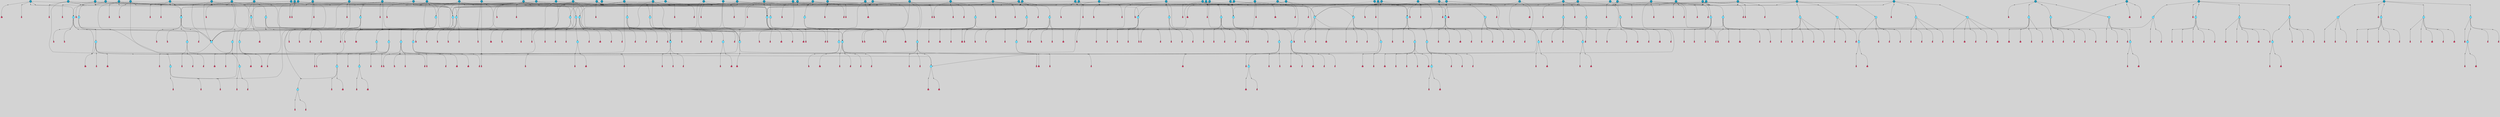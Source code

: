 // File exported with GEGELATI v1.3.1
// On the 2024-04-08 17:25:30
// With the File::TPGGraphDotExporter
digraph{
	graph[pad = "0.212, 0.055" bgcolor = lightgray]
	node[shape=circle style = filled label = ""]
		T7 [fillcolor="#66ddff"]
		T11 [fillcolor="#66ddff"]
		T54 [fillcolor="#66ddff"]
		T95 [fillcolor="#66ddff"]
		T129 [fillcolor="#66ddff"]
		T214 [fillcolor="#66ddff"]
		T242 [fillcolor="#66ddff"]
		T277 [fillcolor="#66ddff"]
		T280 [fillcolor="#66ddff"]
		T282 [fillcolor="#66ddff"]
		T305 [fillcolor="#66ddff"]
		T327 [fillcolor="#66ddff"]
		T328 [fillcolor="#66ddff"]
		T329 [fillcolor="#66ddff"]
		T330 [fillcolor="#66ddff"]
		T331 [fillcolor="#66ddff"]
		T332 [fillcolor="#66ddff"]
		T333 [fillcolor="#1199bb"]
		T334 [fillcolor="#66ddff"]
		T335 [fillcolor="#66ddff"]
		T336 [fillcolor="#66ddff"]
		T337 [fillcolor="#66ddff"]
		T338 [fillcolor="#66ddff"]
		T448 [fillcolor="#1199bb"]
		T541 [fillcolor="#1199bb"]
		T580 [fillcolor="#66ddff"]
		T581 [fillcolor="#66ddff"]
		T582 [fillcolor="#66ddff"]
		T48 [fillcolor="#66ddff"]
		T583 [fillcolor="#1199bb"]
		T584 [fillcolor="#66ddff"]
		T585 [fillcolor="#66ddff"]
		T586 [fillcolor="#66ddff"]
		T587 [fillcolor="#66ddff"]
		T588 [fillcolor="#66ddff"]
		T640 [fillcolor="#66ddff"]
		T641 [fillcolor="#66ddff"]
		T642 [fillcolor="#66ddff"]
		T643 [fillcolor="#66ddff"]
		T644 [fillcolor="#1199bb"]
		T645 [fillcolor="#66ddff"]
		T646 [fillcolor="#66ddff"]
		T609 [fillcolor="#66ddff"]
		T647 [fillcolor="#66ddff"]
		T648 [fillcolor="#1199bb"]
		T651 [fillcolor="#66ddff"]
		T684 [fillcolor="#1199bb"]
		T711 [fillcolor="#66ddff"]
		T712 [fillcolor="#66ddff"]
		T713 [fillcolor="#66ddff"]
		T527 [fillcolor="#1199bb"]
		T714 [fillcolor="#66ddff"]
		T715 [fillcolor="#66ddff"]
		T716 [fillcolor="#66ddff"]
		T717 [fillcolor="#1199bb"]
		T718 [fillcolor="#1199bb"]
		T745 [fillcolor="#1199bb"]
		T758 [fillcolor="#1199bb"]
		T759 [fillcolor="#1199bb"]
		T763 [fillcolor="#1199bb"]
		T764 [fillcolor="#66ddff"]
		T765 [fillcolor="#66ddff"]
		T766 [fillcolor="#66ddff"]
		T767 [fillcolor="#66ddff"]
		T768 [fillcolor="#66ddff"]
		T769 [fillcolor="#1199bb"]
		T770 [fillcolor="#66ddff"]
		T771 [fillcolor="#66ddff"]
		T772 [fillcolor="#66ddff"]
		T773 [fillcolor="#66ddff"]
		T774 [fillcolor="#66ddff"]
		T776 [fillcolor="#1199bb"]
		T780 [fillcolor="#1199bb"]
		T789 [fillcolor="#1199bb"]
		T801 [fillcolor="#1199bb"]
		T803 [fillcolor="#1199bb"]
		T807 [fillcolor="#1199bb"]
		T813 [fillcolor="#1199bb"]
		T814 [fillcolor="#66ddff"]
		T815 [fillcolor="#66ddff"]
		T816 [fillcolor="#66ddff"]
		T817 [fillcolor="#66ddff"]
		T818 [fillcolor="#66ddff"]
		T819 [fillcolor="#1199bb"]
		T820 [fillcolor="#66ddff"]
		T821 [fillcolor="#66ddff"]
		T822 [fillcolor="#66ddff"]
		T823 [fillcolor="#66ddff"]
		T824 [fillcolor="#66ddff"]
		T835 [fillcolor="#1199bb"]
		T840 [fillcolor="#1199bb"]
		T842 [fillcolor="#1199bb"]
		T844 [fillcolor="#1199bb"]
		T852 [fillcolor="#1199bb"]
		T868 [fillcolor="#1199bb"]
		T873 [fillcolor="#1199bb"]
		T874 [fillcolor="#1199bb"]
		T875 [fillcolor="#1199bb"]
		T880 [fillcolor="#1199bb"]
		T882 [fillcolor="#1199bb"]
		T884 [fillcolor="#1199bb"]
		T886 [fillcolor="#1199bb"]
		T889 [fillcolor="#66ddff"]
		T890 [fillcolor="#1199bb"]
		T891 [fillcolor="#66ddff"]
		T892 [fillcolor="#66ddff"]
		T893 [fillcolor="#66ddff"]
		T894 [fillcolor="#66ddff"]
		T895 [fillcolor="#1199bb"]
		T896 [fillcolor="#66ddff"]
		T897 [fillcolor="#66ddff"]
		T898 [fillcolor="#66ddff"]
		T899 [fillcolor="#66ddff"]
		T900 [fillcolor="#66ddff"]
		T905 [fillcolor="#1199bb"]
		T910 [fillcolor="#1199bb"]
		T911 [fillcolor="#1199bb"]
		T912 [fillcolor="#1199bb"]
		T915 [fillcolor="#1199bb"]
		T916 [fillcolor="#1199bb"]
		T923 [fillcolor="#1199bb"]
		T926 [fillcolor="#1199bb"]
		T927 [fillcolor="#1199bb"]
		T930 [fillcolor="#1199bb"]
		T931 [fillcolor="#1199bb"]
		T932 [fillcolor="#1199bb"]
		T937 [fillcolor="#1199bb"]
		T939 [fillcolor="#1199bb"]
		T940 [fillcolor="#1199bb"]
		T944 [fillcolor="#1199bb"]
		T945 [fillcolor="#1199bb"]
		T946 [fillcolor="#1199bb"]
		T947 [fillcolor="#1199bb"]
		T948 [fillcolor="#1199bb"]
		T949 [fillcolor="#1199bb"]
		T950 [fillcolor="#1199bb"]
		T951 [fillcolor="#1199bb"]
		T953 [fillcolor="#1199bb"]
		T954 [fillcolor="#1199bb"]
		T956 [fillcolor="#1199bb"]
		T957 [fillcolor="#66ddff"]
		T958 [fillcolor="#66ddff"]
		T959 [fillcolor="#66ddff"]
		T960 [fillcolor="#66ddff"]
		T961 [fillcolor="#66ddff"]
		T962 [fillcolor="#1199bb"]
		T963 [fillcolor="#66ddff"]
		T964 [fillcolor="#66ddff"]
		T965 [fillcolor="#66ddff"]
		T966 [fillcolor="#66ddff"]
		T967 [fillcolor="#66ddff"]
		T968 [fillcolor="#1199bb"]
		T969 [fillcolor="#1199bb"]
		T970 [fillcolor="#1199bb"]
		T971 [fillcolor="#1199bb"]
		T972 [fillcolor="#1199bb"]
		T973 [fillcolor="#1199bb"]
		T974 [fillcolor="#1199bb"]
		T975 [fillcolor="#1199bb"]
		T976 [fillcolor="#1199bb"]
		T977 [fillcolor="#1199bb"]
		T978 [fillcolor="#1199bb"]
		T979 [fillcolor="#1199bb"]
		T980 [fillcolor="#1199bb"]
		P17986 [fillcolor="#cccccc" shape=point] //-3|
		I17986 [shape=box style=invis label="1|6&2|7#0|7&#92;n10|2&0|7#1|3&#92;n9|6&2|7#2|2&#92;n5|3&0|7#0|7&#92;n1|6&2|3#0|0&#92;n2|3&2|3#2|2&#92;n5|1&2|6#0|6&#92;n"]
		P17986 -> I17986[style=invis]
		A12530 [fillcolor="#ff3366" shape=box margin=0.03 width=0 height=0 label="7"]
		T7 -> P17986 -> A12530
		P17987 [fillcolor="#cccccc" shape=point] //5|
		I17987 [shape=box style=invis label="0|5&2|3#0|1&#92;n0|6&2|1#2|4&#92;n6|2&2|6#0|7&#92;n7|4&0|3#0|1&#92;n5|4&0|7#1|6&#92;n9|1&0|5#2|2&#92;n6|3&2|3#1|7&#92;n11|7&2|4#1|6&#92;n2|5&0|1#0|0&#92;n4|7&0|0#0|2&#92;n6|2&0|6#0|0&#92;n2|1&2|6#2|4&#92;n10|0&2|0#1|0&#92;n6|6&2|4#0|6&#92;n"]
		P17987 -> I17987[style=invis]
		A12531 [fillcolor="#ff3366" shape=box margin=0.03 width=0 height=0 label="8"]
		T7 -> P17987 -> A12531
		P17988 [fillcolor="#cccccc" shape=point] //6|
		I17988 [shape=box style=invis label="3|0&2|7#2|2&#92;n3|2&0|4#2|5&#92;n5|1&0|2#1|0&#92;n8|7&0|1#2|0&#92;n8|5&0|3#0|6&#92;n0|2&0|2#2|3&#92;n1|5&2|5#0|5&#92;n5|6&0|6#0|7&#92;n6|7&0|0#2|6&#92;n1|2&2|3#0|0&#92;n7|7&2|3#0|4&#92;n0|7&2|7#0|6&#92;n1|0&2|2#2|7&#92;n4|4&0|1#0|0&#92;n"]
		P17988 -> I17988[style=invis]
		A12532 [fillcolor="#ff3366" shape=box margin=0.03 width=0 height=0 label="11"]
		T11 -> P17988 -> A12532
		P17989 [fillcolor="#cccccc" shape=point] //-4|
		I17989 [shape=box style=invis label="4|1&0|4#2|6&#92;n1|2&2|2#2|0&#92;n1|2&2|0#0|6&#92;n8|4&2|3#2|5&#92;n5|5&2|1#1|0&#92;n"]
		P17989 -> I17989[style=invis]
		A12533 [fillcolor="#ff3366" shape=box margin=0.03 width=0 height=0 label="12"]
		T11 -> P17989 -> A12533
		P17990 [fillcolor="#cccccc" shape=point] //8|
		I17990 [shape=box style=invis label="9|0&0|1#2|0&#92;n10|1&2|5#1|4&#92;n8|2&2|6#0|4&#92;n2|4&2|5#2|3&#92;n4|2&2|2#0|2&#92;n7|5&0|2#0|0&#92;n8|2&2|1#1|3&#92;n8|7&0|7#2|1&#92;n1|1&0|0#0|7&#92;n5|6&2|5#1|0&#92;n6|6&2|5#0|0&#92;n11|4&0|3#2|6&#92;n4|2&2|4#0|7&#92;n5|6&0|1#2|0&#92;n11|3&0|2#0|7&#92;n"]
		P17990 -> I17990[style=invis]
		A12534 [fillcolor="#ff3366" shape=box margin=0.03 width=0 height=0 label="6"]
		T54 -> P17990 -> A12534
		P17991 [fillcolor="#cccccc" shape=point] //5|
		I17991 [shape=box style=invis label="3|0&2|0#0|1&#92;n3|0&0|7#0|1&#92;n5|3&0|2#2|6&#92;n4|4&2|4#2|6&#92;n11|2&0|7#1|6&#92;n2|7&2|2#2|5&#92;n9|3&2|6#2|7&#92;n7|7&0|0#0|4&#92;n6|1&2|4#2|3&#92;n5|4&2|0#1|6&#92;n1|3&0|7#0|4&#92;n"]
		P17991 -> I17991[style=invis]
		A12535 [fillcolor="#ff3366" shape=box margin=0.03 width=0 height=0 label="7"]
		T54 -> P17991 -> A12535
		P17992 [fillcolor="#cccccc" shape=point] //-10|
		I17992 [shape=box style=invis label="3|6&0|0#0|4&#92;n4|1&2|4#0|1&#92;n5|1&0|1#0|4&#92;n5|5&2|6#0|5&#92;n6|5&0|6#0|3&#92;n11|1&2|0#0|1&#92;n0|7&2|0#0|3&#92;n1|2&0|6#0|1&#92;n8|0&0|4#2|0&#92;n0|4&0|7#2|7&#92;n7|0&2|7#1|3&#92;n3|1&0|5#2|5&#92;n5|1&0|4#0|3&#92;n2|2&0|2#0|0&#92;n8|3&0|1#0|7&#92;n3|0&0|3#0|5&#92;n7|2&0|5#2|0&#92;n6|3&2|7#1|5&#92;n4|7&2|7#2|1&#92;n"]
		P17992 -> I17992[style=invis]
		A12536 [fillcolor="#ff3366" shape=box margin=0.03 width=0 height=0 label="14"]
		T54 -> P17992 -> A12536
		T54 -> P17987
		P17993 [fillcolor="#cccccc" shape=point] //4|
		I17993 [shape=box style=invis label="4|3&0|6#0|3&#92;n5|7&2|3#2|2&#92;n5|6&0|7#1|2&#92;n1|4&2|6#0|3&#92;n8|4&2|1#2|5&#92;n9|5&2|4#1|4&#92;n2|4&0|5#0|7&#92;n10|0&0|6#1|3&#92;n3|0&0|6#0|2&#92;n2|7&2|7#2|6&#92;n5|2&0|5#1|5&#92;n10|4&2|5#1|7&#92;n4|0&0|4#2|4&#92;n11|1&0|4#2|6&#92;n10|6&2|0#1|4&#92;n9|7&0|3#1|4&#92;n4|5&2|7#0|6&#92;n11|5&2|6#2|3&#92;n0|3&0|5#0|1&#92;n"]
		P17993 -> I17993[style=invis]
		A12537 [fillcolor="#ff3366" shape=box margin=0.03 width=0 height=0 label="13"]
		T95 -> P17993 -> A12537
		P17994 [fillcolor="#cccccc" shape=point] //8|
		I17994 [shape=box style=invis label="9|7&0|5#2|5&#92;n3|3&2|3#0|2&#92;n9|5&2|2#1|0&#92;n2|3&0|6#0|3&#92;n4|4&2|5#2|7&#92;n11|3&2|0#1|5&#92;n6|6&2|1#2|2&#92;n4|6&0|1#2|2&#92;n2|5&2|7#2|2&#92;n7|7&2|2#2|3&#92;n6|5&0|3#2|6&#92;n6|7&0|6#0|2&#92;n"]
		P17994 -> I17994[style=invis]
		A12538 [fillcolor="#ff3366" shape=box margin=0.03 width=0 height=0 label="14"]
		T95 -> P17994 -> A12538
		P17995 [fillcolor="#cccccc" shape=point] //2|
		I17995 [shape=box style=invis label="4|1&0|4#2|6&#92;n5|5&2|1#1|0&#92;n1|0&2|0#0|6&#92;n8|4&2|3#2|5&#92;n"]
		P17995 -> I17995[style=invis]
		T95 -> P17995 -> T11
		P17996 [fillcolor="#cccccc" shape=point] //-9|
		I17996 [shape=box style=invis label="2|0&2|0#2|1&#92;n4|4&2|4#2|6&#92;n9|1&0|3#1|7&#92;n5|3&0|2#2|6&#92;n2|7&2|2#2|5&#92;n5|4&2|0#1|6&#92;n3|0&0|7#0|1&#92;n1|3&0|7#0|4&#92;n11|6&2|2#0|7&#92;n7|7&0|0#0|4&#92;n11|0&0|7#1|6&#92;n9|3&2|6#2|7&#92;n"]
		P17996 -> I17996[style=invis]
		A12539 [fillcolor="#ff3366" shape=box margin=0.03 width=0 height=0 label="7"]
		T95 -> P17996 -> A12539
		P17997 [fillcolor="#cccccc" shape=point] //-8|
		I17997 [shape=box style=invis label="7|5&0|4#2|4&#92;n"]
		P17997 -> I17997[style=invis]
		A12540 [fillcolor="#ff3366" shape=box margin=0.03 width=0 height=0 label="3"]
		T95 -> P17997 -> A12540
		T129 -> P17990
		T129 -> P17991
		P17998 [fillcolor="#cccccc" shape=point] //10|
		I17998 [shape=box style=invis label="4|5&2|7#2|1&#92;n1|7&2|3#0|6&#92;n3|5&2|2#0|3&#92;n10|3&0|7#1|4&#92;n7|1&0|4#2|6&#92;n10|2&0|3#1|7&#92;n9|5&2|0#0|4&#92;n4|0&0|3#2|7&#92;n11|4&2|6#1|2&#92;n5|4&2|7#0|2&#92;n2|6&2|4#0|0&#92;n6|5&0|7#2|1&#92;n5|3&2|3#1|6&#92;n10|7&2|0#1|2&#92;n"]
		P17998 -> I17998[style=invis]
		A12541 [fillcolor="#ff3366" shape=box margin=0.03 width=0 height=0 label="5"]
		T129 -> P17998 -> A12541
		P17999 [fillcolor="#cccccc" shape=point] //5|
		I17999 [shape=box style=invis label="9|4&2|3#1|3&#92;n0|4&2|4#0|5&#92;n6|1&2|6#2|5&#92;n4|0&0|5#2|0&#92;n"]
		P17999 -> I17999[style=invis]
		A12542 [fillcolor="#ff3366" shape=box margin=0.03 width=0 height=0 label="7"]
		T129 -> P17999 -> A12542
		P18000 [fillcolor="#cccccc" shape=point] //6|
		I18000 [shape=box style=invis label="9|4&2|7#0|6&#92;n8|4&0|1#1|0&#92;n1|3&0|0#2|1&#92;n2|4&0|6#2|2&#92;n5|1&2|5#0|7&#92;n3|0&0|3#2|6&#92;n2|2&2|6#0|2&#92;n8|4&0|4#2|2&#92;n5|1&2|4#0|3&#92;n9|4&0|6#0|6&#92;n5|0&2|2#1|5&#92;n11|7&0|0#1|1&#92;n0|4&0|3#0|3&#92;n7|7&2|4#2|5&#92;n1|5&0|1#2|1&#92;n"]
		P18000 -> I18000[style=invis]
		A12543 [fillcolor="#ff3366" shape=box margin=0.03 width=0 height=0 label="1"]
		T129 -> P18000 -> A12543
		P18001 [fillcolor="#cccccc" shape=point] //6|
		I18001 [shape=box style=invis label="9|4&2|7#0|6&#92;n8|4&0|1#1|0&#92;n1|3&0|0#2|1&#92;n2|4&0|6#2|2&#92;n5|1&2|5#0|7&#92;n3|0&0|3#2|6&#92;n2|2&2|6#0|2&#92;n8|4&0|4#2|2&#92;n5|1&2|4#0|3&#92;n9|4&0|6#0|6&#92;n5|0&2|2#1|5&#92;n11|7&0|0#1|1&#92;n0|4&0|3#0|3&#92;n7|7&2|4#2|5&#92;n1|5&0|1#2|1&#92;n"]
		P18001 -> I18001[style=invis]
		A12544 [fillcolor="#ff3366" shape=box margin=0.03 width=0 height=0 label="1"]
		T214 -> P18001 -> A12544
		P18002 [fillcolor="#cccccc" shape=point] //10|
		I18002 [shape=box style=invis label="4|5&2|7#2|1&#92;n1|7&2|3#0|6&#92;n3|5&2|2#0|3&#92;n10|3&0|7#1|4&#92;n7|1&0|4#2|6&#92;n10|2&0|3#1|7&#92;n9|5&2|0#0|4&#92;n4|0&0|3#2|7&#92;n11|4&2|6#1|2&#92;n5|4&2|7#0|2&#92;n2|6&2|4#0|0&#92;n6|5&0|7#2|1&#92;n5|3&2|3#1|6&#92;n10|7&2|0#1|2&#92;n"]
		P18002 -> I18002[style=invis]
		A12545 [fillcolor="#ff3366" shape=box margin=0.03 width=0 height=0 label="5"]
		T214 -> P18002 -> A12545
		P18003 [fillcolor="#cccccc" shape=point] //5|
		I18003 [shape=box style=invis label="3|0&2|0#0|1&#92;n3|0&0|7#0|1&#92;n5|3&0|2#2|6&#92;n4|4&2|4#2|6&#92;n11|2&0|7#1|6&#92;n2|7&2|2#2|5&#92;n9|3&2|6#2|7&#92;n7|7&0|0#0|4&#92;n6|1&2|4#2|3&#92;n5|4&2|0#1|6&#92;n1|3&0|7#0|4&#92;n"]
		P18003 -> I18003[style=invis]
		A12546 [fillcolor="#ff3366" shape=box margin=0.03 width=0 height=0 label="7"]
		T214 -> P18003 -> A12546
		P18004 [fillcolor="#cccccc" shape=point] //8|
		I18004 [shape=box style=invis label="9|0&0|1#2|0&#92;n10|1&2|5#1|4&#92;n8|2&2|6#0|4&#92;n2|4&2|5#2|3&#92;n4|2&2|2#0|2&#92;n7|5&0|2#0|0&#92;n8|2&2|1#1|3&#92;n8|7&0|7#2|1&#92;n1|1&0|0#0|7&#92;n5|6&2|5#1|0&#92;n6|6&2|5#0|0&#92;n11|4&0|3#2|6&#92;n4|2&2|4#0|7&#92;n5|6&0|1#2|0&#92;n11|3&0|2#0|7&#92;n"]
		P18004 -> I18004[style=invis]
		A12547 [fillcolor="#ff3366" shape=box margin=0.03 width=0 height=0 label="6"]
		T214 -> P18004 -> A12547
		P18005 [fillcolor="#cccccc" shape=point] //5|
		I18005 [shape=box style=invis label="9|4&2|3#1|3&#92;n0|4&2|4#0|5&#92;n6|1&2|6#2|5&#92;n4|0&0|5#2|0&#92;n"]
		P18005 -> I18005[style=invis]
		A12548 [fillcolor="#ff3366" shape=box margin=0.03 width=0 height=0 label="7"]
		T214 -> P18005 -> A12548
		P18006 [fillcolor="#cccccc" shape=point] //5|
		I18006 [shape=box style=invis label="1|6&2|7#0|7&#92;n9|2&2|7#2|2&#92;n10|2&0|7#1|3&#92;n5|3&0|7#0|7&#92;n7|0&2|7#2|2&#92;n1|6&2|3#0|0&#92;n2|3&2|3#2|2&#92;n"]
		P18006 -> I18006[style=invis]
		A12549 [fillcolor="#ff3366" shape=box margin=0.03 width=0 height=0 label="7"]
		T242 -> P18006 -> A12549
		P18007 [fillcolor="#cccccc" shape=point] //-8|
		I18007 [shape=box style=invis label="7|5&0|2#2|1&#92;n1|0&2|6#0|0&#92;n7|1&2|6#1|1&#92;n8|7&0|3#1|6&#92;n3|7&2|3#2|4&#92;n"]
		P18007 -> I18007[style=invis]
		A12550 [fillcolor="#ff3366" shape=box margin=0.03 width=0 height=0 label="2"]
		T242 -> P18007 -> A12550
		P18008 [fillcolor="#cccccc" shape=point] //-3|
		I18008 [shape=box style=invis label="1|1&2|1#0|1&#92;n1|4&0|0#2|4&#92;n11|0&2|3#0|2&#92;n11|6&0|4#0|1&#92;n5|2&0|6#1|5&#92;n3|7&2|6#2|7&#92;n7|7&0|1#2|1&#92;n9|5&2|2#2|0&#92;n6|5&2|6#1|4&#92;n0|7&0|5#2|4&#92;n8|1&0|0#2|3&#92;n0|5&0|3#0|5&#92;n2|0&2|4#0|5&#92;n7|5&2|7#1|3&#92;n8|3&0|0#1|2&#92;n"]
		P18008 -> I18008[style=invis]
		A12551 [fillcolor="#ff3366" shape=box margin=0.03 width=0 height=0 label="1"]
		T242 -> P18008 -> A12551
		P18009 [fillcolor="#cccccc" shape=point] //-9|
		I18009 [shape=box style=invis label="4|7&0|0#0|2&#92;n6|2&0|1#0|0&#92;n6|2&2|6#0|7&#92;n9|0&2|7#1|1&#92;n7|4&0|3#0|1&#92;n10|6&2|1#1|1&#92;n9|1&0|5#2|2&#92;n5|4&0|7#2|6&#92;n2|5&0|1#0|0&#92;n0|5&2|5#0|1&#92;n11|7&2|4#1|6&#92;n2|1&2|6#2|4&#92;n10|0&0|0#1|0&#92;n6|6&2|4#0|6&#92;n"]
		P18009 -> I18009[style=invis]
		T277 -> P18009 -> T214
		P18010 [fillcolor="#cccccc" shape=point] //7|
		I18010 [shape=box style=invis label="7|4&2|7#0|4&#92;n4|6&0|1#2|5&#92;n2|1&2|3#0|0&#92;n4|3&2|0#0|1&#92;n0|0&2|7#2|7&#92;n7|7&0|5#2|3&#92;n5|0&2|1#2|2&#92;n10|0&0|4#1|2&#92;n4|4&0|7#0|0&#92;n6|7&0|2#0|1&#92;n1|4&2|5#0|4&#92;n"]
		P18010 -> I18010[style=invis]
		A12552 [fillcolor="#ff3366" shape=box margin=0.03 width=0 height=0 label="0"]
		T277 -> P18010 -> A12552
		P18011 [fillcolor="#cccccc" shape=point] //1|
		I18011 [shape=box style=invis label="5|1&0|6#2|7&#92;n2|4&0|4#2|2&#92;n0|6&0|5#0|4&#92;n10|6&2|5#1|6&#92;n9|3&0|1#1|7&#92;n10|3&2|2#1|0&#92;n5|0&0|0#2|1&#92;n11|3&2|3#1|5&#92;n10|3&0|1#1|0&#92;n2|4&0|1#0|1&#92;n0|2&0|3#2|4&#92;n9|2&2|1#2|5&#92;n11|7&2|6#2|6&#92;n"]
		P18011 -> I18011[style=invis]
		T277 -> P18011 -> T7
		P18012 [fillcolor="#cccccc" shape=point] //6|
		I18012 [shape=box style=invis label="7|0&2|5#1|2&#92;n10|6&2|1#1|3&#92;n7|5&0|2#0|7&#92;n10|7&0|1#1|5&#92;n4|6&2|5#0|5&#92;n4|4&0|7#2|7&#92;n"]
		P18012 -> I18012[style=invis]
		A12553 [fillcolor="#ff3366" shape=box margin=0.03 width=0 height=0 label="7"]
		T277 -> P18012 -> A12553
		P18013 [fillcolor="#cccccc" shape=point] //-2|
		I18013 [shape=box style=invis label="3|0&2|0#0|1&#92;n4|1&0|3#2|2&#92;n11|2&0|7#1|6&#92;n8|7&2|4#0|5&#92;n6|1&2|4#1|3&#92;n4|4&2|4#2|6&#92;n3|0&0|7#0|1&#92;n9|3&2|6#2|7&#92;n7|7&0|0#0|4&#92;n5|3&0|2#2|6&#92;n5|4&2|0#1|6&#92;n1|3&0|7#0|4&#92;n"]
		P18013 -> I18013[style=invis]
		A12554 [fillcolor="#ff3366" shape=box margin=0.03 width=0 height=0 label="7"]
		T277 -> P18013 -> A12554
		T280 -> P17993
		P18014 [fillcolor="#cccccc" shape=point] //1|
		I18014 [shape=box style=invis label="0|4&0|1#0|1&#92;n10|5&2|5#1|6&#92;n7|7&2|5#2|2&#92;n9|5&0|7#2|7&#92;n8|4&0|3#2|7&#92;n11|0&2|3#0|5&#92;n7|0&0|0#0|1&#92;n4|2&0|4#0|5&#92;n5|1&0|6#2|7&#92;n11|3&0|7#1|3&#92;n"]
		P18014 -> I18014[style=invis]
		T280 -> P18014 -> T7
		P18015 [fillcolor="#cccccc" shape=point] //-3|
		I18015 [shape=box style=invis label="4|5&0|0#0|0&#92;n4|7&0|0#0|2&#92;n0|6&2|1#2|4&#92;n9|1&0|5#2|2&#92;n10|0&2|0#1|0&#92;n6|6&2|4#0|6&#92;n2|5&0|1#0|0&#92;n6|3&2|3#1|7&#92;n11|7&2|4#1|6&#92;n6|2&2|6#0|1&#92;n6|2&0|0#0|0&#92;n9|1&2|6#2|4&#92;n10|4&0|3#1|1&#92;n5|4&2|7#1|6&#92;n"]
		P18015 -> I18015[style=invis]
		T280 -> P18015 -> T95
		P18016 [fillcolor="#cccccc" shape=point] //-4|
		I18016 [shape=box style=invis label="5|5&2|1#1|0&#92;n4|1&0|4#2|6&#92;n2|4&2|3#2|5&#92;n1|0&2|0#2|6&#92;n1|4&2|5#0|7&#92;n"]
		P18016 -> I18016[style=invis]
		T282 -> P18016 -> T11
		P18017 [fillcolor="#cccccc" shape=point] //5|
		I18017 [shape=box style=invis label="3|0&2|0#2|1&#92;n3|0&0|7#0|1&#92;n5|3&0|2#2|6&#92;n4|4&2|4#2|6&#92;n5|4&2|0#1|6&#92;n2|7&2|2#2|5&#92;n1|3&0|7#0|4&#92;n11|6&2|2#0|7&#92;n7|7&0|0#0|4&#92;n6|1&2|4#2|3&#92;n11|0&0|7#1|6&#92;n9|3&2|6#2|7&#92;n"]
		P18017 -> I18017[style=invis]
		A12555 [fillcolor="#ff3366" shape=box margin=0.03 width=0 height=0 label="7"]
		T282 -> P18017 -> A12555
		P18018 [fillcolor="#cccccc" shape=point] //10|
		I18018 [shape=box style=invis label="6|6&2|5#0|4&#92;n1|0&0|5#2|3&#92;n10|5&2|5#1|5&#92;n10|6&2|1#1|0&#92;n9|6&2|3#0|3&#92;n9|6&2|2#2|1&#92;n7|5&2|2#0|7&#92;n"]
		P18018 -> I18018[style=invis]
		A12556 [fillcolor="#ff3366" shape=box margin=0.03 width=0 height=0 label="7"]
		T282 -> P18018 -> A12556
		T282 -> P17997
		P18019 [fillcolor="#cccccc" shape=point] //2|
		I18019 [shape=box style=invis label="0|3&0|0#2|7&#92;n3|6&2|5#2|5&#92;n7|4&0|0#1|1&#92;n4|1&0|0#0|6&#92;n1|6&0|2#0|1&#92;n8|6&0|2#2|4&#92;n4|4&2|4#0|3&#92;n1|0&2|4#0|1&#92;n9|2&2|3#0|7&#92;n10|5&2|2#1|1&#92;n10|6&0|1#1|2&#92;n3|3&2|2#0|5&#92;n11|3&0|2#1|0&#92;n4|5&0|6#0|4&#92;n0|7&0|6#2|2&#92;n3|2&0|5#0|1&#92;n"]
		P18019 -> I18019[style=invis]
		A12557 [fillcolor="#ff3366" shape=box margin=0.03 width=0 height=0 label="1"]
		T282 -> P18019 -> A12557
		P18020 [fillcolor="#cccccc" shape=point] //7|
		I18020 [shape=box style=invis label="7|0&2|1#2|0&#92;n9|7&2|1#1|7&#92;n8|2&0|1#1|0&#92;n6|6&0|2#1|1&#92;n2|2&0|5#0|0&#92;n5|7&0|0#2|1&#92;n5|1&2|5#1|5&#92;n4|7&2|4#2|3&#92;n10|5&2|2#1|5&#92;n1|3&2|2#2|0&#92;n10|2&2|6#1|5&#92;n"]
		P18020 -> I18020[style=invis]
		A12558 [fillcolor="#ff3366" shape=box margin=0.03 width=0 height=0 label="1"]
		T305 -> P18020 -> A12558
		P18021 [fillcolor="#cccccc" shape=point] //4|
		I18021 [shape=box style=invis label="7|1&2|6#1|3&#92;n10|1&0|3#1|6&#92;n8|5&2|3#2|1&#92;n11|5&0|0#2|6&#92;n4|1&0|6#0|0&#92;n11|1&0|2#0|3&#92;n2|0&2|1#0|7&#92;n"]
		P18021 -> I18021[style=invis]
		A12559 [fillcolor="#ff3366" shape=box margin=0.03 width=0 height=0 label="2"]
		T305 -> P18021 -> A12559
		P18022 [fillcolor="#cccccc" shape=point] //2|
		I18022 [shape=box style=invis label="10|4&0|5#1|0&#92;n8|1&0|7#1|4&#92;n3|0&2|3#0|1&#92;n0|3&0|3#0|2&#92;n"]
		P18022 -> I18022[style=invis]
		T305 -> P18022 -> T242
		P18023 [fillcolor="#cccccc" shape=point] //6|
		I18023 [shape=box style=invis label="10|4&2|6#1|2&#92;n8|4&0|1#1|0&#92;n0|4&2|6#0|0&#92;n8|4&2|5#2|1&#92;n7|5&2|5#1|0&#92;n3|6&0|6#2|2&#92;n1|7&0|7#0|5&#92;n2|0&0|7#2|4&#92;n2|6&2|2#0|0&#92;n0|7&2|7#0|7&#92;n11|6&0|4#2|2&#92;n5|5&0|0#0|1&#92;n10|1&0|0#1|0&#92;n7|3&0|1#2|5&#92;n9|2&2|7#1|5&#92;n9|4&2|6#2|7&#92;n1|6&2|4#2|2&#92;n3|3&2|2#0|7&#92;n1|6&2|0#0|0&#92;n6|4&2|6#1|0&#92;n"]
		P18023 -> I18023[style=invis]
		A12560 [fillcolor="#ff3366" shape=box margin=0.03 width=0 height=0 label="1"]
		T305 -> P18023 -> A12560
		P18024 [fillcolor="#cccccc" shape=point] //9|
		I18024 [shape=box style=invis label="0|6&2|1#2|3&#92;n7|4&0|3#0|1&#92;n0|5&2|3#0|1&#92;n9|1&0|5#2|2&#92;n6|6&2|3#1|7&#92;n11|7&2|4#1|6&#92;n2|5&0|1#0|0&#92;n7|5&2|3#1|1&#92;n5|4&0|7#1|6&#92;n4|7&0|0#0|2&#92;n2|1&2|6#2|4&#92;n10|0&2|7#1|0&#92;n6|6&2|4#0|6&#92;n"]
		P18024 -> I18024[style=invis]
		A12561 [fillcolor="#ff3366" shape=box margin=0.03 width=0 height=0 label="8"]
		T305 -> P18024 -> A12561
		P18025 [fillcolor="#cccccc" shape=point] //-4|
		I18025 [shape=box style=invis label="4|1&0|4#2|6&#92;n1|2&2|2#2|0&#92;n1|2&2|0#0|6&#92;n8|4&2|3#2|5&#92;n5|5&2|1#1|0&#92;n"]
		P18025 -> I18025[style=invis]
		A12562 [fillcolor="#ff3366" shape=box margin=0.03 width=0 height=0 label="12"]
		T330 -> P18025 -> A12562
		P18026 [fillcolor="#cccccc" shape=point] //6|
		I18026 [shape=box style=invis label="3|0&2|7#2|2&#92;n3|2&0|4#2|5&#92;n5|1&0|2#1|0&#92;n8|7&0|1#2|0&#92;n8|5&0|3#0|6&#92;n0|2&0|2#2|3&#92;n1|5&2|5#0|5&#92;n5|6&0|6#0|7&#92;n6|7&0|0#2|6&#92;n1|2&2|3#0|0&#92;n7|7&2|3#0|4&#92;n0|7&2|7#0|6&#92;n1|0&2|2#2|7&#92;n4|4&0|1#0|0&#92;n"]
		P18026 -> I18026[style=invis]
		A12563 [fillcolor="#ff3366" shape=box margin=0.03 width=0 height=0 label="11"]
		T330 -> P18026 -> A12563
		P18027 [fillcolor="#cccccc" shape=point] //-3|
		I18027 [shape=box style=invis label="8|1&2|3#0|5&#92;n0|6&0|5#0|5&#92;n3|7&2|1#0|6&#92;n3|5&0|1#0|0&#92;n9|5&2|0#0|4&#92;n3|5&0|2#0|3&#92;n10|6&2|4#1|0&#92;n9|4&2|7#2|6&#92;n1|7&2|5#2|2&#92;n"]
		P18027 -> I18027[style=invis]
		A12564 [fillcolor="#ff3366" shape=box margin=0.03 width=0 height=0 label="5"]
		T332 -> P18027 -> A12564
		P18028 [fillcolor="#cccccc" shape=point] //-2|
		I18028 [shape=box style=invis label="11|7&2|0#1|7&#92;n4|3&0|1#2|5&#92;n0|4&2|4#2|7&#92;n1|6&0|0#0|4&#92;n4|0&0|0#0|5&#92;n0|6&2|3#2|0&#92;n9|6&2|5#1|3&#92;n0|7&2|1#2|5&#92;n4|4&0|5#0|1&#92;n10|4&0|0#1|0&#92;n"]
		P18028 -> I18028[style=invis]
		A12565 [fillcolor="#ff3366" shape=box margin=0.03 width=0 height=0 label="12"]
		T328 -> P18028 -> A12565
		P18029 [fillcolor="#cccccc" shape=point] //-3|
		I18029 [shape=box style=invis label="1|6&2|7#0|7&#92;n10|2&0|7#1|3&#92;n9|6&2|7#2|2&#92;n5|3&0|7#0|7&#92;n1|6&2|3#0|0&#92;n2|3&2|3#2|2&#92;n5|1&2|6#0|6&#92;n"]
		P18029 -> I18029[style=invis]
		A12566 [fillcolor="#ff3366" shape=box margin=0.03 width=0 height=0 label="7"]
		T331 -> P18029 -> A12566
		P18030 [fillcolor="#cccccc" shape=point] //-3|
		I18030 [shape=box style=invis label="7|2&2|4#0|2&#92;n4|1&2|6#0|1&#92;n11|6&0|4#0|1&#92;n7|1&0|0#2|6&#92;n6|2&0|1#0|7&#92;n10|3&2|7#1|4&#92;n3|5&2|3#0|1&#92;n4|4&2|5#0|2&#92;n4|6&0|4#2|7&#92;n2|5&0|5#0|2&#92;n10|0&2|3#1|4&#92;n0|1&2|7#0|6&#92;n7|6&0|3#2|6&#92;n1|3&0|6#2|0&#92;n5|3&0|6#0|6&#92;n1|4&2|5#2|3&#92;n1|6&2|0#0|5&#92;n9|2&0|3#2|7&#92;n7|1&2|2#2|5&#92;n"]
		P18030 -> I18030[style=invis]
		T328 -> P18030 -> T329
		P18031 [fillcolor="#cccccc" shape=point] //-3|
		I18031 [shape=box style=invis label="3|7&0|0#0|2&#92;n11|5&0|1#1|1&#92;n4|1&0|6#2|6&#92;n4|0&0|1#0|5&#92;n"]
		P18031 -> I18031[style=invis]
		T329 -> P18031 -> T327
		P18032 [fillcolor="#cccccc" shape=point] //1|
		I18032 [shape=box style=invis label="5|1&0|6#2|7&#92;n2|4&0|4#2|2&#92;n0|6&0|5#0|4&#92;n10|6&2|5#1|6&#92;n9|3&0|1#1|7&#92;n10|3&2|2#1|0&#92;n5|0&0|0#2|1&#92;n11|3&2|3#1|5&#92;n10|3&0|1#1|0&#92;n2|4&0|1#0|1&#92;n0|2&0|3#2|4&#92;n9|2&2|1#2|5&#92;n11|7&2|6#2|6&#92;n"]
		P18032 -> I18032[style=invis]
		T327 -> P18032 -> T331
		P18033 [fillcolor="#cccccc" shape=point] //5|
		I18033 [shape=box style=invis label="10|4&2|6#1|2&#92;n8|4&0|1#1|0&#92;n0|4&2|6#0|0&#92;n8|4&2|5#2|1&#92;n7|5&2|5#1|0&#92;n3|6&0|6#2|2&#92;n1|7&0|7#0|5&#92;n2|0&0|7#2|4&#92;n9|4&2|6#2|7&#92;n2|6&2|2#0|0&#92;n11|7&2|7#0|7&#92;n5|5&0|0#0|1&#92;n10|1&0|0#1|0&#92;n7|3&0|1#2|5&#92;n9|2&2|7#1|5&#92;n9|0&2|5#1|2&#92;n1|6&2|4#2|2&#92;n3|3&2|2#0|7&#92;n1|6&2|0#0|0&#92;n6|4&2|6#1|0&#92;n"]
		P18033 -> I18033[style=invis]
		A12567 [fillcolor="#ff3366" shape=box margin=0.03 width=0 height=0 label="1"]
		T329 -> P18033 -> A12567
		P18034 [fillcolor="#cccccc" shape=point] //5|
		I18034 [shape=box style=invis label="0|5&2|3#0|1&#92;n0|6&2|1#2|4&#92;n6|2&2|6#0|7&#92;n7|4&0|3#0|1&#92;n5|4&0|7#1|6&#92;n9|1&0|5#2|2&#92;n6|3&2|3#1|7&#92;n11|7&2|4#1|6&#92;n2|5&0|1#0|0&#92;n4|7&0|0#0|2&#92;n6|2&0|6#0|0&#92;n2|1&2|6#2|4&#92;n10|0&2|0#1|0&#92;n6|6&2|4#0|6&#92;n"]
		P18034 -> I18034[style=invis]
		A12568 [fillcolor="#ff3366" shape=box margin=0.03 width=0 height=0 label="8"]
		T331 -> P18034 -> A12568
		P18035 [fillcolor="#cccccc" shape=point] //-2|
		I18035 [shape=box style=invis label="4|1&0|4#0|3&#92;n4|2&0|5#2|0&#92;n5|5&2|6#0|5&#92;n1|4&0|1#0|2&#92;n6|3&2|7#1|5&#92;n0|4&2|0#0|3&#92;n8|5&2|5#1|2&#92;n10|7&2|7#1|1&#92;n3|4&0|0#2|1&#92;n3|6&2|5#2|5&#92;n8|3&0|1#0|7&#92;n10|0&2|7#1|3&#92;n4|1&2|4#0|1&#92;n9|3&2|0#0|4&#92;n3|6&2|0#0|4&#92;n1|2&0|6#2|1&#92;n4|0&2|1#2|2&#92;n"]
		P18035 -> I18035[style=invis]
		A12569 [fillcolor="#ff3366" shape=box margin=0.03 width=0 height=0 label="14"]
		T327 -> P18035 -> A12569
		P18036 [fillcolor="#cccccc" shape=point] //5|
		I18036 [shape=box style=invis label="8|1&2|6#0|6&#92;n3|0&0|7#0|1&#92;n11|3&0|2#2|6&#92;n4|4&2|4#2|6&#92;n11|2&0|7#1|6&#92;n2|7&2|2#2|5&#92;n7|7&0|0#0|4&#92;n6|1&2|4#2|3&#92;n5|4&2|0#1|6&#92;n3|0&2|0#0|1&#92;n1|3&0|7#0|4&#92;n"]
		P18036 -> I18036[style=invis]
		A12570 [fillcolor="#ff3366" shape=box margin=0.03 width=0 height=0 label="7"]
		T329 -> P18036 -> A12570
		P18037 [fillcolor="#cccccc" shape=point] //5|
		I18037 [shape=box style=invis label="3|0&2|0#0|1&#92;n3|0&0|7#0|1&#92;n5|3&0|2#2|6&#92;n4|4&2|4#2|6&#92;n11|2&0|7#1|6&#92;n2|7&2|2#2|5&#92;n9|3&2|6#2|7&#92;n7|7&0|0#0|4&#92;n6|1&2|4#2|3&#92;n5|4&2|0#1|6&#92;n1|3&0|7#0|4&#92;n"]
		P18037 -> I18037[style=invis]
		A12571 [fillcolor="#ff3366" shape=box margin=0.03 width=0 height=0 label="7"]
		T327 -> P18037 -> A12571
		P18038 [fillcolor="#cccccc" shape=point] //2|
		I18038 [shape=box style=invis label="4|1&0|4#2|6&#92;n5|5&2|1#1|0&#92;n1|0&2|0#0|6&#92;n8|4&2|3#2|5&#92;n"]
		P18038 -> I18038[style=invis]
		T328 -> P18038 -> T330
		P18039 [fillcolor="#cccccc" shape=point] //0|
		I18039 [shape=box style=invis label="2|5&0|1#0|6&#92;n6|1&2|2#2|7&#92;n8|0&0|3#1|4&#92;n4|3&2|5#2|4&#92;n8|1&2|4#0|0&#92;n6|6&0|1#2|6&#92;n11|7&2|4#2|5&#92;n6|2&2|4#0|2&#92;n8|5&2|4#2|4&#92;n2|1&2|1#2|2&#92;n2|7&2|5#2|6&#92;n9|7&0|5#0|4&#92;n1|2&0|5#2|6&#92;n4|2&2|3#2|7&#92;n3|3&2|1#0|2&#92;n"]
		P18039 -> I18039[style=invis]
		A12572 [fillcolor="#ff3366" shape=box margin=0.03 width=0 height=0 label="5"]
		T332 -> P18039 -> A12572
		P18040 [fillcolor="#cccccc" shape=point] //7|
		I18040 [shape=box style=invis label="7|0&2|1#2|0&#92;n9|7&2|1#1|7&#92;n8|2&0|1#1|0&#92;n6|6&0|2#1|1&#92;n2|2&0|5#0|0&#92;n5|7&0|0#2|1&#92;n5|1&2|5#1|5&#92;n4|7&2|4#2|3&#92;n10|5&2|2#1|5&#92;n1|3&2|2#2|0&#92;n10|2&2|6#1|5&#92;n"]
		P18040 -> I18040[style=invis]
		A12573 [fillcolor="#ff3366" shape=box margin=0.03 width=0 height=0 label="1"]
		T329 -> P18040 -> A12573
		P18041 [fillcolor="#cccccc" shape=point] //7|
		I18041 [shape=box style=invis label="6|1&2|6#2|7&#92;n7|0&2|4#2|3&#92;n3|3&0|7#0|6&#92;n5|4&0|2#2|4&#92;n8|5&2|6#2|7&#92;n0|0&2|3#0|3&#92;n5|4&2|4#2|6&#92;n"]
		P18041 -> I18041[style=invis]
		T329 -> P18041 -> T332
		P18042 [fillcolor="#cccccc" shape=point] //7|
		I18042 [shape=box style=invis label="0|2&2|4#2|6&#92;n5|3&0|6#0|1&#92;n4|7&2|6#0|5&#92;n7|6&0|7#0|5&#92;n10|7&2|2#1|1&#92;n"]
		P18042 -> I18042[style=invis]
		A12574 [fillcolor="#ff3366" shape=box margin=0.03 width=0 height=0 label="4"]
		T332 -> P18042 -> A12574
		P18043 [fillcolor="#cccccc" shape=point] //-4|
		I18043 [shape=box style=invis label="4|1&0|4#2|6&#92;n1|2&2|2#2|0&#92;n1|2&2|0#0|6&#92;n8|4&2|3#2|5&#92;n5|5&2|1#1|0&#92;n"]
		P18043 -> I18043[style=invis]
		A12575 [fillcolor="#ff3366" shape=box margin=0.03 width=0 height=0 label="12"]
		T338 -> P18043 -> A12575
		P18044 [fillcolor="#cccccc" shape=point] //6|
		I18044 [shape=box style=invis label="3|0&2|7#2|2&#92;n3|2&0|4#2|5&#92;n5|1&0|2#1|0&#92;n8|7&0|1#2|0&#92;n8|5&0|3#0|6&#92;n0|2&0|2#2|3&#92;n1|5&2|5#0|5&#92;n5|6&0|6#0|7&#92;n6|7&0|0#2|6&#92;n1|2&2|3#0|0&#92;n7|7&2|3#0|4&#92;n0|7&2|7#0|6&#92;n1|0&2|2#2|7&#92;n4|4&0|1#0|0&#92;n"]
		P18044 -> I18044[style=invis]
		A12576 [fillcolor="#ff3366" shape=box margin=0.03 width=0 height=0 label="11"]
		T338 -> P18044 -> A12576
		P18045 [fillcolor="#cccccc" shape=point] //2|
		I18045 [shape=box style=invis label="4|1&0|4#2|6&#92;n5|5&2|1#1|0&#92;n1|0&2|0#0|6&#92;n8|4&2|3#2|5&#92;n"]
		P18045 -> I18045[style=invis]
		T333 -> P18045 -> T338
		P18046 [fillcolor="#cccccc" shape=point] //-3|
		I18046 [shape=box style=invis label="8|1&2|3#0|5&#92;n0|6&0|5#0|5&#92;n3|7&2|1#0|6&#92;n3|5&0|1#0|0&#92;n9|5&2|0#0|4&#92;n3|5&0|2#0|3&#92;n10|6&2|4#1|0&#92;n9|4&2|7#2|6&#92;n1|7&2|5#2|2&#92;n"]
		P18046 -> I18046[style=invis]
		A12577 [fillcolor="#ff3366" shape=box margin=0.03 width=0 height=0 label="5"]
		T337 -> P18046 -> A12577
		P18047 [fillcolor="#cccccc" shape=point] //-2|
		I18047 [shape=box style=invis label="11|7&2|0#1|7&#92;n4|3&0|1#2|5&#92;n0|4&2|4#2|7&#92;n1|6&0|0#0|4&#92;n4|0&0|0#0|5&#92;n0|6&2|3#2|0&#92;n9|6&2|5#1|3&#92;n0|7&2|1#2|5&#92;n4|4&0|5#0|1&#92;n10|4&0|0#1|0&#92;n"]
		P18047 -> I18047[style=invis]
		A12578 [fillcolor="#ff3366" shape=box margin=0.03 width=0 height=0 label="12"]
		T333 -> P18047 -> A12578
		P18048 [fillcolor="#cccccc" shape=point] //7|
		I18048 [shape=box style=invis label="7|0&2|1#2|0&#92;n9|7&2|1#1|7&#92;n8|2&0|1#1|0&#92;n6|6&0|2#1|1&#92;n2|2&0|5#0|0&#92;n5|7&0|0#2|1&#92;n5|1&2|5#1|5&#92;n4|7&2|4#2|3&#92;n10|5&2|2#1|5&#92;n1|3&2|2#2|0&#92;n10|2&2|6#1|5&#92;n"]
		P18048 -> I18048[style=invis]
		A12579 [fillcolor="#ff3366" shape=box margin=0.03 width=0 height=0 label="1"]
		T335 -> P18048 -> A12579
		P18049 [fillcolor="#cccccc" shape=point] //-3|
		I18049 [shape=box style=invis label="7|2&2|4#0|2&#92;n4|1&2|6#0|1&#92;n11|6&0|4#0|1&#92;n7|1&0|0#2|6&#92;n6|2&0|1#0|7&#92;n10|3&2|7#1|4&#92;n3|5&2|3#0|1&#92;n4|4&2|5#0|2&#92;n4|6&0|4#2|7&#92;n2|5&0|5#0|2&#92;n10|0&2|3#1|4&#92;n0|1&2|7#0|6&#92;n7|6&0|3#2|6&#92;n1|3&0|6#2|0&#92;n5|3&0|6#0|6&#92;n1|4&2|5#2|3&#92;n1|6&2|0#0|5&#92;n9|2&0|3#2|7&#92;n7|1&2|2#2|5&#92;n"]
		P18049 -> I18049[style=invis]
		T333 -> P18049 -> T335
		P18050 [fillcolor="#cccccc" shape=point] //7|
		I18050 [shape=box style=invis label="6|1&2|6#2|7&#92;n7|0&2|4#2|3&#92;n3|3&0|7#0|6&#92;n5|4&0|2#2|4&#92;n8|5&2|6#2|7&#92;n0|0&2|3#0|3&#92;n5|4&2|4#2|6&#92;n"]
		P18050 -> I18050[style=invis]
		T335 -> P18050 -> T337
		P18051 [fillcolor="#cccccc" shape=point] //0|
		I18051 [shape=box style=invis label="2|5&0|1#0|6&#92;n6|1&2|2#2|7&#92;n8|0&0|3#1|4&#92;n4|3&2|5#2|4&#92;n8|1&2|4#0|0&#92;n6|6&0|1#2|6&#92;n11|7&2|4#2|5&#92;n6|2&2|4#0|2&#92;n8|5&2|4#2|4&#92;n2|1&2|1#2|2&#92;n2|7&2|5#2|6&#92;n9|7&0|5#0|4&#92;n1|2&0|5#2|6&#92;n4|2&2|3#2|7&#92;n3|3&2|1#0|2&#92;n"]
		P18051 -> I18051[style=invis]
		A12580 [fillcolor="#ff3366" shape=box margin=0.03 width=0 height=0 label="5"]
		T337 -> P18051 -> A12580
		P18052 [fillcolor="#cccccc" shape=point] //-3|
		I18052 [shape=box style=invis label="3|7&0|0#0|2&#92;n11|5&0|1#1|1&#92;n4|1&0|6#2|6&#92;n4|0&0|1#0|5&#92;n"]
		P18052 -> I18052[style=invis]
		T335 -> P18052 -> T334
		P18053 [fillcolor="#cccccc" shape=point] //-3|
		I18053 [shape=box style=invis label="1|6&2|7#0|7&#92;n10|2&0|7#1|3&#92;n9|6&2|7#2|2&#92;n5|3&0|7#0|7&#92;n1|6&2|3#0|0&#92;n2|3&2|3#2|2&#92;n5|1&2|6#0|6&#92;n"]
		P18053 -> I18053[style=invis]
		A12581 [fillcolor="#ff3366" shape=box margin=0.03 width=0 height=0 label="7"]
		T336 -> P18053 -> A12581
		P18054 [fillcolor="#cccccc" shape=point] //1|
		I18054 [shape=box style=invis label="5|1&0|6#2|7&#92;n2|4&0|4#2|2&#92;n0|6&0|5#0|4&#92;n10|6&2|5#1|6&#92;n9|3&0|1#1|7&#92;n10|3&2|2#1|0&#92;n5|0&0|0#2|1&#92;n11|3&2|3#1|5&#92;n10|3&0|1#1|0&#92;n2|4&0|1#0|1&#92;n0|2&0|3#2|4&#92;n9|2&2|1#2|5&#92;n11|7&2|6#2|6&#92;n"]
		P18054 -> I18054[style=invis]
		T334 -> P18054 -> T336
		P18055 [fillcolor="#cccccc" shape=point] //5|
		I18055 [shape=box style=invis label="8|1&2|6#0|6&#92;n3|0&0|7#0|1&#92;n11|3&0|2#2|6&#92;n4|4&2|4#2|6&#92;n11|2&0|7#1|6&#92;n2|7&2|2#2|5&#92;n7|7&0|0#0|4&#92;n6|1&2|4#2|3&#92;n5|4&2|0#1|6&#92;n3|0&2|0#0|1&#92;n1|3&0|7#0|4&#92;n"]
		P18055 -> I18055[style=invis]
		A12582 [fillcolor="#ff3366" shape=box margin=0.03 width=0 height=0 label="7"]
		T335 -> P18055 -> A12582
		P18056 [fillcolor="#cccccc" shape=point] //5|
		I18056 [shape=box style=invis label="0|5&2|3#0|1&#92;n0|6&2|1#2|4&#92;n6|2&2|6#0|7&#92;n7|4&0|3#0|1&#92;n5|4&0|7#1|6&#92;n9|1&0|5#2|2&#92;n6|3&2|3#1|7&#92;n11|7&2|4#1|6&#92;n2|5&0|1#0|0&#92;n4|7&0|0#0|2&#92;n6|2&0|6#0|0&#92;n2|1&2|6#2|4&#92;n10|0&2|0#1|0&#92;n6|6&2|4#0|6&#92;n"]
		P18056 -> I18056[style=invis]
		A12583 [fillcolor="#ff3366" shape=box margin=0.03 width=0 height=0 label="8"]
		T336 -> P18056 -> A12583
		P18057 [fillcolor="#cccccc" shape=point] //5|
		I18057 [shape=box style=invis label="3|0&2|0#0|1&#92;n3|0&0|7#0|1&#92;n5|3&0|2#2|6&#92;n4|4&2|4#2|6&#92;n11|2&0|7#1|6&#92;n2|7&2|2#2|5&#92;n9|3&2|6#2|7&#92;n7|7&0|0#0|4&#92;n6|1&2|4#2|3&#92;n5|4&2|0#1|6&#92;n1|3&0|7#0|4&#92;n"]
		P18057 -> I18057[style=invis]
		A12584 [fillcolor="#ff3366" shape=box margin=0.03 width=0 height=0 label="7"]
		T334 -> P18057 -> A12584
		P18058 [fillcolor="#cccccc" shape=point] //-2|
		I18058 [shape=box style=invis label="4|1&0|4#0|3&#92;n4|2&0|5#2|0&#92;n5|5&2|6#0|5&#92;n1|4&0|1#0|2&#92;n6|3&2|7#1|5&#92;n0|4&2|0#0|3&#92;n8|5&2|5#1|2&#92;n10|7&2|7#1|1&#92;n3|4&0|0#2|1&#92;n3|6&2|5#2|5&#92;n8|3&0|1#0|7&#92;n10|0&2|7#1|3&#92;n4|1&2|4#0|1&#92;n9|3&2|0#0|4&#92;n3|6&2|0#0|4&#92;n1|2&0|6#2|1&#92;n4|0&2|1#2|2&#92;n"]
		P18058 -> I18058[style=invis]
		A12585 [fillcolor="#ff3366" shape=box margin=0.03 width=0 height=0 label="14"]
		T334 -> P18058 -> A12585
		P18059 [fillcolor="#cccccc" shape=point] //5|
		I18059 [shape=box style=invis label="10|4&2|6#1|2&#92;n8|4&0|1#1|0&#92;n0|4&2|6#0|0&#92;n8|4&2|5#2|1&#92;n7|5&2|5#1|0&#92;n3|6&0|6#2|2&#92;n1|7&0|7#0|5&#92;n2|0&0|7#2|4&#92;n9|4&2|6#2|7&#92;n2|6&2|2#0|0&#92;n11|7&2|7#0|7&#92;n5|5&0|0#0|1&#92;n10|1&0|0#1|0&#92;n7|3&0|1#2|5&#92;n9|2&2|7#1|5&#92;n9|0&2|5#1|2&#92;n1|6&2|4#2|2&#92;n3|3&2|2#0|7&#92;n1|6&2|0#0|0&#92;n6|4&2|6#1|0&#92;n"]
		P18059 -> I18059[style=invis]
		A12586 [fillcolor="#ff3366" shape=box margin=0.03 width=0 height=0 label="1"]
		T335 -> P18059 -> A12586
		P18060 [fillcolor="#cccccc" shape=point] //7|
		I18060 [shape=box style=invis label="0|2&2|4#2|6&#92;n5|3&0|6#0|1&#92;n4|7&2|6#0|5&#92;n7|6&0|7#0|5&#92;n10|7&2|2#1|1&#92;n"]
		P18060 -> I18060[style=invis]
		A12587 [fillcolor="#ff3366" shape=box margin=0.03 width=0 height=0 label="4"]
		T337 -> P18060 -> A12587
		T448 -> P18045
		T448 -> P18049
		P18061 [fillcolor="#cccccc" shape=point] //8|
		I18061 [shape=box style=invis label="4|7&0|0#0|2&#92;n0|6&0|1#2|6&#92;n5|4&2|5#0|4&#92;n5|3&0|7#0|3&#92;n6|2&2|7#0|7&#92;n2|1&0|6#2|4&#92;n1|5&0|7#0|7&#92;n7|4&0|3#2|1&#92;n6|6&2|4#0|6&#92;n9|0&2|7#1|1&#92;n0|5&2|3#0|1&#92;n4|0&0|0#0|2&#92;n7|3&2|6#1|0&#92;n2|0&0|0#2|0&#92;n"]
		P18061 -> I18061[style=invis]
		T448 -> P18061 -> T214
		P18062 [fillcolor="#cccccc" shape=point] //2|
		I18062 [shape=box style=invis label="10|4&0|5#1|0&#92;n0|3&2|3#0|2&#92;n3|0&2|3#0|1&#92;n8|1&0|7#1|4&#92;n"]
		P18062 -> I18062[style=invis]
		T541 -> P18062 -> T242
		P18063 [fillcolor="#cccccc" shape=point] //-8|
		I18063 [shape=box style=invis label="5|3&0|1#1|7&#92;n2|1&0|2#2|3&#92;n6|6&0|6#0|4&#92;n11|0&2|0#2|5&#92;n0|0&2|2#2|3&#92;n0|3&0|4#2|0&#92;n5|7&2|2#0|4&#92;n9|7&2|5#0|3&#92;n8|6&0|2#2|5&#92;n2|1&2|0#0|1&#92;n6|1&0|7#2|6&#92;n5|4&2|7#0|4&#92;n"]
		P18063 -> I18063[style=invis]
		A12588 [fillcolor="#ff3366" shape=box margin=0.03 width=0 height=0 label="10"]
		T541 -> P18063 -> A12588
		P18064 [fillcolor="#cccccc" shape=point] //4|
		I18064 [shape=box style=invis label="7|5&2|5#1|5&#92;n9|5&2|3#0|3&#92;n10|2&2|1#1|0&#92;n7|0&0|5#1|3&#92;n2|5&2|2#2|3&#92;n7|5&2|2#0|7&#92;n"]
		P18064 -> I18064[style=invis]
		A12589 [fillcolor="#ff3366" shape=box margin=0.03 width=0 height=0 label="7"]
		T541 -> P18064 -> A12589
		P18065 [fillcolor="#cccccc" shape=point] //5|
		I18065 [shape=box style=invis label="9|4&2|3#1|3&#92;n0|4&2|4#0|5&#92;n6|1&2|6#2|5&#92;n4|0&0|5#2|0&#92;n"]
		P18065 -> I18065[style=invis]
		A12590 [fillcolor="#ff3366" shape=box margin=0.03 width=0 height=0 label="7"]
		T580 -> P18065 -> A12590
		P18066 [fillcolor="#cccccc" shape=point] //10|
		I18066 [shape=box style=invis label="4|5&2|7#2|1&#92;n1|7&2|3#0|6&#92;n3|5&2|2#0|3&#92;n10|3&0|7#1|4&#92;n7|1&0|4#2|6&#92;n10|2&0|3#1|7&#92;n9|5&2|0#0|4&#92;n4|0&0|3#2|7&#92;n11|4&2|6#1|2&#92;n5|4&2|7#0|2&#92;n2|6&2|4#0|0&#92;n6|5&0|7#2|1&#92;n5|3&2|3#1|6&#92;n10|7&2|0#1|2&#92;n"]
		P18066 -> I18066[style=invis]
		A12591 [fillcolor="#ff3366" shape=box margin=0.03 width=0 height=0 label="5"]
		T580 -> P18066 -> A12591
		P18067 [fillcolor="#cccccc" shape=point] //5|
		I18067 [shape=box style=invis label="3|0&2|0#0|1&#92;n3|0&0|7#0|1&#92;n5|3&0|2#2|6&#92;n4|4&2|4#2|6&#92;n11|2&0|7#1|6&#92;n2|7&2|2#2|5&#92;n9|3&2|6#2|7&#92;n7|7&0|0#0|4&#92;n6|1&2|4#2|3&#92;n5|4&2|0#1|6&#92;n1|3&0|7#0|4&#92;n"]
		P18067 -> I18067[style=invis]
		A12592 [fillcolor="#ff3366" shape=box margin=0.03 width=0 height=0 label="7"]
		T580 -> P18067 -> A12592
		P18068 [fillcolor="#cccccc" shape=point] //-6|
		I18068 [shape=box style=invis label="0|5&2|3#0|1&#92;n0|6&2|1#2|4&#92;n5|4&0|7#1|6&#92;n9|0&2|7#1|1&#92;n7|4&0|3#0|1&#92;n11|7&2|4#1|6&#92;n9|1&0|5#2|2&#92;n6|2&2|6#0|7&#92;n2|7&0|1#0|0&#92;n4|7&0|0#0|2&#92;n6|2&0|6#0|0&#92;n2|1&2|6#2|4&#92;n10|0&0|0#1|0&#92;n6|6&2|4#0|6&#92;n"]
		P18068 -> I18068[style=invis]
		T583 -> P18068 -> T580
		P18069 [fillcolor="#cccccc" shape=point] //0|
		I18069 [shape=box style=invis label="2|5&0|1#0|6&#92;n6|1&2|2#2|7&#92;n8|0&0|3#1|4&#92;n4|3&2|5#2|4&#92;n8|1&2|4#0|0&#92;n6|6&0|1#2|6&#92;n11|7&2|4#2|5&#92;n6|2&2|4#0|2&#92;n8|5&2|4#2|4&#92;n2|1&2|1#2|2&#92;n2|7&2|5#2|6&#92;n9|7&0|5#0|4&#92;n1|2&0|5#2|6&#92;n4|2&2|3#2|7&#92;n3|3&2|1#0|2&#92;n"]
		P18069 -> I18069[style=invis]
		A12593 [fillcolor="#ff3366" shape=box margin=0.03 width=0 height=0 label="5"]
		T48 -> P18069 -> A12593
		P18070 [fillcolor="#cccccc" shape=point] //-1|
		I18070 [shape=box style=invis label="6|4&0|4#2|4&#92;n4|5&2|5#2|4&#92;n9|7&2|5#0|3&#92;n3|7&2|6#0|6&#92;n8|7&0|6#0|4&#92;n2|1&2|0#0|1&#92;n8|6&0|0#2|5&#92;n2|1&0|2#0|3&#92;n6|1&0|7#2|6&#92;n6|3&0|1#1|6&#92;n5|4&2|7#0|4&#92;n0|7&0|4#2|0&#92;n11|0&2|0#2|5&#92;n3|7&2|0#2|7&#92;n8|3&2|7#1|4&#92;n5|7&0|6#0|4&#92;n0|0&2|3#2|3&#92;n5|4&2|1#0|3&#92;n0|4&0|3#2|5&#92;n"]
		P18070 -> I18070[style=invis]
		A12594 [fillcolor="#ff3366" shape=box margin=0.03 width=0 height=0 label="10"]
		T48 -> P18070 -> A12594
		P18071 [fillcolor="#cccccc" shape=point] //-6|
		I18071 [shape=box style=invis label="11|1&0|7#2|0&#92;n10|4&0|1#1|0&#92;n4|3&2|4#2|1&#92;n0|5&2|0#0|0&#92;n6|1&0|0#0|3&#92;n8|2&2|0#0|4&#92;n11|4&2|0#1|6&#92;n7|0&2|6#2|3&#92;n5|3&2|6#2|0&#92;n2|0&2|0#0|4&#92;n"]
		P18071 -> I18071[style=invis]
		A12595 [fillcolor="#ff3366" shape=box margin=0.03 width=0 height=0 label="9"]
		T581 -> P18071 -> A12595
		P18072 [fillcolor="#cccccc" shape=point] //6|
		I18072 [shape=box style=invis label="9|4&2|7#0|6&#92;n8|4&0|1#1|0&#92;n1|3&0|0#2|1&#92;n2|4&0|6#2|2&#92;n5|1&2|5#0|7&#92;n3|0&0|3#2|6&#92;n2|2&2|6#0|2&#92;n8|4&0|4#2|2&#92;n5|1&2|4#0|3&#92;n9|4&0|6#0|6&#92;n5|0&2|2#1|5&#92;n11|7&0|0#1|1&#92;n0|4&0|3#0|3&#92;n7|7&2|4#2|5&#92;n1|5&0|1#2|1&#92;n"]
		P18072 -> I18072[style=invis]
		A12596 [fillcolor="#ff3366" shape=box margin=0.03 width=0 height=0 label="1"]
		T580 -> P18072 -> A12596
		P18073 [fillcolor="#cccccc" shape=point] //-7|
		I18073 [shape=box style=invis label="6|1&0|2#0|3&#92;n1|2&0|1#2|0&#92;n10|3&2|2#1|1&#92;n0|1&0|2#0|7&#92;n4|6&2|7#2|4&#92;n6|0&2|7#0|6&#92;n"]
		P18073 -> I18073[style=invis]
		A12597 [fillcolor="#ff3366" shape=box margin=0.03 width=0 height=0 label="7"]
		T48 -> P18073 -> A12597
		P18074 [fillcolor="#cccccc" shape=point] //-6|
		I18074 [shape=box style=invis label="11|7&0|1#0|6&#92;n3|5&0|1#0|3&#92;n1|5&0|5#0|6&#92;n1|7&2|5#2|2&#92;n0|0&0|2#2|2&#92;n4|4&0|1#0|5&#92;n6|4&2|2#0|2&#92;n0|6&2|5#0|5&#92;n0|3&2|2#2|6&#92;n"]
		P18074 -> I18074[style=invis]
		A12598 [fillcolor="#ff3366" shape=box margin=0.03 width=0 height=0 label="5"]
		T48 -> P18074 -> A12598
		P18075 [fillcolor="#cccccc" shape=point] //-6|
		I18075 [shape=box style=invis label="6|1&2|7#0|1&#92;n10|4&0|0#1|1&#92;n11|0&2|4#0|6&#92;n7|7&2|2#2|2&#92;n2|0&2|5#0|0&#92;n9|2&2|1#2|7&#92;n7|2&2|0#1|5&#92;n0|2&2|7#2|5&#92;n7|2&2|4#2|5&#92;n1|1&2|7#0|6&#92;n3|4&2|2#0|3&#92;n7|4&2|0#2|1&#92;n"]
		P18075 -> I18075[style=invis]
		T583 -> P18075 -> T582
		P18076 [fillcolor="#cccccc" shape=point] //2|
		I18076 [shape=box style=invis label="3|0&2|0#0|1&#92;n11|2&0|7#1|6&#92;n8|7&2|4#0|5&#92;n5|3&0|2#2|6&#92;n4|4&2|4#2|6&#92;n3|0&0|7#0|1&#92;n2|7&2|2#2|5&#92;n9|3&2|6#2|7&#92;n7|7&0|0#0|4&#92;n6|1&2|4#1|3&#92;n5|4&2|0#1|6&#92;n1|3&0|7#0|4&#92;n"]
		P18076 -> I18076[style=invis]
		A12599 [fillcolor="#ff3366" shape=box margin=0.03 width=0 height=0 label="7"]
		T582 -> P18076 -> A12599
		P18077 [fillcolor="#cccccc" shape=point] //4|
		I18077 [shape=box style=invis label="4|3&0|6#0|3&#92;n5|7&2|3#2|2&#92;n5|6&0|7#1|2&#92;n1|4&2|6#0|3&#92;n8|4&2|1#2|5&#92;n9|5&2|4#1|4&#92;n2|4&0|5#0|7&#92;n10|0&0|6#1|3&#92;n3|0&0|6#0|2&#92;n2|7&2|7#2|6&#92;n5|2&0|5#1|5&#92;n10|4&2|5#1|7&#92;n4|0&0|4#2|4&#92;n11|1&0|4#2|6&#92;n10|6&2|0#1|4&#92;n9|7&0|3#1|4&#92;n4|5&2|7#0|6&#92;n11|5&2|6#2|3&#92;n0|3&0|5#0|1&#92;n"]
		P18077 -> I18077[style=invis]
		A12600 [fillcolor="#ff3366" shape=box margin=0.03 width=0 height=0 label="13"]
		T48 -> P18077 -> A12600
		P18078 [fillcolor="#cccccc" shape=point] //-5|
		I18078 [shape=box style=invis label="0|0&2|3#0|2&#92;n10|5&0|6#1|3&#92;n7|3&0|6#2|3&#92;n3|4&0|6#0|6&#92;n10|5&0|2#1|1&#92;n5|0&0|1#0|3&#92;n6|6&2|5#1|5&#92;n7|4&0|2#1|7&#92;n5|7&0|1#2|5&#92;n1|5&0|0#0|3&#92;n7|5&2|1#2|6&#92;n9|0&0|2#0|0&#92;n4|0&2|4#0|0&#92;n4|6&0|0#2|3&#92;n3|1&0|6#2|5&#92;n7|7&2|1#2|3&#92;n9|4&2|2#0|6&#92;n"]
		P18078 -> I18078[style=invis]
		T582 -> P18078 -> T581
		P18079 [fillcolor="#cccccc" shape=point] //4|
		I18079 [shape=box style=invis label="6|2&0|6#2|7&#92;n11|5&2|2#1|2&#92;n4|0&2|5#0|2&#92;n1|6&2|4#0|3&#92;n10|2&2|4#1|4&#92;n6|3&2|3#1|7&#92;n7|4&0|3#0|1&#92;n5|7&0|6#1|0&#92;n7|1&2|2#0|1&#92;n9|2&2|6#1|2&#92;n2|1&2|6#0|4&#92;n"]
		P18079 -> I18079[style=invis]
		A12601 [fillcolor="#ff3366" shape=box margin=0.03 width=0 height=0 label="8"]
		T583 -> P18079 -> A12601
		P18080 [fillcolor="#cccccc" shape=point] //8|
		I18080 [shape=box style=invis label="9|0&0|1#2|0&#92;n10|1&2|5#1|4&#92;n8|2&2|6#0|4&#92;n2|4&2|5#2|3&#92;n4|2&2|2#0|2&#92;n7|5&0|2#0|0&#92;n8|2&2|1#1|3&#92;n8|7&0|7#2|1&#92;n1|1&0|0#0|7&#92;n5|6&2|5#1|0&#92;n6|6&2|5#0|0&#92;n11|4&0|3#2|6&#92;n4|2&2|4#0|7&#92;n5|6&0|1#2|0&#92;n11|3&0|2#0|7&#92;n"]
		P18080 -> I18080[style=invis]
		A12602 [fillcolor="#ff3366" shape=box margin=0.03 width=0 height=0 label="6"]
		T580 -> P18080 -> A12602
		P18081 [fillcolor="#cccccc" shape=point] //2|
		I18081 [shape=box style=invis label="6|3&2|7#1|4&#92;n8|6&0|0#2|5&#92;n2|1&0|2#0|3&#92;n8|7&0|6#0|4&#92;n2|1&2|0#0|1&#92;n0|0&2|2#2|3&#92;n6|6&0|7#2|1&#92;n6|1&0|7#2|6&#92;n5|4&2|7#0|4&#92;n0|3&0|4#2|0&#92;n11|0&2|0#2|5&#92;n4|5&2|5#2|4&#92;n5|7&0|6#0|4&#92;n9|7&2|5#0|3&#92;n5|4&2|1#0|3&#92;n5|3&0|1#1|7&#92;n0|4&0|3#2|5&#92;n"]
		P18081 -> I18081[style=invis]
		A12603 [fillcolor="#ff3366" shape=box margin=0.03 width=0 height=0 label="10"]
		T581 -> P18081 -> A12603
		P18082 [fillcolor="#cccccc" shape=point] //10|
		I18082 [shape=box style=invis label="9|3&0|1#1|7&#92;n9|0&2|7#2|2&#92;n0|5&0|2#0|3&#92;n10|1&2|2#1|6&#92;n2|5&0|0#0|4&#92;n5|3&0|7#2|0&#92;n5|2&0|0#1|2&#92;n1|0&0|2#2|5&#92;n"]
		P18082 -> I18082[style=invis]
		T583 -> P18082 -> T48
		P18083 [fillcolor="#cccccc" shape=point] //7|
		I18083 [shape=box style=invis label="7|4&2|1#2|0&#92;n4|1&2|4#2|3&#92;n5|0&2|0#2|2&#92;n6|1&2|4#2|6&#92;n"]
		P18083 -> I18083[style=invis]
		A12604 [fillcolor="#ff3366" shape=box margin=0.03 width=0 height=0 label="9"]
		T582 -> P18083 -> A12604
		P18084 [fillcolor="#cccccc" shape=point] //-6|
		I18084 [shape=box style=invis label="11|1&0|7#2|0&#92;n10|4&0|1#1|0&#92;n4|3&2|4#2|1&#92;n0|5&2|0#0|0&#92;n6|1&0|0#0|3&#92;n8|2&2|0#0|4&#92;n11|4&2|0#1|6&#92;n7|0&2|6#2|3&#92;n5|3&2|6#2|0&#92;n2|0&2|0#0|4&#92;n"]
		P18084 -> I18084[style=invis]
		A12605 [fillcolor="#ff3366" shape=box margin=0.03 width=0 height=0 label="9"]
		T582 -> P18084 -> A12605
		P18085 [fillcolor="#cccccc" shape=point] //6|
		I18085 [shape=box style=invis label="9|4&2|7#0|6&#92;n8|4&0|1#1|0&#92;n1|3&0|0#2|1&#92;n2|4&0|6#2|2&#92;n5|1&2|5#0|7&#92;n3|0&0|3#2|6&#92;n2|2&2|6#0|2&#92;n8|4&0|4#2|2&#92;n5|1&2|4#0|3&#92;n9|4&0|6#0|6&#92;n5|0&2|2#1|5&#92;n11|7&0|0#1|1&#92;n0|4&0|3#0|3&#92;n7|7&2|4#2|5&#92;n1|5&0|1#2|1&#92;n"]
		P18085 -> I18085[style=invis]
		A12606 [fillcolor="#ff3366" shape=box margin=0.03 width=0 height=0 label="1"]
		T586 -> P18085 -> A12606
		P18086 [fillcolor="#cccccc" shape=point] //5|
		I18086 [shape=box style=invis label="9|4&2|3#1|3&#92;n0|4&2|4#0|5&#92;n6|1&2|6#2|5&#92;n4|0&0|5#2|0&#92;n"]
		P18086 -> I18086[style=invis]
		A12607 [fillcolor="#ff3366" shape=box margin=0.03 width=0 height=0 label="7"]
		T586 -> P18086 -> A12607
		P18087 [fillcolor="#cccccc" shape=point] //10|
		I18087 [shape=box style=invis label="4|5&2|7#2|1&#92;n1|7&2|3#0|6&#92;n3|5&2|2#0|3&#92;n10|3&0|7#1|4&#92;n7|1&0|4#2|6&#92;n10|2&0|3#1|7&#92;n9|5&2|0#0|4&#92;n4|0&0|3#2|7&#92;n11|4&2|6#1|2&#92;n5|4&2|7#0|2&#92;n2|6&2|4#0|0&#92;n6|5&0|7#2|1&#92;n5|3&2|3#1|6&#92;n10|7&2|0#1|2&#92;n"]
		P18087 -> I18087[style=invis]
		A12608 [fillcolor="#ff3366" shape=box margin=0.03 width=0 height=0 label="5"]
		T586 -> P18087 -> A12608
		P18088 [fillcolor="#cccccc" shape=point] //5|
		I18088 [shape=box style=invis label="3|0&2|0#0|1&#92;n3|0&0|7#0|1&#92;n5|3&0|2#2|6&#92;n4|4&2|4#2|6&#92;n11|2&0|7#1|6&#92;n2|7&2|2#2|5&#92;n9|3&2|6#2|7&#92;n7|7&0|0#0|4&#92;n6|1&2|4#2|3&#92;n5|4&2|0#1|6&#92;n1|3&0|7#0|4&#92;n"]
		P18088 -> I18088[style=invis]
		A12609 [fillcolor="#ff3366" shape=box margin=0.03 width=0 height=0 label="7"]
		T586 -> P18088 -> A12609
		P18089 [fillcolor="#cccccc" shape=point] //8|
		I18089 [shape=box style=invis label="9|0&0|1#2|0&#92;n10|1&2|5#1|4&#92;n8|2&2|6#0|4&#92;n2|4&2|5#2|3&#92;n4|2&2|2#0|2&#92;n7|5&0|2#0|0&#92;n8|2&2|1#1|3&#92;n8|7&0|7#2|1&#92;n1|1&0|0#0|7&#92;n5|6&2|5#1|0&#92;n6|6&2|5#0|0&#92;n11|4&0|3#2|6&#92;n4|2&2|4#0|7&#92;n5|6&0|1#2|0&#92;n11|3&0|2#0|7&#92;n"]
		P18089 -> I18089[style=invis]
		A12610 [fillcolor="#ff3366" shape=box margin=0.03 width=0 height=0 label="6"]
		T586 -> P18089 -> A12610
		P18090 [fillcolor="#cccccc" shape=point] //-6|
		I18090 [shape=box style=invis label="0|5&2|3#0|1&#92;n0|6&2|1#2|4&#92;n5|4&0|7#1|6&#92;n9|0&2|7#1|1&#92;n7|4&0|3#0|1&#92;n11|7&2|4#1|6&#92;n9|1&0|5#2|2&#92;n6|2&2|6#0|7&#92;n2|7&0|1#0|0&#92;n4|7&0|0#0|2&#92;n6|2&0|6#0|0&#92;n2|1&2|6#2|4&#92;n10|0&0|0#1|0&#92;n6|6&2|4#0|6&#92;n"]
		P18090 -> I18090[style=invis]
		T588 -> P18090 -> T586
		P18091 [fillcolor="#cccccc" shape=point] //0|
		I18091 [shape=box style=invis label="2|5&0|1#0|6&#92;n6|1&2|2#2|7&#92;n8|0&0|3#1|4&#92;n4|3&2|5#2|4&#92;n8|1&2|4#0|0&#92;n6|6&0|1#2|6&#92;n11|7&2|4#2|5&#92;n6|2&2|4#0|2&#92;n8|5&2|4#2|4&#92;n2|1&2|1#2|2&#92;n2|7&2|5#2|6&#92;n9|7&0|5#0|4&#92;n1|2&0|5#2|6&#92;n4|2&2|3#2|7&#92;n3|3&2|1#0|2&#92;n"]
		P18091 -> I18091[style=invis]
		A12611 [fillcolor="#ff3366" shape=box margin=0.03 width=0 height=0 label="5"]
		T587 -> P18091 -> A12611
		P18092 [fillcolor="#cccccc" shape=point] //-7|
		I18092 [shape=box style=invis label="6|1&0|2#0|3&#92;n1|2&0|1#2|0&#92;n10|3&2|2#1|1&#92;n0|1&0|2#0|7&#92;n4|6&2|7#2|4&#92;n6|0&2|7#0|6&#92;n"]
		P18092 -> I18092[style=invis]
		A12612 [fillcolor="#ff3366" shape=box margin=0.03 width=0 height=0 label="7"]
		T587 -> P18092 -> A12612
		P18093 [fillcolor="#cccccc" shape=point] //7|
		I18093 [shape=box style=invis label="7|4&2|1#2|0&#92;n4|1&2|4#2|3&#92;n5|0&2|0#2|2&#92;n6|1&2|4#2|6&#92;n"]
		P18093 -> I18093[style=invis]
		A12613 [fillcolor="#ff3366" shape=box margin=0.03 width=0 height=0 label="9"]
		T585 -> P18093 -> A12613
		P18094 [fillcolor="#cccccc" shape=point] //-1|
		I18094 [shape=box style=invis label="6|4&0|4#2|4&#92;n4|5&2|5#2|4&#92;n9|7&2|5#0|3&#92;n3|7&2|6#0|6&#92;n8|7&0|6#0|4&#92;n2|1&2|0#0|1&#92;n8|6&0|0#2|5&#92;n2|1&0|2#0|3&#92;n6|1&0|7#2|6&#92;n6|3&0|1#1|6&#92;n5|4&2|7#0|4&#92;n0|7&0|4#2|0&#92;n11|0&2|0#2|5&#92;n3|7&2|0#2|7&#92;n8|3&2|7#1|4&#92;n5|7&0|6#0|4&#92;n0|0&2|3#2|3&#92;n5|4&2|1#0|3&#92;n0|4&0|3#2|5&#92;n"]
		P18094 -> I18094[style=invis]
		A12614 [fillcolor="#ff3366" shape=box margin=0.03 width=0 height=0 label="10"]
		T587 -> P18094 -> A12614
		P18095 [fillcolor="#cccccc" shape=point] //-6|
		I18095 [shape=box style=invis label="11|7&0|1#0|6&#92;n3|5&0|1#0|3&#92;n1|5&0|5#0|6&#92;n1|7&2|5#2|2&#92;n0|0&0|2#2|2&#92;n4|4&0|1#0|5&#92;n6|4&2|2#0|2&#92;n0|6&2|5#0|5&#92;n0|3&2|2#2|6&#92;n"]
		P18095 -> I18095[style=invis]
		A12615 [fillcolor="#ff3366" shape=box margin=0.03 width=0 height=0 label="5"]
		T587 -> P18095 -> A12615
		P18096 [fillcolor="#cccccc" shape=point] //4|
		I18096 [shape=box style=invis label="6|2&0|6#2|7&#92;n11|5&2|2#1|2&#92;n4|0&2|5#0|2&#92;n1|6&2|4#0|3&#92;n10|2&2|4#1|4&#92;n6|3&2|3#1|7&#92;n7|4&0|3#0|1&#92;n5|7&0|6#1|0&#92;n7|1&2|2#0|1&#92;n9|2&2|6#1|2&#92;n2|1&2|6#0|4&#92;n"]
		P18096 -> I18096[style=invis]
		A12616 [fillcolor="#ff3366" shape=box margin=0.03 width=0 height=0 label="8"]
		T588 -> P18096 -> A12616
		P18097 [fillcolor="#cccccc" shape=point] //4|
		I18097 [shape=box style=invis label="4|3&0|6#0|3&#92;n5|7&2|3#2|2&#92;n5|6&0|7#1|2&#92;n1|4&2|6#0|3&#92;n8|4&2|1#2|5&#92;n9|5&2|4#1|4&#92;n2|4&0|5#0|7&#92;n10|0&0|6#1|3&#92;n3|0&0|6#0|2&#92;n2|7&2|7#2|6&#92;n5|2&0|5#1|5&#92;n10|4&2|5#1|7&#92;n4|0&0|4#2|4&#92;n11|1&0|4#2|6&#92;n10|6&2|0#1|4&#92;n9|7&0|3#1|4&#92;n4|5&2|7#0|6&#92;n11|5&2|6#2|3&#92;n0|3&0|5#0|1&#92;n"]
		P18097 -> I18097[style=invis]
		A12617 [fillcolor="#ff3366" shape=box margin=0.03 width=0 height=0 label="13"]
		T587 -> P18097 -> A12617
		P18098 [fillcolor="#cccccc" shape=point] //-6|
		I18098 [shape=box style=invis label="11|1&0|7#2|0&#92;n10|4&0|1#1|0&#92;n4|3&2|4#2|1&#92;n0|5&2|0#0|0&#92;n6|1&0|0#0|3&#92;n8|2&2|0#0|4&#92;n11|4&2|0#1|6&#92;n7|0&2|6#2|3&#92;n5|3&2|6#2|0&#92;n2|0&2|0#0|4&#92;n"]
		P18098 -> I18098[style=invis]
		A12618 [fillcolor="#ff3366" shape=box margin=0.03 width=0 height=0 label="9"]
		T584 -> P18098 -> A12618
		P18099 [fillcolor="#cccccc" shape=point] //-5|
		I18099 [shape=box style=invis label="0|0&2|3#0|2&#92;n10|5&0|6#1|3&#92;n7|3&0|6#2|3&#92;n3|4&0|6#0|6&#92;n10|5&0|2#1|1&#92;n5|0&0|1#0|3&#92;n6|6&2|5#1|5&#92;n7|4&0|2#1|7&#92;n5|7&0|1#2|5&#92;n1|5&0|0#0|3&#92;n7|5&2|1#2|6&#92;n9|0&0|2#0|0&#92;n4|0&2|4#0|0&#92;n4|6&0|0#2|3&#92;n3|1&0|6#2|5&#92;n7|7&2|1#2|3&#92;n9|4&2|2#0|6&#92;n"]
		P18099 -> I18099[style=invis]
		T585 -> P18099 -> T584
		P18100 [fillcolor="#cccccc" shape=point] //-6|
		I18100 [shape=box style=invis label="11|1&0|7#2|0&#92;n10|4&0|1#1|0&#92;n4|3&2|4#2|1&#92;n0|5&2|0#0|0&#92;n6|1&0|0#0|3&#92;n8|2&2|0#0|4&#92;n11|4&2|0#1|6&#92;n7|0&2|6#2|3&#92;n5|3&2|6#2|0&#92;n2|0&2|0#0|4&#92;n"]
		P18100 -> I18100[style=invis]
		A12619 [fillcolor="#ff3366" shape=box margin=0.03 width=0 height=0 label="9"]
		T585 -> P18100 -> A12619
		P18101 [fillcolor="#cccccc" shape=point] //2|
		I18101 [shape=box style=invis label="6|3&2|7#1|4&#92;n8|6&0|0#2|5&#92;n2|1&0|2#0|3&#92;n8|7&0|6#0|4&#92;n2|1&2|0#0|1&#92;n0|0&2|2#2|3&#92;n6|6&0|7#2|1&#92;n6|1&0|7#2|6&#92;n5|4&2|7#0|4&#92;n0|3&0|4#2|0&#92;n11|0&2|0#2|5&#92;n4|5&2|5#2|4&#92;n5|7&0|6#0|4&#92;n9|7&2|5#0|3&#92;n5|4&2|1#0|3&#92;n5|3&0|1#1|7&#92;n0|4&0|3#2|5&#92;n"]
		P18101 -> I18101[style=invis]
		A12620 [fillcolor="#ff3366" shape=box margin=0.03 width=0 height=0 label="10"]
		T584 -> P18101 -> A12620
		P18102 [fillcolor="#cccccc" shape=point] //10|
		I18102 [shape=box style=invis label="9|3&0|1#1|7&#92;n9|0&2|7#2|2&#92;n0|5&0|2#0|3&#92;n10|1&2|2#1|6&#92;n2|5&0|0#0|4&#92;n5|3&0|7#2|0&#92;n5|2&0|0#1|2&#92;n1|0&0|2#2|5&#92;n"]
		P18102 -> I18102[style=invis]
		T588 -> P18102 -> T587
		P18103 [fillcolor="#cccccc" shape=point] //-6|
		I18103 [shape=box style=invis label="6|1&2|7#0|1&#92;n10|4&0|0#1|1&#92;n11|0&2|4#0|6&#92;n7|7&2|2#2|2&#92;n2|0&2|5#0|0&#92;n9|2&2|1#2|7&#92;n7|2&2|0#1|5&#92;n0|2&2|7#2|5&#92;n7|2&2|4#2|5&#92;n1|1&2|7#0|6&#92;n3|4&2|2#0|3&#92;n7|4&2|0#2|1&#92;n"]
		P18103 -> I18103[style=invis]
		T588 -> P18103 -> T585
		P18104 [fillcolor="#cccccc" shape=point] //2|
		I18104 [shape=box style=invis label="3|0&2|0#0|1&#92;n11|2&0|7#1|6&#92;n8|7&2|4#0|5&#92;n5|3&0|2#2|6&#92;n4|4&2|4#2|6&#92;n3|0&0|7#0|1&#92;n2|7&2|2#2|5&#92;n9|3&2|6#2|7&#92;n7|7&0|0#0|4&#92;n6|1&2|4#1|3&#92;n5|4&2|0#1|6&#92;n1|3&0|7#0|4&#92;n"]
		P18104 -> I18104[style=invis]
		A12621 [fillcolor="#ff3366" shape=box margin=0.03 width=0 height=0 label="7"]
		T585 -> P18104 -> A12621
		P18105 [fillcolor="#cccccc" shape=point] //5|
		I18105 [shape=box style=invis label="9|4&2|3#1|3&#92;n0|4&2|4#0|5&#92;n6|1&2|6#2|5&#92;n4|0&0|5#2|0&#92;n"]
		P18105 -> I18105[style=invis]
		A12622 [fillcolor="#ff3366" shape=box margin=0.03 width=0 height=0 label="7"]
		T640 -> P18105 -> A12622
		P18106 [fillcolor="#cccccc" shape=point] //10|
		I18106 [shape=box style=invis label="4|5&2|7#2|1&#92;n1|7&2|3#0|6&#92;n3|5&2|2#0|3&#92;n10|3&0|7#1|4&#92;n7|1&0|4#2|6&#92;n10|2&0|3#1|7&#92;n9|5&2|0#0|4&#92;n4|0&0|3#2|7&#92;n11|4&2|6#1|2&#92;n5|4&2|7#0|2&#92;n2|6&2|4#0|0&#92;n6|5&0|7#2|1&#92;n5|3&2|3#1|6&#92;n10|7&2|0#1|2&#92;n"]
		P18106 -> I18106[style=invis]
		A12623 [fillcolor="#ff3366" shape=box margin=0.03 width=0 height=0 label="5"]
		T640 -> P18106 -> A12623
		P18107 [fillcolor="#cccccc" shape=point] //5|
		I18107 [shape=box style=invis label="3|0&2|0#0|1&#92;n3|0&0|7#0|1&#92;n5|3&0|2#2|6&#92;n4|4&2|4#2|6&#92;n11|2&0|7#1|6&#92;n2|7&2|2#2|5&#92;n9|3&2|6#2|7&#92;n7|7&0|0#0|4&#92;n6|1&2|4#2|3&#92;n5|4&2|0#1|6&#92;n1|3&0|7#0|4&#92;n"]
		P18107 -> I18107[style=invis]
		A12624 [fillcolor="#ff3366" shape=box margin=0.03 width=0 height=0 label="7"]
		T640 -> P18107 -> A12624
		P18108 [fillcolor="#cccccc" shape=point] //-6|
		I18108 [shape=box style=invis label="0|5&2|3#0|1&#92;n0|6&2|1#2|4&#92;n5|4&0|7#1|6&#92;n9|0&2|7#1|1&#92;n7|4&0|3#0|1&#92;n11|7&2|4#1|6&#92;n9|1&0|5#2|2&#92;n6|2&2|6#0|7&#92;n2|7&0|1#0|0&#92;n4|7&0|0#0|2&#92;n6|2&0|6#0|0&#92;n2|1&2|6#2|4&#92;n10|0&0|0#1|0&#92;n6|6&2|4#0|6&#92;n"]
		P18108 -> I18108[style=invis]
		T644 -> P18108 -> T640
		P18109 [fillcolor="#cccccc" shape=point] //0|
		I18109 [shape=box style=invis label="2|5&0|1#0|6&#92;n6|1&2|2#2|7&#92;n8|0&0|3#1|4&#92;n4|3&2|5#2|4&#92;n8|1&2|4#0|0&#92;n6|6&0|1#2|6&#92;n11|7&2|4#2|5&#92;n6|2&2|4#0|2&#92;n8|5&2|4#2|4&#92;n2|1&2|1#2|2&#92;n2|7&2|5#2|6&#92;n9|7&0|5#0|4&#92;n1|2&0|5#2|6&#92;n4|2&2|3#2|7&#92;n3|3&2|1#0|2&#92;n"]
		P18109 -> I18109[style=invis]
		A12625 [fillcolor="#ff3366" shape=box margin=0.03 width=0 height=0 label="5"]
		T643 -> P18109 -> A12625
		P18110 [fillcolor="#cccccc" shape=point] //-1|
		I18110 [shape=box style=invis label="6|4&0|4#2|4&#92;n4|5&2|5#2|4&#92;n9|7&2|5#0|3&#92;n3|7&2|6#0|6&#92;n8|7&0|6#0|4&#92;n2|1&2|0#0|1&#92;n8|6&0|0#2|5&#92;n2|1&0|2#0|3&#92;n6|1&0|7#2|6&#92;n6|3&0|1#1|6&#92;n5|4&2|7#0|4&#92;n0|7&0|4#2|0&#92;n11|0&2|0#2|5&#92;n3|7&2|0#2|7&#92;n8|3&2|7#1|4&#92;n5|7&0|6#0|4&#92;n0|0&2|3#2|3&#92;n5|4&2|1#0|3&#92;n0|4&0|3#2|5&#92;n"]
		P18110 -> I18110[style=invis]
		A12626 [fillcolor="#ff3366" shape=box margin=0.03 width=0 height=0 label="10"]
		T643 -> P18110 -> A12626
		P18111 [fillcolor="#cccccc" shape=point] //-6|
		I18111 [shape=box style=invis label="11|1&0|7#2|0&#92;n10|4&0|1#1|0&#92;n4|3&2|4#2|1&#92;n0|5&2|0#0|0&#92;n6|1&0|0#0|3&#92;n8|2&2|0#0|4&#92;n11|4&2|0#1|6&#92;n7|0&2|6#2|3&#92;n5|3&2|6#2|0&#92;n2|0&2|0#0|4&#92;n"]
		P18111 -> I18111[style=invis]
		A12627 [fillcolor="#ff3366" shape=box margin=0.03 width=0 height=0 label="9"]
		T641 -> P18111 -> A12627
		P18112 [fillcolor="#cccccc" shape=point] //6|
		I18112 [shape=box style=invis label="9|4&2|7#0|6&#92;n8|4&0|1#1|0&#92;n1|3&0|0#2|1&#92;n2|4&0|6#2|2&#92;n5|1&2|5#0|7&#92;n3|0&0|3#2|6&#92;n2|2&2|6#0|2&#92;n8|4&0|4#2|2&#92;n5|1&2|4#0|3&#92;n9|4&0|6#0|6&#92;n5|0&2|2#1|5&#92;n11|7&0|0#1|1&#92;n0|4&0|3#0|3&#92;n7|7&2|4#2|5&#92;n1|5&0|1#2|1&#92;n"]
		P18112 -> I18112[style=invis]
		A12628 [fillcolor="#ff3366" shape=box margin=0.03 width=0 height=0 label="1"]
		T640 -> P18112 -> A12628
		P18113 [fillcolor="#cccccc" shape=point] //-7|
		I18113 [shape=box style=invis label="6|1&0|2#0|3&#92;n1|2&0|1#2|0&#92;n10|3&2|2#1|1&#92;n0|1&0|2#0|7&#92;n4|6&2|7#2|4&#92;n6|0&2|7#0|6&#92;n"]
		P18113 -> I18113[style=invis]
		A12629 [fillcolor="#ff3366" shape=box margin=0.03 width=0 height=0 label="7"]
		T643 -> P18113 -> A12629
		P18114 [fillcolor="#cccccc" shape=point] //-6|
		I18114 [shape=box style=invis label="11|7&0|1#0|6&#92;n3|5&0|1#0|3&#92;n1|5&0|5#0|6&#92;n1|7&2|5#2|2&#92;n0|0&0|2#2|2&#92;n4|4&0|1#0|5&#92;n6|4&2|2#0|2&#92;n0|6&2|5#0|5&#92;n0|3&2|2#2|6&#92;n"]
		P18114 -> I18114[style=invis]
		A12630 [fillcolor="#ff3366" shape=box margin=0.03 width=0 height=0 label="5"]
		T643 -> P18114 -> A12630
		P18115 [fillcolor="#cccccc" shape=point] //-6|
		I18115 [shape=box style=invis label="6|1&2|7#0|1&#92;n10|4&0|0#1|1&#92;n11|0&2|4#0|6&#92;n7|7&2|2#2|2&#92;n2|0&2|5#0|0&#92;n9|2&2|1#2|7&#92;n7|2&2|0#1|5&#92;n0|2&2|7#2|5&#92;n7|2&2|4#2|5&#92;n1|1&2|7#0|6&#92;n3|4&2|2#0|3&#92;n7|4&2|0#2|1&#92;n"]
		P18115 -> I18115[style=invis]
		T644 -> P18115 -> T642
		P18116 [fillcolor="#cccccc" shape=point] //2|
		I18116 [shape=box style=invis label="3|0&2|0#0|1&#92;n11|2&0|7#1|6&#92;n8|7&2|4#0|5&#92;n5|3&0|2#2|6&#92;n4|4&2|4#2|6&#92;n3|0&0|7#0|1&#92;n2|7&2|2#2|5&#92;n9|3&2|6#2|7&#92;n7|7&0|0#0|4&#92;n6|1&2|4#1|3&#92;n5|4&2|0#1|6&#92;n1|3&0|7#0|4&#92;n"]
		P18116 -> I18116[style=invis]
		A12631 [fillcolor="#ff3366" shape=box margin=0.03 width=0 height=0 label="7"]
		T642 -> P18116 -> A12631
		P18117 [fillcolor="#cccccc" shape=point] //4|
		I18117 [shape=box style=invis label="4|3&0|6#0|3&#92;n5|7&2|3#2|2&#92;n5|6&0|7#1|2&#92;n1|4&2|6#0|3&#92;n8|4&2|1#2|5&#92;n9|5&2|4#1|4&#92;n2|4&0|5#0|7&#92;n10|0&0|6#1|3&#92;n3|0&0|6#0|2&#92;n2|7&2|7#2|6&#92;n5|2&0|5#1|5&#92;n10|4&2|5#1|7&#92;n4|0&0|4#2|4&#92;n11|1&0|4#2|6&#92;n10|6&2|0#1|4&#92;n9|7&0|3#1|4&#92;n4|5&2|7#0|6&#92;n11|5&2|6#2|3&#92;n0|3&0|5#0|1&#92;n"]
		P18117 -> I18117[style=invis]
		A12632 [fillcolor="#ff3366" shape=box margin=0.03 width=0 height=0 label="13"]
		T643 -> P18117 -> A12632
		P18118 [fillcolor="#cccccc" shape=point] //-5|
		I18118 [shape=box style=invis label="0|0&2|3#0|2&#92;n10|5&0|6#1|3&#92;n7|3&0|6#2|3&#92;n3|4&0|6#0|6&#92;n10|5&0|2#1|1&#92;n5|0&0|1#0|3&#92;n6|6&2|5#1|5&#92;n7|4&0|2#1|7&#92;n5|7&0|1#2|5&#92;n1|5&0|0#0|3&#92;n7|5&2|1#2|6&#92;n9|0&0|2#0|0&#92;n4|0&2|4#0|0&#92;n4|6&0|0#2|3&#92;n3|1&0|6#2|5&#92;n7|7&2|1#2|3&#92;n9|4&2|2#0|6&#92;n"]
		P18118 -> I18118[style=invis]
		T642 -> P18118 -> T641
		P18119 [fillcolor="#cccccc" shape=point] //4|
		I18119 [shape=box style=invis label="6|2&0|6#2|7&#92;n11|5&2|2#1|2&#92;n4|0&2|5#0|2&#92;n1|6&2|4#0|3&#92;n10|2&2|4#1|4&#92;n6|3&2|3#1|7&#92;n7|4&0|3#0|1&#92;n5|7&0|6#1|0&#92;n7|1&2|2#0|1&#92;n9|2&2|6#1|2&#92;n2|1&2|6#0|4&#92;n"]
		P18119 -> I18119[style=invis]
		A12633 [fillcolor="#ff3366" shape=box margin=0.03 width=0 height=0 label="8"]
		T644 -> P18119 -> A12633
		P18120 [fillcolor="#cccccc" shape=point] //8|
		I18120 [shape=box style=invis label="9|0&0|1#2|0&#92;n10|1&2|5#1|4&#92;n8|2&2|6#0|4&#92;n2|4&2|5#2|3&#92;n4|2&2|2#0|2&#92;n7|5&0|2#0|0&#92;n8|2&2|1#1|3&#92;n8|7&0|7#2|1&#92;n1|1&0|0#0|7&#92;n5|6&2|5#1|0&#92;n6|6&2|5#0|0&#92;n11|4&0|3#2|6&#92;n4|2&2|4#0|7&#92;n5|6&0|1#2|0&#92;n11|3&0|2#0|7&#92;n"]
		P18120 -> I18120[style=invis]
		A12634 [fillcolor="#ff3366" shape=box margin=0.03 width=0 height=0 label="6"]
		T640 -> P18120 -> A12634
		P18121 [fillcolor="#cccccc" shape=point] //2|
		I18121 [shape=box style=invis label="6|3&2|7#1|4&#92;n8|6&0|0#2|5&#92;n2|1&0|2#0|3&#92;n8|7&0|6#0|4&#92;n2|1&2|0#0|1&#92;n0|0&2|2#2|3&#92;n6|6&0|7#2|1&#92;n6|1&0|7#2|6&#92;n5|4&2|7#0|4&#92;n0|3&0|4#2|0&#92;n11|0&2|0#2|5&#92;n4|5&2|5#2|4&#92;n5|7&0|6#0|4&#92;n9|7&2|5#0|3&#92;n5|4&2|1#0|3&#92;n5|3&0|1#1|7&#92;n0|4&0|3#2|5&#92;n"]
		P18121 -> I18121[style=invis]
		A12635 [fillcolor="#ff3366" shape=box margin=0.03 width=0 height=0 label="10"]
		T641 -> P18121 -> A12635
		P18122 [fillcolor="#cccccc" shape=point] //10|
		I18122 [shape=box style=invis label="9|3&0|1#1|7&#92;n9|0&2|7#2|2&#92;n0|5&0|2#0|3&#92;n10|1&2|2#1|6&#92;n2|5&0|0#0|4&#92;n5|3&0|7#2|0&#92;n5|2&0|0#1|2&#92;n1|0&0|2#2|5&#92;n"]
		P18122 -> I18122[style=invis]
		T644 -> P18122 -> T643
		P18123 [fillcolor="#cccccc" shape=point] //7|
		I18123 [shape=box style=invis label="7|4&2|1#2|0&#92;n4|1&2|4#2|3&#92;n5|0&2|0#2|2&#92;n6|1&2|4#2|6&#92;n"]
		P18123 -> I18123[style=invis]
		A12636 [fillcolor="#ff3366" shape=box margin=0.03 width=0 height=0 label="9"]
		T642 -> P18123 -> A12636
		P18124 [fillcolor="#cccccc" shape=point] //-6|
		I18124 [shape=box style=invis label="11|1&0|7#2|0&#92;n10|4&0|1#1|0&#92;n4|3&2|4#2|1&#92;n0|5&2|0#0|0&#92;n6|1&0|0#0|3&#92;n8|2&2|0#0|4&#92;n11|4&2|0#1|6&#92;n7|0&2|6#2|3&#92;n5|3&2|6#2|0&#92;n2|0&2|0#0|4&#92;n"]
		P18124 -> I18124[style=invis]
		A12637 [fillcolor="#ff3366" shape=box margin=0.03 width=0 height=0 label="9"]
		T642 -> P18124 -> A12637
		P18125 [fillcolor="#cccccc" shape=point] //6|
		I18125 [shape=box style=invis label="9|4&2|7#0|6&#92;n8|4&0|1#1|0&#92;n1|3&0|0#2|1&#92;n2|4&0|6#2|2&#92;n5|1&2|5#0|7&#92;n3|0&0|3#2|6&#92;n2|2&2|6#0|2&#92;n8|4&0|4#2|2&#92;n5|1&2|4#0|3&#92;n9|4&0|6#0|6&#92;n5|0&2|2#1|5&#92;n11|7&0|0#1|1&#92;n0|4&0|3#0|3&#92;n7|7&2|4#2|5&#92;n1|5&0|1#2|1&#92;n"]
		P18125 -> I18125[style=invis]
		A12638 [fillcolor="#ff3366" shape=box margin=0.03 width=0 height=0 label="1"]
		T609 -> P18125 -> A12638
		P18126 [fillcolor="#cccccc" shape=point] //5|
		I18126 [shape=box style=invis label="9|4&2|3#1|3&#92;n0|4&2|4#0|5&#92;n6|1&2|6#2|5&#92;n4|0&0|5#2|0&#92;n"]
		P18126 -> I18126[style=invis]
		A12639 [fillcolor="#ff3366" shape=box margin=0.03 width=0 height=0 label="7"]
		T609 -> P18126 -> A12639
		P18127 [fillcolor="#cccccc" shape=point] //10|
		I18127 [shape=box style=invis label="4|5&2|7#2|1&#92;n1|7&2|3#0|6&#92;n3|5&2|2#0|3&#92;n10|3&0|7#1|4&#92;n7|1&0|4#2|6&#92;n10|2&0|3#1|7&#92;n9|5&2|0#0|4&#92;n4|0&0|3#2|7&#92;n11|4&2|6#1|2&#92;n5|4&2|7#0|2&#92;n2|6&2|4#0|0&#92;n6|5&0|7#2|1&#92;n5|3&2|3#1|6&#92;n10|7&2|0#1|2&#92;n"]
		P18127 -> I18127[style=invis]
		A12640 [fillcolor="#ff3366" shape=box margin=0.03 width=0 height=0 label="5"]
		T609 -> P18127 -> A12640
		P18128 [fillcolor="#cccccc" shape=point] //5|
		I18128 [shape=box style=invis label="3|0&2|0#0|1&#92;n3|0&0|7#0|1&#92;n5|3&0|2#2|6&#92;n4|4&2|4#2|6&#92;n11|2&0|7#1|6&#92;n2|7&2|2#2|5&#92;n9|3&2|6#2|7&#92;n7|7&0|0#0|4&#92;n6|1&2|4#2|3&#92;n5|4&2|0#1|6&#92;n1|3&0|7#0|4&#92;n"]
		P18128 -> I18128[style=invis]
		A12641 [fillcolor="#ff3366" shape=box margin=0.03 width=0 height=0 label="7"]
		T609 -> P18128 -> A12641
		P18129 [fillcolor="#cccccc" shape=point] //8|
		I18129 [shape=box style=invis label="9|0&0|1#2|0&#92;n10|1&2|5#1|4&#92;n8|2&2|6#0|4&#92;n2|4&2|5#2|3&#92;n4|2&2|2#0|2&#92;n7|5&0|2#0|0&#92;n8|2&2|1#1|3&#92;n8|7&0|7#2|1&#92;n1|1&0|0#0|7&#92;n5|6&2|5#1|0&#92;n6|6&2|5#0|0&#92;n11|4&0|3#2|6&#92;n4|2&2|4#0|7&#92;n5|6&0|1#2|0&#92;n11|3&0|2#0|7&#92;n"]
		P18129 -> I18129[style=invis]
		A12642 [fillcolor="#ff3366" shape=box margin=0.03 width=0 height=0 label="6"]
		T609 -> P18129 -> A12642
		P18130 [fillcolor="#cccccc" shape=point] //-6|
		I18130 [shape=box style=invis label="0|5&2|3#0|1&#92;n0|6&2|1#2|4&#92;n5|4&0|7#1|6&#92;n9|0&2|7#1|1&#92;n7|4&0|3#0|1&#92;n11|7&2|4#1|6&#92;n9|1&0|5#2|2&#92;n6|2&2|6#0|7&#92;n2|7&0|1#0|0&#92;n4|7&0|0#0|2&#92;n6|2&0|6#0|0&#92;n2|1&2|6#2|4&#92;n10|0&0|0#1|0&#92;n6|6&2|4#0|6&#92;n"]
		P18130 -> I18130[style=invis]
		T648 -> P18130 -> T609
		P18131 [fillcolor="#cccccc" shape=point] //0|
		I18131 [shape=box style=invis label="2|5&0|1#0|6&#92;n6|1&2|2#2|7&#92;n8|0&0|3#1|4&#92;n4|3&2|5#2|4&#92;n8|1&2|4#0|0&#92;n6|6&0|1#2|6&#92;n11|7&2|4#2|5&#92;n6|2&2|4#0|2&#92;n8|5&2|4#2|4&#92;n2|1&2|1#2|2&#92;n2|7&2|5#2|6&#92;n9|7&0|5#0|4&#92;n1|2&0|5#2|6&#92;n4|2&2|3#2|7&#92;n3|3&2|1#0|2&#92;n"]
		P18131 -> I18131[style=invis]
		A12643 [fillcolor="#ff3366" shape=box margin=0.03 width=0 height=0 label="5"]
		T647 -> P18131 -> A12643
		P18132 [fillcolor="#cccccc" shape=point] //-7|
		I18132 [shape=box style=invis label="6|1&0|2#0|3&#92;n1|2&0|1#2|0&#92;n10|3&2|2#1|1&#92;n0|1&0|2#0|7&#92;n4|6&2|7#2|4&#92;n6|0&2|7#0|6&#92;n"]
		P18132 -> I18132[style=invis]
		A12644 [fillcolor="#ff3366" shape=box margin=0.03 width=0 height=0 label="7"]
		T647 -> P18132 -> A12644
		P18133 [fillcolor="#cccccc" shape=point] //7|
		I18133 [shape=box style=invis label="7|4&2|1#2|0&#92;n4|1&2|4#2|3&#92;n5|0&2|0#2|2&#92;n6|1&2|4#2|6&#92;n"]
		P18133 -> I18133[style=invis]
		A12645 [fillcolor="#ff3366" shape=box margin=0.03 width=0 height=0 label="9"]
		T646 -> P18133 -> A12645
		P18134 [fillcolor="#cccccc" shape=point] //-1|
		I18134 [shape=box style=invis label="6|4&0|4#2|4&#92;n4|5&2|5#2|4&#92;n9|7&2|5#0|3&#92;n3|7&2|6#0|6&#92;n8|7&0|6#0|4&#92;n2|1&2|0#0|1&#92;n8|6&0|0#2|5&#92;n2|1&0|2#0|3&#92;n6|1&0|7#2|6&#92;n6|3&0|1#1|6&#92;n5|4&2|7#0|4&#92;n0|7&0|4#2|0&#92;n11|0&2|0#2|5&#92;n3|7&2|0#2|7&#92;n8|3&2|7#1|4&#92;n5|7&0|6#0|4&#92;n0|0&2|3#2|3&#92;n5|4&2|1#0|3&#92;n0|4&0|3#2|5&#92;n"]
		P18134 -> I18134[style=invis]
		A12646 [fillcolor="#ff3366" shape=box margin=0.03 width=0 height=0 label="10"]
		T647 -> P18134 -> A12646
		P18135 [fillcolor="#cccccc" shape=point] //-6|
		I18135 [shape=box style=invis label="11|7&0|1#0|6&#92;n3|5&0|1#0|3&#92;n1|5&0|5#0|6&#92;n1|7&2|5#2|2&#92;n0|0&0|2#2|2&#92;n4|4&0|1#0|5&#92;n6|4&2|2#0|2&#92;n0|6&2|5#0|5&#92;n0|3&2|2#2|6&#92;n"]
		P18135 -> I18135[style=invis]
		A12647 [fillcolor="#ff3366" shape=box margin=0.03 width=0 height=0 label="5"]
		T647 -> P18135 -> A12647
		P18136 [fillcolor="#cccccc" shape=point] //4|
		I18136 [shape=box style=invis label="6|2&0|6#2|7&#92;n11|5&2|2#1|2&#92;n4|0&2|5#0|2&#92;n1|6&2|4#0|3&#92;n10|2&2|4#1|4&#92;n6|3&2|3#1|7&#92;n7|4&0|3#0|1&#92;n5|7&0|6#1|0&#92;n7|1&2|2#0|1&#92;n9|2&2|6#1|2&#92;n2|1&2|6#0|4&#92;n"]
		P18136 -> I18136[style=invis]
		A12648 [fillcolor="#ff3366" shape=box margin=0.03 width=0 height=0 label="8"]
		T648 -> P18136 -> A12648
		P18137 [fillcolor="#cccccc" shape=point] //4|
		I18137 [shape=box style=invis label="4|3&0|6#0|3&#92;n5|7&2|3#2|2&#92;n5|6&0|7#1|2&#92;n1|4&2|6#0|3&#92;n8|4&2|1#2|5&#92;n9|5&2|4#1|4&#92;n2|4&0|5#0|7&#92;n10|0&0|6#1|3&#92;n3|0&0|6#0|2&#92;n2|7&2|7#2|6&#92;n5|2&0|5#1|5&#92;n10|4&2|5#1|7&#92;n4|0&0|4#2|4&#92;n11|1&0|4#2|6&#92;n10|6&2|0#1|4&#92;n9|7&0|3#1|4&#92;n4|5&2|7#0|6&#92;n11|5&2|6#2|3&#92;n0|3&0|5#0|1&#92;n"]
		P18137 -> I18137[style=invis]
		A12649 [fillcolor="#ff3366" shape=box margin=0.03 width=0 height=0 label="13"]
		T647 -> P18137 -> A12649
		P18138 [fillcolor="#cccccc" shape=point] //-6|
		I18138 [shape=box style=invis label="11|1&0|7#2|0&#92;n10|4&0|1#1|0&#92;n4|3&2|4#2|1&#92;n0|5&2|0#0|0&#92;n6|1&0|0#0|3&#92;n8|2&2|0#0|4&#92;n11|4&2|0#1|6&#92;n7|0&2|6#2|3&#92;n5|3&2|6#2|0&#92;n2|0&2|0#0|4&#92;n"]
		P18138 -> I18138[style=invis]
		A12650 [fillcolor="#ff3366" shape=box margin=0.03 width=0 height=0 label="9"]
		T645 -> P18138 -> A12650
		P18139 [fillcolor="#cccccc" shape=point] //-5|
		I18139 [shape=box style=invis label="0|0&2|3#0|2&#92;n10|5&0|6#1|3&#92;n7|3&0|6#2|3&#92;n3|4&0|6#0|6&#92;n10|5&0|2#1|1&#92;n5|0&0|1#0|3&#92;n6|6&2|5#1|5&#92;n7|4&0|2#1|7&#92;n5|7&0|1#2|5&#92;n1|5&0|0#0|3&#92;n7|5&2|1#2|6&#92;n9|0&0|2#0|0&#92;n4|0&2|4#0|0&#92;n4|6&0|0#2|3&#92;n3|1&0|6#2|5&#92;n7|7&2|1#2|3&#92;n9|4&2|2#0|6&#92;n"]
		P18139 -> I18139[style=invis]
		T646 -> P18139 -> T645
		P18140 [fillcolor="#cccccc" shape=point] //-6|
		I18140 [shape=box style=invis label="11|1&0|7#2|0&#92;n10|4&0|1#1|0&#92;n4|3&2|4#2|1&#92;n0|5&2|0#0|0&#92;n6|1&0|0#0|3&#92;n8|2&2|0#0|4&#92;n11|4&2|0#1|6&#92;n7|0&2|6#2|3&#92;n5|3&2|6#2|0&#92;n2|0&2|0#0|4&#92;n"]
		P18140 -> I18140[style=invis]
		A12651 [fillcolor="#ff3366" shape=box margin=0.03 width=0 height=0 label="9"]
		T646 -> P18140 -> A12651
		P18141 [fillcolor="#cccccc" shape=point] //2|
		I18141 [shape=box style=invis label="6|3&2|7#1|4&#92;n8|6&0|0#2|5&#92;n2|1&0|2#0|3&#92;n8|7&0|6#0|4&#92;n2|1&2|0#0|1&#92;n0|0&2|2#2|3&#92;n6|6&0|7#2|1&#92;n6|1&0|7#2|6&#92;n5|4&2|7#0|4&#92;n0|3&0|4#2|0&#92;n11|0&2|0#2|5&#92;n4|5&2|5#2|4&#92;n5|7&0|6#0|4&#92;n9|7&2|5#0|3&#92;n5|4&2|1#0|3&#92;n5|3&0|1#1|7&#92;n0|4&0|3#2|5&#92;n"]
		P18141 -> I18141[style=invis]
		A12652 [fillcolor="#ff3366" shape=box margin=0.03 width=0 height=0 label="10"]
		T645 -> P18141 -> A12652
		P18142 [fillcolor="#cccccc" shape=point] //10|
		I18142 [shape=box style=invis label="9|3&0|1#1|7&#92;n9|0&2|7#2|2&#92;n0|5&0|2#0|3&#92;n10|1&2|2#1|6&#92;n2|5&0|0#0|4&#92;n5|3&0|7#2|0&#92;n5|2&0|0#1|2&#92;n1|0&0|2#2|5&#92;n"]
		P18142 -> I18142[style=invis]
		T648 -> P18142 -> T647
		P18143 [fillcolor="#cccccc" shape=point] //-6|
		I18143 [shape=box style=invis label="6|1&2|7#0|1&#92;n10|4&0|0#1|1&#92;n11|0&2|4#0|6&#92;n7|7&2|2#2|2&#92;n2|0&2|5#0|0&#92;n9|2&2|1#2|7&#92;n7|2&2|0#1|5&#92;n0|2&2|7#2|5&#92;n7|2&2|4#2|5&#92;n1|1&2|7#0|6&#92;n3|4&2|2#0|3&#92;n7|4&2|0#2|1&#92;n"]
		P18143 -> I18143[style=invis]
		T648 -> P18143 -> T646
		P18144 [fillcolor="#cccccc" shape=point] //2|
		I18144 [shape=box style=invis label="3|0&2|0#0|1&#92;n11|2&0|7#1|6&#92;n8|7&2|4#0|5&#92;n5|3&0|2#2|6&#92;n4|4&2|4#2|6&#92;n3|0&0|7#0|1&#92;n2|7&2|2#2|5&#92;n9|3&2|6#2|7&#92;n7|7&0|0#0|4&#92;n6|1&2|4#1|3&#92;n5|4&2|0#1|6&#92;n1|3&0|7#0|4&#92;n"]
		P18144 -> I18144[style=invis]
		A12653 [fillcolor="#ff3366" shape=box margin=0.03 width=0 height=0 label="7"]
		T646 -> P18144 -> A12653
		T651 -> P18045
		T651 -> P18061
		P18145 [fillcolor="#cccccc" shape=point] //-5|
		I18145 [shape=box style=invis label="0|4&0|5#2|4&#92;n3|0&2|3#0|7&#92;n8|1&0|7#1|4&#92;n10|4&0|5#1|0&#92;n0|3&0|3#0|2&#92;n"]
		P18145 -> I18145[style=invis]
		T651 -> P18145 -> T242
		P18146 [fillcolor="#cccccc" shape=point] //3|
		I18146 [shape=box style=invis label="9|3&0|1#1|7&#92;n2|4&0|1#0|0&#92;n11|0&2|3#0|5&#92;n0|6&0|7#0|4&#92;n10|0&0|0#1|1&#92;n6|7&2|6#2|6&#92;n5|1&0|6#2|7&#92;n4|4&2|0#2|0&#92;n"]
		P18146 -> I18146[style=invis]
		T651 -> P18146 -> T7
		T684 -> P18115
		P18147 [fillcolor="#cccccc" shape=point] //-2|
		I18147 [shape=box style=invis label="7|4&2|3#0|1&#92;n7|5&2|6#0|6&#92;n7|1&2|2#0|1&#92;n9|2&2|6#1|2&#92;n4|0&2|5#0|2&#92;n1|6&2|4#0|3&#92;n6|7&2|6#2|7&#92;n5|7&0|6#1|0&#92;n11|4&0|4#2|0&#92;n2|1&2|6#2|4&#92;n"]
		P18147 -> I18147[style=invis]
		A12654 [fillcolor="#ff3366" shape=box margin=0.03 width=0 height=0 label="8"]
		T684 -> P18147 -> A12654
		T684 -> P18122
		P18148 [fillcolor="#cccccc" shape=point] //6|
		I18148 [shape=box style=invis label="6|1&2|6#1|7&#92;n10|7&2|0#1|5&#92;n9|4&0|1#2|2&#92;n8|6&0|0#1|0&#92;n"]
		P18148 -> I18148[style=invis]
		A12655 [fillcolor="#ff3366" shape=box margin=0.03 width=0 height=0 label="3"]
		T684 -> P18148 -> A12655
		P18149 [fillcolor="#cccccc" shape=point] //8|
		I18149 [shape=box style=invis label="9|0&0|1#2|0&#92;n10|1&2|5#1|4&#92;n8|2&2|6#0|4&#92;n2|4&2|5#2|3&#92;n4|2&2|2#0|2&#92;n7|5&0|2#0|0&#92;n8|2&2|1#1|3&#92;n8|7&0|7#2|1&#92;n1|1&0|0#0|7&#92;n5|6&2|5#1|0&#92;n6|6&2|5#0|0&#92;n11|4&0|3#2|6&#92;n4|2&2|4#0|7&#92;n5|6&0|1#2|0&#92;n11|3&0|2#0|7&#92;n"]
		P18149 -> I18149[style=invis]
		A12656 [fillcolor="#ff3366" shape=box margin=0.03 width=0 height=0 label="6"]
		T527 -> P18149 -> A12656
		P18150 [fillcolor="#cccccc" shape=point] //-5|
		I18150 [shape=box style=invis label="11|0&2|0#1|1&#92;n11|5&2|7#2|4&#92;n1|4&0|0#2|4&#92;n9|2&0|5#1|1&#92;n5|2&0|6#1|5&#92;n11|7&2|6#1|7&#92;n4|5&2|2#2|3&#92;n9|5&0|6#0|3&#92;n2|2&2|7#0|5&#92;n3|6&0|6#0|0&#92;n8|4&2|2#0|0&#92;n1|1&2|0#0|1&#92;n2|3&2|0#2|7&#92;n6|6&0|6#1|2&#92;n9|7&0|1#0|3&#92;n2|0&2|4#2|5&#92;n11|0&2|7#0|1&#92;n6|1&2|1#1|7&#92;n10|2&2|5#1|6&#92;n9|0&2|2#2|0&#92;n"]
		P18150 -> I18150[style=invis]
		A12657 [fillcolor="#ff3366" shape=box margin=0.03 width=0 height=0 label="1"]
		T527 -> P18150 -> A12657
		P18151 [fillcolor="#cccccc" shape=point] //10|
		I18151 [shape=box style=invis label="9|3&0|1#1|7&#92;n9|0&2|7#2|2&#92;n0|5&0|2#0|3&#92;n2|5&0|0#0|4&#92;n10|0&2|2#1|6&#92;n5|3&0|7#2|0&#92;n5|2&0|0#1|2&#92;n4|5&2|0#2|0&#92;n1|0&0|2#2|5&#92;n"]
		P18151 -> I18151[style=invis]
		T527 -> P18151 -> T713
		P18152 [fillcolor="#cccccc" shape=point] //0|
		I18152 [shape=box style=invis label="2|5&0|1#0|6&#92;n6|1&2|2#2|7&#92;n8|0&0|3#1|4&#92;n4|3&2|5#2|4&#92;n8|1&2|4#0|0&#92;n6|6&0|1#2|6&#92;n11|7&2|4#2|5&#92;n6|2&2|4#0|2&#92;n8|5&2|4#2|4&#92;n2|1&2|1#2|2&#92;n2|7&2|5#2|6&#92;n9|7&0|5#0|4&#92;n1|2&0|5#2|6&#92;n4|2&2|3#2|7&#92;n3|3&2|1#0|2&#92;n"]
		P18152 -> I18152[style=invis]
		A12658 [fillcolor="#ff3366" shape=box margin=0.03 width=0 height=0 label="5"]
		T713 -> P18152 -> A12658
		P18153 [fillcolor="#cccccc" shape=point] //3|
		I18153 [shape=box style=invis label="9|0&0|1#2|2&#92;n8|6&0|0#1|0&#92;n8|2&0|2#2|4&#92;n3|5&0|1#0|5&#92;n0|0&0|6#2|7&#92;n"]
		P18153 -> I18153[style=invis]
		A12659 [fillcolor="#ff3366" shape=box margin=0.03 width=0 height=0 label="3"]
		T527 -> P18153 -> A12659
		P18154 [fillcolor="#cccccc" shape=point] //-1|
		I18154 [shape=box style=invis label="6|4&0|4#2|4&#92;n4|5&2|5#2|4&#92;n9|7&2|5#0|3&#92;n3|7&2|6#0|6&#92;n8|7&0|6#0|4&#92;n2|1&2|0#0|1&#92;n8|6&0|0#2|5&#92;n2|1&0|2#0|3&#92;n6|1&0|7#2|6&#92;n6|3&0|1#1|6&#92;n5|4&2|7#0|4&#92;n0|7&0|4#2|0&#92;n11|0&2|0#2|5&#92;n3|7&2|0#2|7&#92;n8|3&2|7#1|4&#92;n5|7&0|6#0|4&#92;n0|0&2|3#2|3&#92;n5|4&2|1#0|3&#92;n0|4&0|3#2|5&#92;n"]
		P18154 -> I18154[style=invis]
		A12660 [fillcolor="#ff3366" shape=box margin=0.03 width=0 height=0 label="10"]
		T713 -> P18154 -> A12660
		P18155 [fillcolor="#cccccc" shape=point] //-7|
		I18155 [shape=box style=invis label="6|1&0|2#0|3&#92;n1|2&0|1#2|0&#92;n10|3&2|2#1|1&#92;n0|1&0|2#0|7&#92;n4|6&2|7#2|4&#92;n6|0&2|7#0|6&#92;n"]
		P18155 -> I18155[style=invis]
		A12661 [fillcolor="#ff3366" shape=box margin=0.03 width=0 height=0 label="7"]
		T713 -> P18155 -> A12661
		P18156 [fillcolor="#cccccc" shape=point] //-6|
		I18156 [shape=box style=invis label="11|7&0|1#0|6&#92;n3|5&0|1#0|3&#92;n1|5&0|5#0|6&#92;n1|7&2|5#2|2&#92;n0|0&0|2#2|2&#92;n4|4&0|1#0|5&#92;n6|4&2|2#0|2&#92;n0|6&2|5#0|5&#92;n0|3&2|2#2|6&#92;n"]
		P18156 -> I18156[style=invis]
		A12662 [fillcolor="#ff3366" shape=box margin=0.03 width=0 height=0 label="5"]
		T713 -> P18156 -> A12662
		P18157 [fillcolor="#cccccc" shape=point] //-6|
		I18157 [shape=box style=invis label="11|1&0|7#2|0&#92;n10|4&0|1#1|0&#92;n4|3&2|4#2|1&#92;n0|5&2|0#0|0&#92;n6|1&0|0#0|3&#92;n8|2&2|0#0|4&#92;n11|4&2|0#1|6&#92;n7|0&2|6#2|3&#92;n5|3&2|6#2|0&#92;n2|0&2|0#0|4&#92;n"]
		P18157 -> I18157[style=invis]
		A12663 [fillcolor="#ff3366" shape=box margin=0.03 width=0 height=0 label="9"]
		T711 -> P18157 -> A12663
		P18158 [fillcolor="#cccccc" shape=point] //-6|
		I18158 [shape=box style=invis label="6|1&2|7#0|1&#92;n10|4&0|0#1|1&#92;n11|0&2|4#0|6&#92;n7|7&2|2#2|2&#92;n2|0&2|5#0|0&#92;n9|2&2|1#2|7&#92;n7|2&2|0#1|5&#92;n0|2&2|7#2|5&#92;n7|2&2|4#2|5&#92;n1|1&2|7#0|6&#92;n3|4&2|2#0|3&#92;n7|4&2|0#2|1&#92;n"]
		P18158 -> I18158[style=invis]
		T527 -> P18158 -> T712
		P18159 [fillcolor="#cccccc" shape=point] //-6|
		I18159 [shape=box style=invis label="11|1&0|7#2|0&#92;n10|4&0|1#1|0&#92;n4|3&2|4#2|1&#92;n0|5&2|0#0|0&#92;n6|1&0|0#0|3&#92;n8|2&2|0#0|4&#92;n11|4&2|0#1|6&#92;n7|0&2|6#2|3&#92;n5|3&2|6#2|0&#92;n2|0&2|0#0|4&#92;n"]
		P18159 -> I18159[style=invis]
		A12664 [fillcolor="#ff3366" shape=box margin=0.03 width=0 height=0 label="9"]
		T712 -> P18159 -> A12664
		P18160 [fillcolor="#cccccc" shape=point] //4|
		I18160 [shape=box style=invis label="4|3&0|6#0|3&#92;n5|7&2|3#2|2&#92;n5|6&0|7#1|2&#92;n1|4&2|6#0|3&#92;n8|4&2|1#2|5&#92;n9|5&2|4#1|4&#92;n2|4&0|5#0|7&#92;n10|0&0|6#1|3&#92;n3|0&0|6#0|2&#92;n2|7&2|7#2|6&#92;n5|2&0|5#1|5&#92;n10|4&2|5#1|7&#92;n4|0&0|4#2|4&#92;n11|1&0|4#2|6&#92;n10|6&2|0#1|4&#92;n9|7&0|3#1|4&#92;n4|5&2|7#0|6&#92;n11|5&2|6#2|3&#92;n0|3&0|5#0|1&#92;n"]
		P18160 -> I18160[style=invis]
		A12665 [fillcolor="#ff3366" shape=box margin=0.03 width=0 height=0 label="13"]
		T713 -> P18160 -> A12665
		P18161 [fillcolor="#cccccc" shape=point] //-5|
		I18161 [shape=box style=invis label="0|0&2|3#0|2&#92;n10|5&0|6#1|3&#92;n7|3&0|6#2|3&#92;n3|4&0|6#0|6&#92;n10|5&0|2#1|1&#92;n5|0&0|1#0|3&#92;n6|6&2|5#1|5&#92;n7|4&0|2#1|7&#92;n5|7&0|1#2|5&#92;n1|5&0|0#0|3&#92;n7|5&2|1#2|6&#92;n9|0&0|2#0|0&#92;n4|0&2|4#0|0&#92;n4|6&0|0#2|3&#92;n3|1&0|6#2|5&#92;n7|7&2|1#2|3&#92;n9|4&2|2#0|6&#92;n"]
		P18161 -> I18161[style=invis]
		T712 -> P18161 -> T711
		P18162 [fillcolor="#cccccc" shape=point] //2|
		I18162 [shape=box style=invis label="6|3&2|7#1|4&#92;n8|6&0|0#2|5&#92;n2|1&0|2#0|3&#92;n8|7&0|6#0|4&#92;n2|1&2|0#0|1&#92;n0|0&2|2#2|3&#92;n6|6&0|7#2|1&#92;n6|1&0|7#2|6&#92;n5|4&2|7#0|4&#92;n0|3&0|4#2|0&#92;n11|0&2|0#2|5&#92;n4|5&2|5#2|4&#92;n5|7&0|6#0|4&#92;n9|7&2|5#0|3&#92;n5|4&2|1#0|3&#92;n5|3&0|1#1|7&#92;n0|4&0|3#2|5&#92;n"]
		P18162 -> I18162[style=invis]
		A12666 [fillcolor="#ff3366" shape=box margin=0.03 width=0 height=0 label="10"]
		T711 -> P18162 -> A12666
		P18163 [fillcolor="#cccccc" shape=point] //7|
		I18163 [shape=box style=invis label="7|4&2|1#2|0&#92;n4|1&2|4#2|3&#92;n5|0&2|0#2|2&#92;n6|1&2|4#2|6&#92;n"]
		P18163 -> I18163[style=invis]
		A12667 [fillcolor="#ff3366" shape=box margin=0.03 width=0 height=0 label="9"]
		T712 -> P18163 -> A12667
		P18164 [fillcolor="#cccccc" shape=point] //2|
		I18164 [shape=box style=invis label="3|0&2|0#0|1&#92;n11|2&0|7#1|6&#92;n8|7&2|4#0|5&#92;n5|3&0|2#2|6&#92;n4|4&2|4#2|6&#92;n3|0&0|7#0|1&#92;n2|7&2|2#2|5&#92;n9|3&2|6#2|7&#92;n7|7&0|0#0|4&#92;n6|1&2|4#1|3&#92;n5|4&2|0#1|6&#92;n1|3&0|7#0|4&#92;n"]
		P18164 -> I18164[style=invis]
		A12668 [fillcolor="#ff3366" shape=box margin=0.03 width=0 height=0 label="7"]
		T712 -> P18164 -> A12668
		P18165 [fillcolor="#cccccc" shape=point] //8|
		I18165 [shape=box style=invis label="9|0&0|1#2|0&#92;n10|1&2|5#1|4&#92;n8|2&2|6#0|4&#92;n2|4&2|5#2|3&#92;n4|2&2|2#0|2&#92;n7|5&0|2#0|0&#92;n8|2&2|1#1|3&#92;n8|7&0|7#2|1&#92;n1|1&0|0#0|7&#92;n5|6&2|5#1|0&#92;n6|6&2|5#0|0&#92;n11|4&0|3#2|6&#92;n4|2&2|4#0|7&#92;n5|6&0|1#2|0&#92;n11|3&0|2#0|7&#92;n"]
		P18165 -> I18165[style=invis]
		A12669 [fillcolor="#ff3366" shape=box margin=0.03 width=0 height=0 label="6"]
		T717 -> P18165 -> A12669
		P18166 [fillcolor="#cccccc" shape=point] //3|
		I18166 [shape=box style=invis label="9|0&0|1#2|2&#92;n8|6&0|0#1|0&#92;n8|2&0|2#2|4&#92;n3|5&0|1#0|5&#92;n0|0&0|6#2|7&#92;n"]
		P18166 -> I18166[style=invis]
		A12670 [fillcolor="#ff3366" shape=box margin=0.03 width=0 height=0 label="3"]
		T717 -> P18166 -> A12670
		P18167 [fillcolor="#cccccc" shape=point] //10|
		I18167 [shape=box style=invis label="9|3&0|1#1|7&#92;n9|0&2|7#2|2&#92;n0|5&0|2#0|3&#92;n2|5&0|0#0|4&#92;n10|0&2|2#1|6&#92;n5|3&0|7#2|0&#92;n5|2&0|0#1|2&#92;n4|5&2|0#2|0&#92;n1|0&0|2#2|5&#92;n"]
		P18167 -> I18167[style=invis]
		T717 -> P18167 -> T716
		P18168 [fillcolor="#cccccc" shape=point] //4|
		I18168 [shape=box style=invis label="4|3&0|6#0|3&#92;n5|7&2|3#2|2&#92;n5|6&0|7#1|2&#92;n1|4&2|6#0|3&#92;n8|4&2|1#2|5&#92;n9|5&2|4#1|4&#92;n2|4&0|5#0|7&#92;n10|0&0|6#1|3&#92;n3|0&0|6#0|2&#92;n2|7&2|7#2|6&#92;n5|2&0|5#1|5&#92;n10|4&2|5#1|7&#92;n4|0&0|4#2|4&#92;n11|1&0|4#2|6&#92;n10|6&2|0#1|4&#92;n9|7&0|3#1|4&#92;n4|5&2|7#0|6&#92;n11|5&2|6#2|3&#92;n0|3&0|5#0|1&#92;n"]
		P18168 -> I18168[style=invis]
		A12671 [fillcolor="#ff3366" shape=box margin=0.03 width=0 height=0 label="13"]
		T716 -> P18168 -> A12671
		P18169 [fillcolor="#cccccc" shape=point] //-6|
		I18169 [shape=box style=invis label="6|1&2|7#0|1&#92;n10|4&0|0#1|1&#92;n11|0&2|4#0|6&#92;n7|7&2|2#2|2&#92;n2|0&2|5#0|0&#92;n9|2&2|1#2|7&#92;n7|2&2|0#1|5&#92;n0|2&2|7#2|5&#92;n7|2&2|4#2|5&#92;n1|1&2|7#0|6&#92;n3|4&2|2#0|3&#92;n7|4&2|0#2|1&#92;n"]
		P18169 -> I18169[style=invis]
		T717 -> P18169 -> T715
		P18170 [fillcolor="#cccccc" shape=point] //0|
		I18170 [shape=box style=invis label="2|5&0|1#0|6&#92;n6|1&2|2#2|7&#92;n8|0&0|3#1|4&#92;n4|3&2|5#2|4&#92;n8|1&2|4#0|0&#92;n6|6&0|1#2|6&#92;n11|7&2|4#2|5&#92;n6|2&2|4#0|2&#92;n8|5&2|4#2|4&#92;n2|1&2|1#2|2&#92;n2|7&2|5#2|6&#92;n9|7&0|5#0|4&#92;n1|2&0|5#2|6&#92;n4|2&2|3#2|7&#92;n3|3&2|1#0|2&#92;n"]
		P18170 -> I18170[style=invis]
		A12672 [fillcolor="#ff3366" shape=box margin=0.03 width=0 height=0 label="5"]
		T716 -> P18170 -> A12672
		P18171 [fillcolor="#cccccc" shape=point] //-5|
		I18171 [shape=box style=invis label="0|0&2|3#0|2&#92;n10|5&0|6#1|3&#92;n7|3&0|6#2|3&#92;n3|4&0|6#0|6&#92;n10|5&0|2#1|1&#92;n5|0&0|1#0|3&#92;n6|6&2|5#1|5&#92;n7|4&0|2#1|7&#92;n5|7&0|1#2|5&#92;n1|5&0|0#0|3&#92;n7|5&2|1#2|6&#92;n9|0&0|2#0|0&#92;n4|0&2|4#0|0&#92;n4|6&0|0#2|3&#92;n3|1&0|6#2|5&#92;n7|7&2|1#2|3&#92;n9|4&2|2#0|6&#92;n"]
		P18171 -> I18171[style=invis]
		T715 -> P18171 -> T714
		P18172 [fillcolor="#cccccc" shape=point] //-6|
		I18172 [shape=box style=invis label="11|1&0|7#2|0&#92;n10|4&0|1#1|0&#92;n4|3&2|4#2|1&#92;n0|5&2|0#0|0&#92;n6|1&0|0#0|3&#92;n8|2&2|0#0|4&#92;n11|4&2|0#1|6&#92;n7|0&2|6#2|3&#92;n5|3&2|6#2|0&#92;n2|0&2|0#0|4&#92;n"]
		P18172 -> I18172[style=invis]
		A12673 [fillcolor="#ff3366" shape=box margin=0.03 width=0 height=0 label="9"]
		T714 -> P18172 -> A12673
		P18173 [fillcolor="#cccccc" shape=point] //-5|
		I18173 [shape=box style=invis label="11|0&2|0#1|1&#92;n11|5&2|7#2|4&#92;n1|4&0|0#2|4&#92;n9|2&0|5#1|1&#92;n5|2&0|6#1|5&#92;n11|7&2|6#1|7&#92;n4|5&2|2#2|3&#92;n9|5&0|6#0|3&#92;n2|2&2|7#0|5&#92;n3|6&0|6#0|0&#92;n8|4&2|2#0|0&#92;n1|1&2|0#0|1&#92;n2|3&2|0#2|7&#92;n6|6&0|6#1|2&#92;n9|7&0|1#0|3&#92;n2|0&2|4#2|5&#92;n11|0&2|7#0|1&#92;n6|1&2|1#1|7&#92;n10|2&2|5#1|6&#92;n9|0&2|2#2|0&#92;n"]
		P18173 -> I18173[style=invis]
		A12674 [fillcolor="#ff3366" shape=box margin=0.03 width=0 height=0 label="1"]
		T717 -> P18173 -> A12674
		P18174 [fillcolor="#cccccc" shape=point] //-7|
		I18174 [shape=box style=invis label="6|1&0|2#0|3&#92;n1|2&0|1#2|0&#92;n10|3&2|2#1|1&#92;n0|1&0|2#0|7&#92;n4|6&2|7#2|4&#92;n6|0&2|7#0|6&#92;n"]
		P18174 -> I18174[style=invis]
		A12675 [fillcolor="#ff3366" shape=box margin=0.03 width=0 height=0 label="7"]
		T716 -> P18174 -> A12675
		P18175 [fillcolor="#cccccc" shape=point] //7|
		I18175 [shape=box style=invis label="7|4&2|1#2|0&#92;n4|1&2|4#2|3&#92;n5|0&2|0#2|2&#92;n6|1&2|4#2|6&#92;n"]
		P18175 -> I18175[style=invis]
		A12676 [fillcolor="#ff3366" shape=box margin=0.03 width=0 height=0 label="9"]
		T715 -> P18175 -> A12676
		P18176 [fillcolor="#cccccc" shape=point] //-1|
		I18176 [shape=box style=invis label="6|4&0|4#2|4&#92;n4|5&2|5#2|4&#92;n9|7&2|5#0|3&#92;n3|7&2|6#0|6&#92;n8|7&0|6#0|4&#92;n2|1&2|0#0|1&#92;n8|6&0|0#2|5&#92;n2|1&0|2#0|3&#92;n6|1&0|7#2|6&#92;n6|3&0|1#1|6&#92;n5|4&2|7#0|4&#92;n0|7&0|4#2|0&#92;n11|0&2|0#2|5&#92;n3|7&2|0#2|7&#92;n8|3&2|7#1|4&#92;n5|7&0|6#0|4&#92;n0|0&2|3#2|3&#92;n5|4&2|1#0|3&#92;n0|4&0|3#2|5&#92;n"]
		P18176 -> I18176[style=invis]
		A12677 [fillcolor="#ff3366" shape=box margin=0.03 width=0 height=0 label="10"]
		T716 -> P18176 -> A12677
		P18177 [fillcolor="#cccccc" shape=point] //-6|
		I18177 [shape=box style=invis label="11|7&0|1#0|6&#92;n3|5&0|1#0|3&#92;n1|5&0|5#0|6&#92;n1|7&2|5#2|2&#92;n0|0&0|2#2|2&#92;n4|4&0|1#0|5&#92;n6|4&2|2#0|2&#92;n0|6&2|5#0|5&#92;n0|3&2|2#2|6&#92;n"]
		P18177 -> I18177[style=invis]
		A12678 [fillcolor="#ff3366" shape=box margin=0.03 width=0 height=0 label="5"]
		T716 -> P18177 -> A12678
		P18178 [fillcolor="#cccccc" shape=point] //-6|
		I18178 [shape=box style=invis label="11|1&0|7#2|0&#92;n10|4&0|1#1|0&#92;n4|3&2|4#2|1&#92;n0|5&2|0#0|0&#92;n6|1&0|0#0|3&#92;n8|2&2|0#0|4&#92;n11|4&2|0#1|6&#92;n7|0&2|6#2|3&#92;n5|3&2|6#2|0&#92;n2|0&2|0#0|4&#92;n"]
		P18178 -> I18178[style=invis]
		A12679 [fillcolor="#ff3366" shape=box margin=0.03 width=0 height=0 label="9"]
		T715 -> P18178 -> A12679
		P18179 [fillcolor="#cccccc" shape=point] //2|
		I18179 [shape=box style=invis label="6|3&2|7#1|4&#92;n8|6&0|0#2|5&#92;n2|1&0|2#0|3&#92;n8|7&0|6#0|4&#92;n2|1&2|0#0|1&#92;n0|0&2|2#2|3&#92;n6|6&0|7#2|1&#92;n6|1&0|7#2|6&#92;n5|4&2|7#0|4&#92;n0|3&0|4#2|0&#92;n11|0&2|0#2|5&#92;n4|5&2|5#2|4&#92;n5|7&0|6#0|4&#92;n9|7&2|5#0|3&#92;n5|4&2|1#0|3&#92;n5|3&0|1#1|7&#92;n0|4&0|3#2|5&#92;n"]
		P18179 -> I18179[style=invis]
		A12680 [fillcolor="#ff3366" shape=box margin=0.03 width=0 height=0 label="10"]
		T714 -> P18179 -> A12680
		P18180 [fillcolor="#cccccc" shape=point] //2|
		I18180 [shape=box style=invis label="3|0&2|0#0|1&#92;n11|2&0|7#1|6&#92;n8|7&2|4#0|5&#92;n5|3&0|2#2|6&#92;n4|4&2|4#2|6&#92;n3|0&0|7#0|1&#92;n2|7&2|2#2|5&#92;n9|3&2|6#2|7&#92;n7|7&0|0#0|4&#92;n6|1&2|4#1|3&#92;n5|4&2|0#1|6&#92;n1|3&0|7#0|4&#92;n"]
		P18180 -> I18180[style=invis]
		A12681 [fillcolor="#ff3366" shape=box margin=0.03 width=0 height=0 label="7"]
		T715 -> P18180 -> A12681
		T718 -> P18075
		T718 -> P18079
		T718 -> P18082
		P18181 [fillcolor="#cccccc" shape=point] //-6|
		I18181 [shape=box style=invis label="10|4&2|4#1|2&#92;n1|4&0|5#2|1&#92;n0|4&2|6#0|0&#92;n8|4&0|1#1|0&#92;n7|5&2|5#1|0&#92;n7|2&0|4#0|2&#92;n1|7&2|7#0|7&#92;n1|7&0|7#0|5&#92;n2|0&0|7#2|4&#92;n9|2&2|7#1|5&#92;n10|3&0|0#1|0&#92;n11|6&0|4#2|2&#92;n3|6&0|6#2|2&#92;n5|5&0|0#0|1&#92;n7|3&0|5#2|5&#92;n2|6&2|2#0|0&#92;n1|6&2|4#2|2&#92;n3|3&2|7#0|7&#92;n1|6&2|0#0|0&#92;n9|4&2|2#2|7&#92;n"]
		P18181 -> I18181[style=invis]
		A12682 [fillcolor="#ff3366" shape=box margin=0.03 width=0 height=0 label="1"]
		T718 -> P18181 -> A12682
		P18182 [fillcolor="#cccccc" shape=point] //3|
		I18182 [shape=box style=invis label="0|6&0|0#0|0&#92;n8|4&2|0#1|6&#92;n10|4&0|1#1|0&#92;n7|0&2|6#2|2&#92;n8|3&0|7#2|3&#92;n5|3&2|6#2|0&#92;n6|2&0|4#2|3&#92;n11|1&0|7#2|0&#92;n4|3&2|4#2|1&#92;n8|4&2|6#0|6&#92;n8|2&2|0#0|4&#92;n7|5&0|2#2|7&#92;n2|0&0|2#0|4&#92;n"]
		P18182 -> I18182[style=invis]
		A12683 [fillcolor="#ff3366" shape=box margin=0.03 width=0 height=0 label="9"]
		T718 -> P18182 -> A12683
		T745 -> P18075
		P18183 [fillcolor="#cccccc" shape=point] //4|
		I18183 [shape=box style=invis label="6|2&0|6#2|7&#92;n11|5&2|2#1|2&#92;n4|0&2|5#0|2&#92;n1|6&2|4#0|3&#92;n10|2&2|4#1|4&#92;n6|0&2|3#1|7&#92;n7|4&0|3#0|1&#92;n9|2&2|6#1|2&#92;n7|1&2|2#0|1&#92;n5|7&0|6#1|0&#92;n2|1&2|6#0|4&#92;n"]
		P18183 -> I18183[style=invis]
		A12684 [fillcolor="#ff3366" shape=box margin=0.03 width=0 height=0 label="8"]
		T745 -> P18183 -> A12684
		T745 -> P18082
		P18184 [fillcolor="#cccccc" shape=point] //7|
		I18184 [shape=box style=invis label="6|2&2|6#0|7&#92;n0|6&2|1#2|4&#92;n0|5&2|3#0|1&#92;n7|4&0|3#0|1&#92;n5|4&0|7#1|6&#92;n9|1&0|5#1|2&#92;n6|3&2|3#1|7&#92;n11|7&2|4#1|6&#92;n2|5&0|1#0|0&#92;n4|7&0|0#0|2&#92;n6|2&0|6#0|0&#92;n2|1&2|6#2|4&#92;n10|0&2|0#1|0&#92;n"]
		P18184 -> I18184[style=invis]
		A12685 [fillcolor="#ff3366" shape=box margin=0.03 width=0 height=0 label="8"]
		T745 -> P18184 -> A12685
		T758 -> P18067
		P18185 [fillcolor="#cccccc" shape=point] //9|
		I18185 [shape=box style=invis label="0|5&2|3#0|1&#92;n2|1&0|6#2|4&#92;n6|2&2|7#0|7&#92;n9|0&2|7#1|1&#92;n10|0&0|5#1|3&#92;n7|4&0|3#0|1&#92;n5|3&0|1#1|5&#92;n11|7&2|4#1|6&#92;n2|0&0|0#2|0&#92;n4|7&0|0#0|2&#92;n4|0&0|0#0|2&#92;n6|6&2|6#0|6&#92;n"]
		P18185 -> I18185[style=invis]
		T758 -> P18185 -> T588
		P18186 [fillcolor="#cccccc" shape=point] //5|
		I18186 [shape=box style=invis label="0|6&0|5#0|5&#92;n7|5&0|0#0|2&#92;n3|7&2|1#0|6&#92;n8|5&2|0#0|3&#92;n2|6&0|7#2|0&#92;n9|4&2|2#1|6&#92;n1|7&2|2#2|2&#92;n4|0&0|5#2|1&#92;n0|0&0|2#0|0&#92;n3|5&0|2#0|3&#92;n"]
		P18186 -> I18186[style=invis]
		T758 -> P18186 -> T335
		P18187 [fillcolor="#cccccc" shape=point] //-3|
		I18187 [shape=box style=invis label="8|1&2|3#0|5&#92;n0|6&0|5#0|5&#92;n3|7&2|1#0|6&#92;n3|5&0|1#0|0&#92;n9|5&2|0#0|4&#92;n3|5&0|2#0|3&#92;n10|6&2|4#1|0&#92;n9|4&2|7#2|6&#92;n1|7&2|5#2|2&#92;n"]
		P18187 -> I18187[style=invis]
		A12686 [fillcolor="#ff3366" shape=box margin=0.03 width=0 height=0 label="5"]
		T758 -> P18187 -> A12686
		T758 -> P18030
		T759 -> P18108
		T759 -> P18122
		P18188 [fillcolor="#cccccc" shape=point] //-9|
		I18188 [shape=box style=invis label="0|5&2|3#0|1&#92;n2|1&0|6#2|4&#92;n2|7&2|4#2|6&#92;n9|0&2|7#1|1&#92;n10|0&0|5#1|3&#92;n3|5&2|0#0|7&#92;n7|4&0|3#0|1&#92;n5|3&0|1#1|5&#92;n6|2&2|7#0|7&#92;n2|0&0|0#2|0&#92;n4|7&0|0#0|2&#92;n6|6&2|6#0|6&#92;n"]
		P18188 -> I18188[style=invis]
		T759 -> P18188 -> T588
		P18189 [fillcolor="#cccccc" shape=point] //7|
		I18189 [shape=box style=invis label="7|7&0|0#0|4&#92;n11|2&0|7#1|6&#92;n3|2&2|6#2|2&#92;n9|0&0|7#0|3&#92;n5|4&0|5#1|6&#92;n10|0&2|7#1|7&#92;n9|3&2|6#2|7&#92;n4|4&2|4#2|6&#92;n6|1&2|4#2|3&#92;n6|3&0|2#2|6&#92;n1|3&0|7#0|7&#92;n"]
		P18189 -> I18189[style=invis]
		A12687 [fillcolor="#ff3366" shape=box margin=0.03 width=0 height=0 label="7"]
		T759 -> P18189 -> A12687
		P18190 [fillcolor="#cccccc" shape=point] //-10|
		I18190 [shape=box style=invis label="6|6&2|6#0|6&#92;n6|2&2|7#0|7&#92;n2|1&0|6#2|4&#92;n9|0&2|7#1|1&#92;n10|0&0|5#1|3&#92;n7|4&0|3#0|1&#92;n5|3&0|1#1|5&#92;n11|7&2|4#1|6&#92;n10|2&2|7#1|2&#92;n2|0&2|0#2|0&#92;n4|7&0|0#0|2&#92;n4|0&0|0#0|2&#92;n2|7&2|5#2|0&#92;n0|5&0|3#0|1&#92;n"]
		P18190 -> I18190[style=invis]
		T759 -> P18190 -> T588
		P18191 [fillcolor="#cccccc" shape=point] //-6|
		I18191 [shape=box style=invis label="11|1&0|7#2|0&#92;n10|4&0|1#1|0&#92;n4|3&2|4#2|1&#92;n0|5&2|0#0|0&#92;n6|1&0|0#0|3&#92;n8|2&2|0#0|4&#92;n11|4&2|0#1|6&#92;n7|0&2|6#2|3&#92;n5|3&2|6#2|0&#92;n2|0&2|0#0|4&#92;n"]
		P18191 -> I18191[style=invis]
		A12688 [fillcolor="#ff3366" shape=box margin=0.03 width=0 height=0 label="9"]
		T768 -> P18191 -> A12688
		P18192 [fillcolor="#cccccc" shape=point] //7|
		I18192 [shape=box style=invis label="9|2&2|5#2|5&#92;n8|0&0|2#1|6&#92;n11|6&2|2#1|0&#92;n3|3&0|7#0|1&#92;n6|0&2|4#2|3&#92;n3|0&0|0#2|2&#92;n1|4&0|5#0|6&#92;n5|5&0|2#2|6&#92;n2|1&0|0#2|6&#92;n4|4&2|4#2|6&#92;n"]
		P18192 -> I18192[style=invis]
		T763 -> P18192 -> T768
		P18193 [fillcolor="#cccccc" shape=point] //-4|
		I18193 [shape=box style=invis label="0|7&2|5#0|4&#92;n8|5&0|5#2|7&#92;n5|6&0|7#0|4&#92;n7|0&0|5#2|1&#92;n10|6&2|1#1|2&#92;n0|0&2|1#0|6&#92;n8|4&0|5#0|6&#92;n4|2&0|5#2|4&#92;n"]
		P18193 -> I18193[style=invis]
		A12689 [fillcolor="#ff3366" shape=box margin=0.03 width=0 height=0 label="5"]
		T763 -> P18193 -> A12689
		P18194 [fillcolor="#cccccc" shape=point] //10|
		I18194 [shape=box style=invis label="4|5&2|7#2|1&#92;n1|7&2|3#0|6&#92;n3|5&2|2#0|3&#92;n10|3&0|7#1|4&#92;n7|1&0|4#2|6&#92;n10|2&0|3#1|7&#92;n9|5&2|0#0|4&#92;n4|0&0|3#2|7&#92;n11|4&2|6#1|2&#92;n5|4&2|7#0|2&#92;n2|6&2|4#0|0&#92;n6|5&0|7#2|1&#92;n5|3&2|3#1|6&#92;n10|7&2|0#1|2&#92;n"]
		P18194 -> I18194[style=invis]
		A12690 [fillcolor="#ff3366" shape=box margin=0.03 width=0 height=0 label="5"]
		T767 -> P18194 -> A12690
		P18195 [fillcolor="#cccccc" shape=point] //5|
		I18195 [shape=box style=invis label="3|0&2|0#0|1&#92;n3|0&0|7#0|1&#92;n5|3&0|2#2|6&#92;n4|4&2|4#2|6&#92;n11|2&0|7#1|6&#92;n2|7&2|2#2|5&#92;n9|3&2|6#2|7&#92;n7|7&0|0#0|4&#92;n6|1&2|4#2|3&#92;n5|4&2|0#1|6&#92;n1|3&0|7#0|4&#92;n"]
		P18195 -> I18195[style=invis]
		A12691 [fillcolor="#ff3366" shape=box margin=0.03 width=0 height=0 label="7"]
		T767 -> P18195 -> A12691
		P18196 [fillcolor="#cccccc" shape=point] //5|
		I18196 [shape=box style=invis label="9|4&2|3#1|3&#92;n0|4&2|4#0|5&#92;n6|1&2|6#2|5&#92;n4|0&0|5#2|0&#92;n"]
		P18196 -> I18196[style=invis]
		A12692 [fillcolor="#ff3366" shape=box margin=0.03 width=0 height=0 label="7"]
		T767 -> P18196 -> A12692
		P18197 [fillcolor="#cccccc" shape=point] //7|
		I18197 [shape=box style=invis label="0|5&2|3#0|0&#92;n0|6&2|1#2|4&#92;n5|4&0|7#1|6&#92;n9|0&2|7#1|1&#92;n7|4&0|3#0|1&#92;n11|7&2|4#1|6&#92;n8|7&0|4#2|1&#92;n9|1&0|5#2|2&#92;n6|2&2|6#0|7&#92;n8|6&0|2#0|0&#92;n4|7&0|0#0|2&#92;n6|2&0|6#0|0&#92;n10|0&0|0#1|0&#92;n6|6&2|4#0|6&#92;n"]
		P18197 -> I18197[style=invis]
		T763 -> P18197 -> T767
		P18198 [fillcolor="#cccccc" shape=point] //0|
		I18198 [shape=box style=invis label="2|5&0|1#0|6&#92;n6|1&2|2#2|7&#92;n8|0&0|3#1|4&#92;n4|3&2|5#2|4&#92;n8|1&2|4#0|0&#92;n6|6&0|1#2|6&#92;n11|7&2|4#2|5&#92;n6|2&2|4#0|2&#92;n8|5&2|4#2|4&#92;n2|1&2|1#2|2&#92;n2|7&2|5#2|6&#92;n9|7&0|5#0|4&#92;n1|2&0|5#2|6&#92;n4|2&2|3#2|7&#92;n3|3&2|1#0|2&#92;n"]
		P18198 -> I18198[style=invis]
		A12693 [fillcolor="#ff3366" shape=box margin=0.03 width=0 height=0 label="5"]
		T764 -> P18198 -> A12693
		P18199 [fillcolor="#cccccc" shape=point] //-1|
		I18199 [shape=box style=invis label="6|4&0|4#2|4&#92;n4|5&2|5#2|4&#92;n9|7&2|5#0|3&#92;n3|7&2|6#0|6&#92;n8|7&0|6#0|4&#92;n2|1&2|0#0|1&#92;n8|6&0|0#2|5&#92;n2|1&0|2#0|3&#92;n6|1&0|7#2|6&#92;n6|3&0|1#1|6&#92;n5|4&2|7#0|4&#92;n0|7&0|4#2|0&#92;n11|0&2|0#2|5&#92;n3|7&2|0#2|7&#92;n8|3&2|7#1|4&#92;n5|7&0|6#0|4&#92;n0|0&2|3#2|3&#92;n5|4&2|1#0|3&#92;n0|4&0|3#2|5&#92;n"]
		P18199 -> I18199[style=invis]
		A12694 [fillcolor="#ff3366" shape=box margin=0.03 width=0 height=0 label="10"]
		T764 -> P18199 -> A12694
		P18200 [fillcolor="#cccccc" shape=point] //-6|
		I18200 [shape=box style=invis label="11|1&0|7#2|0&#92;n10|4&0|1#1|0&#92;n4|3&2|4#2|1&#92;n0|5&2|0#0|0&#92;n6|1&0|0#0|3&#92;n8|2&2|0#0|4&#92;n11|4&2|0#1|6&#92;n7|0&2|6#2|3&#92;n5|3&2|6#2|0&#92;n2|0&2|0#0|4&#92;n"]
		P18200 -> I18200[style=invis]
		A12695 [fillcolor="#ff3366" shape=box margin=0.03 width=0 height=0 label="9"]
		T766 -> P18200 -> A12695
		P18201 [fillcolor="#cccccc" shape=point] //6|
		I18201 [shape=box style=invis label="9|4&2|7#0|6&#92;n8|4&0|1#1|0&#92;n1|3&0|0#2|1&#92;n2|4&0|6#2|2&#92;n5|1&2|5#0|7&#92;n3|0&0|3#2|6&#92;n2|2&2|6#0|2&#92;n8|4&0|4#2|2&#92;n5|1&2|4#0|3&#92;n9|4&0|6#0|6&#92;n5|0&2|2#1|5&#92;n11|7&0|0#1|1&#92;n0|4&0|3#0|3&#92;n7|7&2|4#2|5&#92;n1|5&0|1#2|1&#92;n"]
		P18201 -> I18201[style=invis]
		A12696 [fillcolor="#ff3366" shape=box margin=0.03 width=0 height=0 label="1"]
		T767 -> P18201 -> A12696
		P18202 [fillcolor="#cccccc" shape=point] //-7|
		I18202 [shape=box style=invis label="6|1&0|2#0|3&#92;n1|2&0|1#2|0&#92;n10|3&2|2#1|1&#92;n0|1&0|2#0|7&#92;n4|6&2|7#2|4&#92;n6|0&2|7#0|6&#92;n"]
		P18202 -> I18202[style=invis]
		A12697 [fillcolor="#ff3366" shape=box margin=0.03 width=0 height=0 label="7"]
		T764 -> P18202 -> A12697
		P18203 [fillcolor="#cccccc" shape=point] //-6|
		I18203 [shape=box style=invis label="11|7&0|1#0|6&#92;n3|5&0|1#0|3&#92;n1|5&0|5#0|6&#92;n1|7&2|5#2|2&#92;n0|0&0|2#2|2&#92;n4|4&0|1#0|5&#92;n6|4&2|2#0|2&#92;n0|6&2|5#0|5&#92;n0|3&2|2#2|6&#92;n"]
		P18203 -> I18203[style=invis]
		A12698 [fillcolor="#ff3366" shape=box margin=0.03 width=0 height=0 label="5"]
		T764 -> P18203 -> A12698
		P18204 [fillcolor="#cccccc" shape=point] //4|
		I18204 [shape=box style=invis label="4|3&0|6#0|3&#92;n5|7&2|3#2|2&#92;n5|6&0|7#1|2&#92;n1|4&2|6#0|3&#92;n8|4&2|1#2|5&#92;n9|5&2|4#1|4&#92;n2|4&0|5#0|7&#92;n10|0&0|6#1|3&#92;n3|0&0|6#0|2&#92;n2|7&2|7#2|6&#92;n5|2&0|5#1|5&#92;n10|4&2|5#1|7&#92;n4|0&0|4#2|4&#92;n11|1&0|4#2|6&#92;n10|6&2|0#1|4&#92;n9|7&0|3#1|4&#92;n4|5&2|7#0|6&#92;n11|5&2|6#2|3&#92;n0|3&0|5#0|1&#92;n"]
		P18204 -> I18204[style=invis]
		A12699 [fillcolor="#ff3366" shape=box margin=0.03 width=0 height=0 label="13"]
		T764 -> P18204 -> A12699
		P18205 [fillcolor="#cccccc" shape=point] //-5|
		I18205 [shape=box style=invis label="0|0&2|3#0|2&#92;n10|5&0|6#1|3&#92;n7|3&0|6#2|3&#92;n3|4&0|6#0|6&#92;n10|5&0|2#1|1&#92;n5|0&0|1#0|3&#92;n6|6&2|5#1|5&#92;n7|4&0|2#1|7&#92;n5|7&0|1#2|5&#92;n1|5&0|0#0|3&#92;n7|5&2|1#2|6&#92;n9|0&0|2#0|0&#92;n4|0&2|4#0|0&#92;n4|6&0|0#2|3&#92;n3|1&0|6#2|5&#92;n7|7&2|1#2|3&#92;n9|4&2|2#0|6&#92;n"]
		P18205 -> I18205[style=invis]
		T765 -> P18205 -> T766
		P18206 [fillcolor="#cccccc" shape=point] //8|
		I18206 [shape=box style=invis label="9|0&0|1#2|0&#92;n10|1&2|5#1|4&#92;n8|2&2|6#0|4&#92;n2|4&2|5#2|3&#92;n4|2&2|2#0|2&#92;n7|5&0|2#0|0&#92;n8|2&2|1#1|3&#92;n8|7&0|7#2|1&#92;n1|1&0|0#0|7&#92;n5|6&2|5#1|0&#92;n6|6&2|5#0|0&#92;n11|4&0|3#2|6&#92;n4|2&2|4#0|7&#92;n5|6&0|1#2|0&#92;n11|3&0|2#0|7&#92;n"]
		P18206 -> I18206[style=invis]
		A12700 [fillcolor="#ff3366" shape=box margin=0.03 width=0 height=0 label="6"]
		T767 -> P18206 -> A12700
		P18207 [fillcolor="#cccccc" shape=point] //2|
		I18207 [shape=box style=invis label="6|3&2|7#1|4&#92;n8|6&0|0#2|5&#92;n2|1&0|2#0|3&#92;n8|7&0|6#0|4&#92;n2|1&2|0#0|1&#92;n0|0&2|2#2|3&#92;n6|6&0|7#2|1&#92;n6|1&0|7#2|6&#92;n5|4&2|7#0|4&#92;n0|3&0|4#2|0&#92;n11|0&2|0#2|5&#92;n4|5&2|5#2|4&#92;n5|7&0|6#0|4&#92;n9|7&2|5#0|3&#92;n5|4&2|1#0|3&#92;n5|3&0|1#1|7&#92;n0|4&0|3#2|5&#92;n"]
		P18207 -> I18207[style=invis]
		A12701 [fillcolor="#ff3366" shape=box margin=0.03 width=0 height=0 label="10"]
		T766 -> P18207 -> A12701
		P18208 [fillcolor="#cccccc" shape=point] //10|
		I18208 [shape=box style=invis label="9|3&0|1#1|7&#92;n9|0&2|7#2|2&#92;n0|5&0|2#0|3&#92;n10|1&2|2#1|6&#92;n2|5&0|0#0|4&#92;n5|3&0|7#2|0&#92;n5|2&0|0#1|2&#92;n1|0&0|2#2|5&#92;n"]
		P18208 -> I18208[style=invis]
		T763 -> P18208 -> T764
		P18209 [fillcolor="#cccccc" shape=point] //7|
		I18209 [shape=box style=invis label="7|4&2|1#2|0&#92;n4|1&2|4#2|3&#92;n5|0&2|0#2|2&#92;n6|1&2|4#2|6&#92;n"]
		P18209 -> I18209[style=invis]
		A12702 [fillcolor="#ff3366" shape=box margin=0.03 width=0 height=0 label="9"]
		T765 -> P18209 -> A12702
		P18210 [fillcolor="#cccccc" shape=point] //6|
		I18210 [shape=box style=invis label="0|5&2|3#0|1&#92;n0|6&2|1#2|4&#92;n9|1&0|5#2|2&#92;n7|4&0|3#0|1&#92;n5|4&0|7#1|6&#92;n2|5&0|1#0|0&#92;n6|3&2|3#1|7&#92;n11|7&2|4#1|6&#92;n6|2&2|6#0|1&#92;n4|7&0|0#0|2&#92;n6|2&0|6#0|0&#92;n9|1&2|6#2|4&#92;n10|0&2|0#1|0&#92;n6|6&2|4#0|6&#92;n"]
		P18210 -> I18210[style=invis]
		A12703 [fillcolor="#ff3366" shape=box margin=0.03 width=0 height=0 label="8"]
		T768 -> P18210 -> A12703
		P18211 [fillcolor="#cccccc" shape=point] //2|
		I18211 [shape=box style=invis label="3|0&2|0#0|1&#92;n11|2&0|7#1|6&#92;n8|7&2|4#0|5&#92;n5|3&0|2#2|6&#92;n4|4&2|4#2|6&#92;n3|0&0|7#0|1&#92;n2|7&2|2#2|5&#92;n9|3&2|6#2|7&#92;n7|7&0|0#0|4&#92;n6|1&2|4#1|3&#92;n5|4&2|0#1|6&#92;n1|3&0|7#0|4&#92;n"]
		P18211 -> I18211[style=invis]
		A12704 [fillcolor="#ff3366" shape=box margin=0.03 width=0 height=0 label="7"]
		T765 -> P18211 -> A12704
		P18212 [fillcolor="#cccccc" shape=point] //6|
		I18212 [shape=box style=invis label="7|0&2|5#1|2&#92;n10|6&2|1#1|3&#92;n7|5&0|2#0|7&#92;n10|7&0|1#1|5&#92;n4|6&2|5#0|5&#92;n4|4&0|7#2|7&#92;n"]
		P18212 -> I18212[style=invis]
		A12705 [fillcolor="#ff3366" shape=box margin=0.03 width=0 height=0 label="7"]
		T768 -> P18212 -> A12705
		P18213 [fillcolor="#cccccc" shape=point] //-1|
		I18213 [shape=box style=invis label="9|7&2|6#2|0&#92;n8|3&2|1#0|2&#92;n11|5&0|0#0|6&#92;n9|7&2|7#1|7&#92;n2|0&2|5#2|0&#92;n9|4&2|0#2|1&#92;n3|7&0|4#2|3&#92;n0|2&2|7#2|5&#92;n10|4&0|6#1|1&#92;n1|5&2|7#0|6&#92;n5|2&0|0#1|6&#92;n3|4&2|2#0|3&#92;n"]
		P18213 -> I18213[style=invis]
		T763 -> P18213 -> T765
		P18214 [fillcolor="#cccccc" shape=point] //-6|
		I18214 [shape=box style=invis label="11|1&0|7#2|0&#92;n10|4&0|1#1|0&#92;n4|3&2|4#2|1&#92;n0|5&2|0#0|0&#92;n6|1&0|0#0|3&#92;n8|2&2|0#0|4&#92;n11|4&2|0#1|6&#92;n7|0&2|6#2|3&#92;n5|3&2|6#2|0&#92;n2|0&2|0#0|4&#92;n"]
		P18214 -> I18214[style=invis]
		A12706 [fillcolor="#ff3366" shape=box margin=0.03 width=0 height=0 label="9"]
		T765 -> P18214 -> A12706
		P18215 [fillcolor="#cccccc" shape=point] //6|
		I18215 [shape=box style=invis label="0|5&2|3#0|1&#92;n0|6&2|1#2|4&#92;n9|1&0|5#2|2&#92;n7|4&0|3#0|1&#92;n5|4&0|7#1|6&#92;n2|5&0|1#0|0&#92;n6|3&2|3#1|7&#92;n11|7&2|4#1|6&#92;n6|2&2|6#0|1&#92;n4|7&0|0#0|2&#92;n6|2&0|6#0|0&#92;n9|1&2|6#2|4&#92;n10|0&2|0#1|0&#92;n6|6&2|4#0|6&#92;n"]
		P18215 -> I18215[style=invis]
		A12707 [fillcolor="#ff3366" shape=box margin=0.03 width=0 height=0 label="8"]
		T774 -> P18215 -> A12707
		P18216 [fillcolor="#cccccc" shape=point] //7|
		I18216 [shape=box style=invis label="9|2&2|5#2|5&#92;n8|0&0|2#1|6&#92;n11|6&2|2#1|0&#92;n3|3&0|7#0|1&#92;n6|0&2|4#2|3&#92;n3|0&0|0#2|2&#92;n1|4&0|5#0|6&#92;n5|5&0|2#2|6&#92;n2|1&0|0#2|6&#92;n4|4&2|4#2|6&#92;n"]
		P18216 -> I18216[style=invis]
		T769 -> P18216 -> T774
		P18217 [fillcolor="#cccccc" shape=point] //-4|
		I18217 [shape=box style=invis label="0|7&2|5#0|4&#92;n8|5&0|5#2|7&#92;n5|6&0|7#0|4&#92;n7|0&0|5#2|1&#92;n10|6&2|1#1|2&#92;n0|0&2|1#0|6&#92;n8|4&0|5#0|6&#92;n4|2&0|5#2|4&#92;n"]
		P18217 -> I18217[style=invis]
		A12708 [fillcolor="#ff3366" shape=box margin=0.03 width=0 height=0 label="5"]
		T769 -> P18217 -> A12708
		P18218 [fillcolor="#cccccc" shape=point] //10|
		I18218 [shape=box style=invis label="4|5&2|7#2|1&#92;n1|7&2|3#0|6&#92;n3|5&2|2#0|3&#92;n10|3&0|7#1|4&#92;n7|1&0|4#2|6&#92;n10|2&0|3#1|7&#92;n9|5&2|0#0|4&#92;n4|0&0|3#2|7&#92;n11|4&2|6#1|2&#92;n5|4&2|7#0|2&#92;n2|6&2|4#0|0&#92;n6|5&0|7#2|1&#92;n5|3&2|3#1|6&#92;n10|7&2|0#1|2&#92;n"]
		P18218 -> I18218[style=invis]
		A12709 [fillcolor="#ff3366" shape=box margin=0.03 width=0 height=0 label="5"]
		T771 -> P18218 -> A12709
		P18219 [fillcolor="#cccccc" shape=point] //5|
		I18219 [shape=box style=invis label="3|0&2|0#0|1&#92;n3|0&0|7#0|1&#92;n5|3&0|2#2|6&#92;n4|4&2|4#2|6&#92;n11|2&0|7#1|6&#92;n2|7&2|2#2|5&#92;n9|3&2|6#2|7&#92;n7|7&0|0#0|4&#92;n6|1&2|4#2|3&#92;n5|4&2|0#1|6&#92;n1|3&0|7#0|4&#92;n"]
		P18219 -> I18219[style=invis]
		A12710 [fillcolor="#ff3366" shape=box margin=0.03 width=0 height=0 label="7"]
		T771 -> P18219 -> A12710
		P18220 [fillcolor="#cccccc" shape=point] //8|
		I18220 [shape=box style=invis label="9|0&0|1#2|0&#92;n10|1&2|5#1|4&#92;n8|2&2|6#0|4&#92;n2|4&2|5#2|3&#92;n4|2&2|2#0|2&#92;n7|5&0|2#0|0&#92;n8|2&2|1#1|3&#92;n8|7&0|7#2|1&#92;n1|1&0|0#0|7&#92;n5|6&2|5#1|0&#92;n6|6&2|5#0|0&#92;n11|4&0|3#2|6&#92;n4|2&2|4#0|7&#92;n5|6&0|1#2|0&#92;n11|3&0|2#0|7&#92;n"]
		P18220 -> I18220[style=invis]
		A12711 [fillcolor="#ff3366" shape=box margin=0.03 width=0 height=0 label="6"]
		T771 -> P18220 -> A12711
		P18221 [fillcolor="#cccccc" shape=point] //6|
		I18221 [shape=box style=invis label="9|4&2|7#0|6&#92;n8|4&0|1#1|0&#92;n1|3&0|0#2|1&#92;n2|4&0|6#2|2&#92;n5|1&2|5#0|7&#92;n3|0&0|3#2|6&#92;n2|2&2|6#0|2&#92;n8|4&0|4#2|2&#92;n5|1&2|4#0|3&#92;n9|4&0|6#0|6&#92;n5|0&2|2#1|5&#92;n11|7&0|0#1|1&#92;n0|4&0|3#0|3&#92;n7|7&2|4#2|5&#92;n1|5&0|1#2|1&#92;n"]
		P18221 -> I18221[style=invis]
		A12712 [fillcolor="#ff3366" shape=box margin=0.03 width=0 height=0 label="1"]
		T771 -> P18221 -> A12712
		P18222 [fillcolor="#cccccc" shape=point] //5|
		I18222 [shape=box style=invis label="9|4&2|3#1|3&#92;n0|4&2|4#0|5&#92;n6|1&2|6#2|5&#92;n4|0&0|5#2|0&#92;n"]
		P18222 -> I18222[style=invis]
		A12713 [fillcolor="#ff3366" shape=box margin=0.03 width=0 height=0 label="7"]
		T771 -> P18222 -> A12713
		P18223 [fillcolor="#cccccc" shape=point] //7|
		I18223 [shape=box style=invis label="0|5&2|3#0|0&#92;n0|6&2|1#2|4&#92;n5|4&0|7#1|6&#92;n9|0&2|7#1|1&#92;n7|4&0|3#0|1&#92;n11|7&2|4#1|6&#92;n8|7&0|4#2|1&#92;n9|1&0|5#2|2&#92;n6|2&2|6#0|7&#92;n8|6&0|2#0|0&#92;n4|7&0|0#0|2&#92;n6|2&0|6#0|0&#92;n10|0&0|0#1|0&#92;n6|6&2|4#0|6&#92;n"]
		P18223 -> I18223[style=invis]
		T769 -> P18223 -> T771
		P18224 [fillcolor="#cccccc" shape=point] //-6|
		I18224 [shape=box style=invis label="11|1&0|7#2|0&#92;n10|4&0|1#1|0&#92;n4|3&2|4#2|1&#92;n0|5&2|0#0|0&#92;n6|1&0|0#0|3&#92;n8|2&2|0#0|4&#92;n11|4&2|0#1|6&#92;n7|0&2|6#2|3&#92;n5|3&2|6#2|0&#92;n2|0&2|0#0|4&#92;n"]
		P18224 -> I18224[style=invis]
		A12714 [fillcolor="#ff3366" shape=box margin=0.03 width=0 height=0 label="9"]
		T774 -> P18224 -> A12714
		P18225 [fillcolor="#cccccc" shape=point] //10|
		I18225 [shape=box style=invis label="9|3&0|1#1|7&#92;n9|0&2|7#2|2&#92;n0|5&0|2#0|3&#92;n10|1&2|2#1|6&#92;n2|5&0|0#0|4&#92;n5|3&0|7#2|0&#92;n5|2&0|0#1|2&#92;n1|0&0|2#2|5&#92;n"]
		P18225 -> I18225[style=invis]
		T769 -> P18225 -> T770
		P18226 [fillcolor="#cccccc" shape=point] //6|
		I18226 [shape=box style=invis label="7|0&2|5#1|2&#92;n10|6&2|1#1|3&#92;n7|5&0|2#0|7&#92;n10|7&0|1#1|5&#92;n4|6&2|5#0|5&#92;n4|4&0|7#2|7&#92;n"]
		P18226 -> I18226[style=invis]
		A12715 [fillcolor="#ff3366" shape=box margin=0.03 width=0 height=0 label="7"]
		T774 -> P18226 -> A12715
		P18227 [fillcolor="#cccccc" shape=point] //0|
		I18227 [shape=box style=invis label="2|5&0|1#0|6&#92;n6|1&2|2#2|7&#92;n8|0&0|3#1|4&#92;n4|3&2|5#2|4&#92;n8|1&2|4#0|0&#92;n6|6&0|1#2|6&#92;n11|7&2|4#2|5&#92;n6|2&2|4#0|2&#92;n8|5&2|4#2|4&#92;n2|1&2|1#2|2&#92;n2|7&2|5#2|6&#92;n9|7&0|5#0|4&#92;n1|2&0|5#2|6&#92;n4|2&2|3#2|7&#92;n3|3&2|1#0|2&#92;n"]
		P18227 -> I18227[style=invis]
		A12716 [fillcolor="#ff3366" shape=box margin=0.03 width=0 height=0 label="5"]
		T770 -> P18227 -> A12716
		P18228 [fillcolor="#cccccc" shape=point] //-7|
		I18228 [shape=box style=invis label="6|1&0|2#0|3&#92;n1|2&0|1#2|0&#92;n10|3&2|2#1|1&#92;n0|1&0|2#0|7&#92;n4|6&2|7#2|4&#92;n6|0&2|7#0|6&#92;n"]
		P18228 -> I18228[style=invis]
		A12717 [fillcolor="#ff3366" shape=box margin=0.03 width=0 height=0 label="7"]
		T770 -> P18228 -> A12717
		P18229 [fillcolor="#cccccc" shape=point] //7|
		I18229 [shape=box style=invis label="7|4&2|1#2|0&#92;n4|1&2|4#2|3&#92;n5|0&2|0#2|2&#92;n6|1&2|4#2|6&#92;n"]
		P18229 -> I18229[style=invis]
		A12718 [fillcolor="#ff3366" shape=box margin=0.03 width=0 height=0 label="9"]
		T772 -> P18229 -> A12718
		P18230 [fillcolor="#cccccc" shape=point] //-1|
		I18230 [shape=box style=invis label="6|4&0|4#2|4&#92;n4|5&2|5#2|4&#92;n9|7&2|5#0|3&#92;n3|7&2|6#0|6&#92;n8|7&0|6#0|4&#92;n2|1&2|0#0|1&#92;n8|6&0|0#2|5&#92;n2|1&0|2#0|3&#92;n6|1&0|7#2|6&#92;n6|3&0|1#1|6&#92;n5|4&2|7#0|4&#92;n0|7&0|4#2|0&#92;n11|0&2|0#2|5&#92;n3|7&2|0#2|7&#92;n8|3&2|7#1|4&#92;n5|7&0|6#0|4&#92;n0|0&2|3#2|3&#92;n5|4&2|1#0|3&#92;n0|4&0|3#2|5&#92;n"]
		P18230 -> I18230[style=invis]
		A12719 [fillcolor="#ff3366" shape=box margin=0.03 width=0 height=0 label="10"]
		T770 -> P18230 -> A12719
		P18231 [fillcolor="#cccccc" shape=point] //-6|
		I18231 [shape=box style=invis label="11|7&0|1#0|6&#92;n3|5&0|1#0|3&#92;n1|5&0|5#0|6&#92;n1|7&2|5#2|2&#92;n0|0&0|2#2|2&#92;n4|4&0|1#0|5&#92;n6|4&2|2#0|2&#92;n0|6&2|5#0|5&#92;n0|3&2|2#2|6&#92;n"]
		P18231 -> I18231[style=invis]
		A12720 [fillcolor="#ff3366" shape=box margin=0.03 width=0 height=0 label="5"]
		T770 -> P18231 -> A12720
		P18232 [fillcolor="#cccccc" shape=point] //4|
		I18232 [shape=box style=invis label="4|3&0|6#0|3&#92;n5|7&2|3#2|2&#92;n5|6&0|7#1|2&#92;n1|4&2|6#0|3&#92;n8|4&2|1#2|5&#92;n9|5&2|4#1|4&#92;n2|4&0|5#0|7&#92;n10|0&0|6#1|3&#92;n3|0&0|6#0|2&#92;n2|7&2|7#2|6&#92;n5|2&0|5#1|5&#92;n10|4&2|5#1|7&#92;n4|0&0|4#2|4&#92;n11|1&0|4#2|6&#92;n10|6&2|0#1|4&#92;n9|7&0|3#1|4&#92;n4|5&2|7#0|6&#92;n11|5&2|6#2|3&#92;n0|3&0|5#0|1&#92;n"]
		P18232 -> I18232[style=invis]
		A12721 [fillcolor="#ff3366" shape=box margin=0.03 width=0 height=0 label="13"]
		T770 -> P18232 -> A12721
		P18233 [fillcolor="#cccccc" shape=point] //-6|
		I18233 [shape=box style=invis label="11|1&0|7#2|0&#92;n10|4&0|1#1|0&#92;n4|3&2|4#2|1&#92;n0|5&2|0#0|0&#92;n6|1&0|0#0|3&#92;n8|2&2|0#0|4&#92;n11|4&2|0#1|6&#92;n7|0&2|6#2|3&#92;n5|3&2|6#2|0&#92;n2|0&2|0#0|4&#92;n"]
		P18233 -> I18233[style=invis]
		A12722 [fillcolor="#ff3366" shape=box margin=0.03 width=0 height=0 label="9"]
		T773 -> P18233 -> A12722
		P18234 [fillcolor="#cccccc" shape=point] //-5|
		I18234 [shape=box style=invis label="0|0&2|3#0|2&#92;n10|5&0|6#1|3&#92;n7|3&0|6#2|3&#92;n3|4&0|6#0|6&#92;n10|5&0|2#1|1&#92;n5|0&0|1#0|3&#92;n6|6&2|5#1|5&#92;n7|4&0|2#1|7&#92;n5|7&0|1#2|5&#92;n1|5&0|0#0|3&#92;n7|5&2|1#2|6&#92;n9|0&0|2#0|0&#92;n4|0&2|4#0|0&#92;n4|6&0|0#2|3&#92;n3|1&0|6#2|5&#92;n7|7&2|1#2|3&#92;n9|4&2|2#0|6&#92;n"]
		P18234 -> I18234[style=invis]
		T772 -> P18234 -> T773
		P18235 [fillcolor="#cccccc" shape=point] //-1|
		I18235 [shape=box style=invis label="9|7&2|6#2|0&#92;n8|3&2|1#0|2&#92;n11|5&0|0#0|6&#92;n9|7&2|7#1|7&#92;n2|0&2|5#2|0&#92;n9|4&2|0#2|1&#92;n3|7&0|4#2|3&#92;n0|2&2|7#2|5&#92;n10|4&0|6#1|1&#92;n1|5&2|7#0|6&#92;n5|2&0|0#1|6&#92;n3|4&2|2#0|3&#92;n"]
		P18235 -> I18235[style=invis]
		T769 -> P18235 -> T772
		P18236 [fillcolor="#cccccc" shape=point] //2|
		I18236 [shape=box style=invis label="3|0&2|0#0|1&#92;n11|2&0|7#1|6&#92;n8|7&2|4#0|5&#92;n5|3&0|2#2|6&#92;n4|4&2|4#2|6&#92;n3|0&0|7#0|1&#92;n2|7&2|2#2|5&#92;n9|3&2|6#2|7&#92;n7|7&0|0#0|4&#92;n6|1&2|4#1|3&#92;n5|4&2|0#1|6&#92;n1|3&0|7#0|4&#92;n"]
		P18236 -> I18236[style=invis]
		A12723 [fillcolor="#ff3366" shape=box margin=0.03 width=0 height=0 label="7"]
		T772 -> P18236 -> A12723
		P18237 [fillcolor="#cccccc" shape=point] //-6|
		I18237 [shape=box style=invis label="11|1&0|7#2|0&#92;n10|4&0|1#1|0&#92;n4|3&2|4#2|1&#92;n0|5&2|0#0|0&#92;n6|1&0|0#0|3&#92;n8|2&2|0#0|4&#92;n11|4&2|0#1|6&#92;n7|0&2|6#2|3&#92;n5|3&2|6#2|0&#92;n2|0&2|0#0|4&#92;n"]
		P18237 -> I18237[style=invis]
		A12724 [fillcolor="#ff3366" shape=box margin=0.03 width=0 height=0 label="9"]
		T772 -> P18237 -> A12724
		P18238 [fillcolor="#cccccc" shape=point] //2|
		I18238 [shape=box style=invis label="6|3&2|7#1|4&#92;n8|6&0|0#2|5&#92;n2|1&0|2#0|3&#92;n8|7&0|6#0|4&#92;n2|1&2|0#0|1&#92;n0|0&2|2#2|3&#92;n6|6&0|7#2|1&#92;n6|1&0|7#2|6&#92;n5|4&2|7#0|4&#92;n0|3&0|4#2|0&#92;n11|0&2|0#2|5&#92;n4|5&2|5#2|4&#92;n5|7&0|6#0|4&#92;n9|7&2|5#0|3&#92;n5|4&2|1#0|3&#92;n5|3&0|1#1|7&#92;n0|4&0|3#2|5&#92;n"]
		P18238 -> I18238[style=invis]
		A12725 [fillcolor="#ff3366" shape=box margin=0.03 width=0 height=0 label="10"]
		T773 -> P18238 -> A12725
		P18239 [fillcolor="#cccccc" shape=point] //-5|
		I18239 [shape=box style=invis label="8|3&2|6#2|0&#92;n8|5&0|1#0|1&#92;n5|4&2|0#1|2&#92;n5|5&2|5#2|5&#92;n6|3&2|2#1|4&#92;n8|0&2|4#1|5&#92;n0|1&0|4#0|4&#92;n5|7&2|4#1|1&#92;n0|4&0|4#0|2&#92;n0|3&2|4#2|1&#92;n7|1&0|3#0|4&#92;n6|1&0|1#0|3&#92;n9|7&2|3#2|0&#92;n"]
		P18239 -> I18239[style=invis]
		T776 -> P18239 -> T277
		P18240 [fillcolor="#cccccc" shape=point] //8|
		I18240 [shape=box style=invis label="5|2&0|5#1|5&#92;n0|6&0|4#2|5&#92;n8|4&2|1#2|5&#92;n4|5&0|1#2|5&#92;n1|4&2|4#2|0&#92;n2|0&2|3#2|4&#92;n11|6&0|0#2|2&#92;n7|6&0|6#0|7&#92;n8|3&0|5#1|3&#92;n10|3&0|6#1|5&#92;n0|5&0|0#2|6&#92;n"]
		P18240 -> I18240[style=invis]
		A12726 [fillcolor="#ff3366" shape=box margin=0.03 width=0 height=0 label="1"]
		T776 -> P18240 -> A12726
		P18241 [fillcolor="#cccccc" shape=point] //-3|
		I18241 [shape=box style=invis label="3|0&2|2#2|2&#92;n3|1&0|7#2|7&#92;n9|0&0|5#0|1&#92;n8|1&0|3#2|0&#92;n0|4&2|0#2|0&#92;n1|0&0|0#2|2&#92;n4|4&0|2#0|2&#92;n"]
		P18241 -> I18241[style=invis]
		A12727 [fillcolor="#ff3366" shape=box margin=0.03 width=0 height=0 label="5"]
		T776 -> P18241 -> A12727
		T776 -> P18190
		T780 -> P18115
		T780 -> P18147
		T780 -> P18122
		P18242 [fillcolor="#cccccc" shape=point] //10|
		I18242 [shape=box style=invis label="5|0&2|0#0|1&#92;n6|2&0|3#2|0&#92;n2|0&0|0#2|6&#92;n2|1&0|4#0|3&#92;n9|2&2|0#2|4&#92;n"]
		P18242 -> I18242[style=invis]
		T780 -> P18242 -> T305
		T780 -> P18088
		T789 -> P18045
		T789 -> P18049
		P18243 [fillcolor="#cccccc" shape=point] //-10|
		I18243 [shape=box style=invis label="0|0&0|1#2|2&#92;n4|4&2|1#0|0&#92;n7|3&2|7#2|6&#92;n0|6&2|1#2|0&#92;n2|0&0|6#2|7&#92;n2|2&2|6#2|6&#92;n1|2&2|4#2|1&#92;n9|6&2|1#1|7&#92;n6|1&0|0#0|0&#92;n10|0&0|0#1|0&#92;n2|7&2|1#0|6&#92;n"]
		P18243 -> I18243[style=invis]
		T789 -> P18243 -> T214
		P18244 [fillcolor="#cccccc" shape=point] //-2|
		I18244 [shape=box style=invis label="8|6&2|1#2|4&#92;n9|1&0|5#2|2&#92;n6|2&0|6#0|0&#92;n5|4&0|7#1|6&#92;n2|5&0|1#0|0&#92;n6|3&2|3#1|7&#92;n11|7&2|4#1|6&#92;n10|0&2|0#1|0&#92;n5|7&0|0#0|2&#92;n7|4&0|3#0|1&#92;n9|1&2|6#2|4&#92;n1|1&0|3#2|0&#92;n6|6&2|4#0|6&#92;n8|2&2|6#0|1&#92;n"]
		P18244 -> I18244[style=invis]
		T789 -> P18244 -> T282
		P18245 [fillcolor="#cccccc" shape=point] //9|
		I18245 [shape=box style=invis label="0|5&0|4#2|7&#92;n5|3&0|1#0|6&#92;n1|0&0|4#0|5&#92;n"]
		P18245 -> I18245[style=invis]
		T801 -> P18245 -> T129
		P18246 [fillcolor="#cccccc" shape=point] //-6|
		I18246 [shape=box style=invis label="7|2&2|4#0|2&#92;n7|1&0|0#2|6&#92;n11|6&0|4#0|1&#92;n2|5&0|5#0|2&#92;n6|2&0|1#0|7&#92;n10|3&0|7#1|4&#92;n3|5&2|3#0|1&#92;n4|4&2|5#0|2&#92;n4|6&0|4#2|7&#92;n4|1&2|6#0|1&#92;n10|0&2|3#1|4&#92;n0|1&2|7#0|6&#92;n7|6&0|3#2|6&#92;n1|3&0|6#2|0&#92;n1|4&2|5#2|3&#92;n1|6&2|0#0|5&#92;n9|2&0|3#2|7&#92;n11|1&2|2#2|5&#92;n"]
		P18246 -> I18246[style=invis]
		T801 -> P18246 -> T335
		P18247 [fillcolor="#cccccc" shape=point] //-2|
		I18247 [shape=box style=invis label="11|0&2|0#2|0&#92;n1|6&0|0#2|4&#92;n11|5&2|3#0|6&#92;n10|7&2|2#1|7&#92;n7|7&0|0#0|0&#92;n2|1&0|4#2|6&#92;n6|3&2|1#1|6&#92;n6|6&2|6#1|1&#92;n6|1&2|5#1|7&#92;n10|3&2|5#1|3&#92;n7|0&2|6#0|6&#92;n9|0&2|2#2|0&#92;n9|3&2|3#0|7&#92;n7|2&2|2#0|0&#92;n1|3&0|6#0|3&#92;n4|5&2|5#0|2&#92;n11|7&2|7#2|4&#92;n2|0&2|2#0|5&#92;n"]
		P18247 -> I18247[style=invis]
		A12728 [fillcolor="#ff3366" shape=box margin=0.03 width=0 height=0 label="1"]
		T801 -> P18247 -> A12728
		P18248 [fillcolor="#cccccc" shape=point] //-5|
		I18248 [shape=box style=invis label="1|3&2|2#2|0&#92;n9|7&2|1#1|7&#92;n7|0&2|1#2|0&#92;n2|2&0|5#0|0&#92;n8|2&2|1#1|0&#92;n5|1&2|5#1|3&#92;n6|6&0|2#1|1&#92;n10|5&2|2#1|5&#92;n4|7&0|4#2|1&#92;n10|2&2|6#1|5&#92;n1|0&0|5#2|0&#92;n"]
		P18248 -> I18248[style=invis]
		A12729 [fillcolor="#ff3366" shape=box margin=0.03 width=0 height=0 label="1"]
		T801 -> P18248 -> A12729
		T801 -> P18190
		T803 -> P18185
		P18249 [fillcolor="#cccccc" shape=point] //-3|
		I18249 [shape=box style=invis label="2|0&0|1#0|1&#92;n9|5&2|3#1|1&#92;n8|4&2|5#1|0&#92;n6|2&2|7#0|3&#92;n10|0&0|5#1|2&#92;n"]
		P18249 -> I18249[style=invis]
		T803 -> P18249 -> T54
		T803 -> P18013
		T803 -> P18135
		T807 -> P18193
		P18250 [fillcolor="#cccccc" shape=point] //-2|
		I18250 [shape=box style=invis label="9|3&0|1#1|7&#92;n9|0&2|4#2|2&#92;n4|1&2|1#0|1&#92;n10|1&2|2#1|6&#92;n2|5&0|0#0|4&#92;n0|5&0|2#0|3&#92;n5|3&0|7#2|0&#92;n5|2&0|0#1|2&#92;n1|0&0|2#2|5&#92;n"]
		P18250 -> I18250[style=invis]
		T807 -> P18250 -> T764
		P18251 [fillcolor="#cccccc" shape=point] //-4|
		I18251 [shape=box style=invis label="0|0&0|0#0|0&#92;n11|0&2|0#0|6&#92;n10|4&0|1#1|0&#92;n2|5&0|2#0|1&#92;n0|4&0|7#0|4&#92;n2|2&0|7#0|4&#92;n0|0&2|0#0|0&#92;n4|3&2|4#2|6&#92;n1|4&2|5#0|4&#92;n"]
		P18251 -> I18251[style=invis]
		A12730 [fillcolor="#ff3366" shape=box margin=0.03 width=0 height=0 label="9"]
		T807 -> P18251 -> A12730
		T807 -> P18245
		T807 -> P18075
		P18252 [fillcolor="#cccccc" shape=point] //-6|
		I18252 [shape=box style=invis label="11|1&0|7#2|0&#92;n10|4&0|1#1|0&#92;n4|3&2|4#2|1&#92;n0|5&2|0#0|0&#92;n6|1&0|0#0|3&#92;n8|2&2|0#0|4&#92;n11|4&2|0#1|6&#92;n7|0&2|6#2|3&#92;n5|3&2|6#2|0&#92;n2|0&2|0#0|4&#92;n"]
		P18252 -> I18252[style=invis]
		A12731 [fillcolor="#ff3366" shape=box margin=0.03 width=0 height=0 label="9"]
		T818 -> P18252 -> A12731
		P18253 [fillcolor="#cccccc" shape=point] //7|
		I18253 [shape=box style=invis label="9|2&2|5#2|5&#92;n8|0&0|2#1|6&#92;n11|6&2|2#1|0&#92;n3|3&0|7#0|1&#92;n6|0&2|4#2|3&#92;n3|0&0|0#2|2&#92;n1|4&0|5#0|6&#92;n5|5&0|2#2|6&#92;n2|1&0|0#2|6&#92;n4|4&2|4#2|6&#92;n"]
		P18253 -> I18253[style=invis]
		T813 -> P18253 -> T818
		P18254 [fillcolor="#cccccc" shape=point] //-4|
		I18254 [shape=box style=invis label="0|7&2|5#0|4&#92;n8|5&0|5#2|7&#92;n5|6&0|7#0|4&#92;n7|0&0|5#2|1&#92;n10|6&2|1#1|2&#92;n0|0&2|1#0|6&#92;n8|4&0|5#0|6&#92;n4|2&0|5#2|4&#92;n"]
		P18254 -> I18254[style=invis]
		A12732 [fillcolor="#ff3366" shape=box margin=0.03 width=0 height=0 label="5"]
		T813 -> P18254 -> A12732
		P18255 [fillcolor="#cccccc" shape=point] //10|
		I18255 [shape=box style=invis label="4|5&2|7#2|1&#92;n1|7&2|3#0|6&#92;n3|5&2|2#0|3&#92;n10|3&0|7#1|4&#92;n7|1&0|4#2|6&#92;n10|2&0|3#1|7&#92;n9|5&2|0#0|4&#92;n4|0&0|3#2|7&#92;n11|4&2|6#1|2&#92;n5|4&2|7#0|2&#92;n2|6&2|4#0|0&#92;n6|5&0|7#2|1&#92;n5|3&2|3#1|6&#92;n10|7&2|0#1|2&#92;n"]
		P18255 -> I18255[style=invis]
		A12733 [fillcolor="#ff3366" shape=box margin=0.03 width=0 height=0 label="5"]
		T817 -> P18255 -> A12733
		P18256 [fillcolor="#cccccc" shape=point] //5|
		I18256 [shape=box style=invis label="3|0&2|0#0|1&#92;n3|0&0|7#0|1&#92;n5|3&0|2#2|6&#92;n4|4&2|4#2|6&#92;n11|2&0|7#1|6&#92;n2|7&2|2#2|5&#92;n9|3&2|6#2|7&#92;n7|7&0|0#0|4&#92;n6|1&2|4#2|3&#92;n5|4&2|0#1|6&#92;n1|3&0|7#0|4&#92;n"]
		P18256 -> I18256[style=invis]
		A12734 [fillcolor="#ff3366" shape=box margin=0.03 width=0 height=0 label="7"]
		T817 -> P18256 -> A12734
		P18257 [fillcolor="#cccccc" shape=point] //5|
		I18257 [shape=box style=invis label="9|4&2|3#1|3&#92;n0|4&2|4#0|5&#92;n6|1&2|6#2|5&#92;n4|0&0|5#2|0&#92;n"]
		P18257 -> I18257[style=invis]
		A12735 [fillcolor="#ff3366" shape=box margin=0.03 width=0 height=0 label="7"]
		T817 -> P18257 -> A12735
		P18258 [fillcolor="#cccccc" shape=point] //7|
		I18258 [shape=box style=invis label="0|5&2|3#0|0&#92;n0|6&2|1#2|4&#92;n5|4&0|7#1|6&#92;n9|0&2|7#1|1&#92;n7|4&0|3#0|1&#92;n11|7&2|4#1|6&#92;n8|7&0|4#2|1&#92;n9|1&0|5#2|2&#92;n6|2&2|6#0|7&#92;n8|6&0|2#0|0&#92;n4|7&0|0#0|2&#92;n6|2&0|6#0|0&#92;n10|0&0|0#1|0&#92;n6|6&2|4#0|6&#92;n"]
		P18258 -> I18258[style=invis]
		T813 -> P18258 -> T817
		P18259 [fillcolor="#cccccc" shape=point] //0|
		I18259 [shape=box style=invis label="2|5&0|1#0|6&#92;n6|1&2|2#2|7&#92;n8|0&0|3#1|4&#92;n4|3&2|5#2|4&#92;n8|1&2|4#0|0&#92;n6|6&0|1#2|6&#92;n11|7&2|4#2|5&#92;n6|2&2|4#0|2&#92;n8|5&2|4#2|4&#92;n2|1&2|1#2|2&#92;n2|7&2|5#2|6&#92;n9|7&0|5#0|4&#92;n1|2&0|5#2|6&#92;n4|2&2|3#2|7&#92;n3|3&2|1#0|2&#92;n"]
		P18259 -> I18259[style=invis]
		A12736 [fillcolor="#ff3366" shape=box margin=0.03 width=0 height=0 label="5"]
		T814 -> P18259 -> A12736
		P18260 [fillcolor="#cccccc" shape=point] //-1|
		I18260 [shape=box style=invis label="6|4&0|4#2|4&#92;n4|5&2|5#2|4&#92;n9|7&2|5#0|3&#92;n3|7&2|6#0|6&#92;n8|7&0|6#0|4&#92;n2|1&2|0#0|1&#92;n8|6&0|0#2|5&#92;n2|1&0|2#0|3&#92;n6|1&0|7#2|6&#92;n6|3&0|1#1|6&#92;n5|4&2|7#0|4&#92;n0|7&0|4#2|0&#92;n11|0&2|0#2|5&#92;n3|7&2|0#2|7&#92;n8|3&2|7#1|4&#92;n5|7&0|6#0|4&#92;n0|0&2|3#2|3&#92;n5|4&2|1#0|3&#92;n0|4&0|3#2|5&#92;n"]
		P18260 -> I18260[style=invis]
		A12737 [fillcolor="#ff3366" shape=box margin=0.03 width=0 height=0 label="10"]
		T814 -> P18260 -> A12737
		P18261 [fillcolor="#cccccc" shape=point] //-6|
		I18261 [shape=box style=invis label="11|1&0|7#2|0&#92;n10|4&0|1#1|0&#92;n4|3&2|4#2|1&#92;n0|5&2|0#0|0&#92;n6|1&0|0#0|3&#92;n8|2&2|0#0|4&#92;n11|4&2|0#1|6&#92;n7|0&2|6#2|3&#92;n5|3&2|6#2|0&#92;n2|0&2|0#0|4&#92;n"]
		P18261 -> I18261[style=invis]
		A12738 [fillcolor="#ff3366" shape=box margin=0.03 width=0 height=0 label="9"]
		T816 -> P18261 -> A12738
		P18262 [fillcolor="#cccccc" shape=point] //6|
		I18262 [shape=box style=invis label="9|4&2|7#0|6&#92;n8|4&0|1#1|0&#92;n1|3&0|0#2|1&#92;n2|4&0|6#2|2&#92;n5|1&2|5#0|7&#92;n3|0&0|3#2|6&#92;n2|2&2|6#0|2&#92;n8|4&0|4#2|2&#92;n5|1&2|4#0|3&#92;n9|4&0|6#0|6&#92;n5|0&2|2#1|5&#92;n11|7&0|0#1|1&#92;n0|4&0|3#0|3&#92;n7|7&2|4#2|5&#92;n1|5&0|1#2|1&#92;n"]
		P18262 -> I18262[style=invis]
		A12739 [fillcolor="#ff3366" shape=box margin=0.03 width=0 height=0 label="1"]
		T817 -> P18262 -> A12739
		P18263 [fillcolor="#cccccc" shape=point] //-7|
		I18263 [shape=box style=invis label="6|1&0|2#0|3&#92;n1|2&0|1#2|0&#92;n10|3&2|2#1|1&#92;n0|1&0|2#0|7&#92;n4|6&2|7#2|4&#92;n6|0&2|7#0|6&#92;n"]
		P18263 -> I18263[style=invis]
		A12740 [fillcolor="#ff3366" shape=box margin=0.03 width=0 height=0 label="7"]
		T814 -> P18263 -> A12740
		P18264 [fillcolor="#cccccc" shape=point] //-6|
		I18264 [shape=box style=invis label="11|7&0|1#0|6&#92;n3|5&0|1#0|3&#92;n1|5&0|5#0|6&#92;n1|7&2|5#2|2&#92;n0|0&0|2#2|2&#92;n4|4&0|1#0|5&#92;n6|4&2|2#0|2&#92;n0|6&2|5#0|5&#92;n0|3&2|2#2|6&#92;n"]
		P18264 -> I18264[style=invis]
		A12741 [fillcolor="#ff3366" shape=box margin=0.03 width=0 height=0 label="5"]
		T814 -> P18264 -> A12741
		P18265 [fillcolor="#cccccc" shape=point] //4|
		I18265 [shape=box style=invis label="4|3&0|6#0|3&#92;n5|7&2|3#2|2&#92;n5|6&0|7#1|2&#92;n1|4&2|6#0|3&#92;n8|4&2|1#2|5&#92;n9|5&2|4#1|4&#92;n2|4&0|5#0|7&#92;n10|0&0|6#1|3&#92;n3|0&0|6#0|2&#92;n2|7&2|7#2|6&#92;n5|2&0|5#1|5&#92;n10|4&2|5#1|7&#92;n4|0&0|4#2|4&#92;n11|1&0|4#2|6&#92;n10|6&2|0#1|4&#92;n9|7&0|3#1|4&#92;n4|5&2|7#0|6&#92;n11|5&2|6#2|3&#92;n0|3&0|5#0|1&#92;n"]
		P18265 -> I18265[style=invis]
		A12742 [fillcolor="#ff3366" shape=box margin=0.03 width=0 height=0 label="13"]
		T814 -> P18265 -> A12742
		P18266 [fillcolor="#cccccc" shape=point] //-5|
		I18266 [shape=box style=invis label="0|0&2|3#0|2&#92;n10|5&0|6#1|3&#92;n7|3&0|6#2|3&#92;n3|4&0|6#0|6&#92;n10|5&0|2#1|1&#92;n5|0&0|1#0|3&#92;n6|6&2|5#1|5&#92;n7|4&0|2#1|7&#92;n5|7&0|1#2|5&#92;n1|5&0|0#0|3&#92;n7|5&2|1#2|6&#92;n9|0&0|2#0|0&#92;n4|0&2|4#0|0&#92;n4|6&0|0#2|3&#92;n3|1&0|6#2|5&#92;n7|7&2|1#2|3&#92;n9|4&2|2#0|6&#92;n"]
		P18266 -> I18266[style=invis]
		T815 -> P18266 -> T816
		P18267 [fillcolor="#cccccc" shape=point] //8|
		I18267 [shape=box style=invis label="9|0&0|1#2|0&#92;n10|1&2|5#1|4&#92;n8|2&2|6#0|4&#92;n2|4&2|5#2|3&#92;n4|2&2|2#0|2&#92;n7|5&0|2#0|0&#92;n8|2&2|1#1|3&#92;n8|7&0|7#2|1&#92;n1|1&0|0#0|7&#92;n5|6&2|5#1|0&#92;n6|6&2|5#0|0&#92;n11|4&0|3#2|6&#92;n4|2&2|4#0|7&#92;n5|6&0|1#2|0&#92;n11|3&0|2#0|7&#92;n"]
		P18267 -> I18267[style=invis]
		A12743 [fillcolor="#ff3366" shape=box margin=0.03 width=0 height=0 label="6"]
		T817 -> P18267 -> A12743
		P18268 [fillcolor="#cccccc" shape=point] //2|
		I18268 [shape=box style=invis label="6|3&2|7#1|4&#92;n8|6&0|0#2|5&#92;n2|1&0|2#0|3&#92;n8|7&0|6#0|4&#92;n2|1&2|0#0|1&#92;n0|0&2|2#2|3&#92;n6|6&0|7#2|1&#92;n6|1&0|7#2|6&#92;n5|4&2|7#0|4&#92;n0|3&0|4#2|0&#92;n11|0&2|0#2|5&#92;n4|5&2|5#2|4&#92;n5|7&0|6#0|4&#92;n9|7&2|5#0|3&#92;n5|4&2|1#0|3&#92;n5|3&0|1#1|7&#92;n0|4&0|3#2|5&#92;n"]
		P18268 -> I18268[style=invis]
		A12744 [fillcolor="#ff3366" shape=box margin=0.03 width=0 height=0 label="10"]
		T816 -> P18268 -> A12744
		P18269 [fillcolor="#cccccc" shape=point] //10|
		I18269 [shape=box style=invis label="9|3&0|1#1|7&#92;n9|0&2|7#2|2&#92;n0|5&0|2#0|3&#92;n10|1&2|2#1|6&#92;n2|5&0|0#0|4&#92;n5|3&0|7#2|0&#92;n5|2&0|0#1|2&#92;n1|0&0|2#2|5&#92;n"]
		P18269 -> I18269[style=invis]
		T813 -> P18269 -> T814
		P18270 [fillcolor="#cccccc" shape=point] //7|
		I18270 [shape=box style=invis label="7|4&2|1#2|0&#92;n4|1&2|4#2|3&#92;n5|0&2|0#2|2&#92;n6|1&2|4#2|6&#92;n"]
		P18270 -> I18270[style=invis]
		A12745 [fillcolor="#ff3366" shape=box margin=0.03 width=0 height=0 label="9"]
		T815 -> P18270 -> A12745
		P18271 [fillcolor="#cccccc" shape=point] //6|
		I18271 [shape=box style=invis label="0|5&2|3#0|1&#92;n0|6&2|1#2|4&#92;n9|1&0|5#2|2&#92;n7|4&0|3#0|1&#92;n5|4&0|7#1|6&#92;n2|5&0|1#0|0&#92;n6|3&2|3#1|7&#92;n11|7&2|4#1|6&#92;n6|2&2|6#0|1&#92;n4|7&0|0#0|2&#92;n6|2&0|6#0|0&#92;n9|1&2|6#2|4&#92;n10|0&2|0#1|0&#92;n6|6&2|4#0|6&#92;n"]
		P18271 -> I18271[style=invis]
		A12746 [fillcolor="#ff3366" shape=box margin=0.03 width=0 height=0 label="8"]
		T818 -> P18271 -> A12746
		P18272 [fillcolor="#cccccc" shape=point] //2|
		I18272 [shape=box style=invis label="3|0&2|0#0|1&#92;n11|2&0|7#1|6&#92;n8|7&2|4#0|5&#92;n5|3&0|2#2|6&#92;n4|4&2|4#2|6&#92;n3|0&0|7#0|1&#92;n2|7&2|2#2|5&#92;n9|3&2|6#2|7&#92;n7|7&0|0#0|4&#92;n6|1&2|4#1|3&#92;n5|4&2|0#1|6&#92;n1|3&0|7#0|4&#92;n"]
		P18272 -> I18272[style=invis]
		A12747 [fillcolor="#ff3366" shape=box margin=0.03 width=0 height=0 label="7"]
		T815 -> P18272 -> A12747
		P18273 [fillcolor="#cccccc" shape=point] //6|
		I18273 [shape=box style=invis label="7|0&2|5#1|2&#92;n10|6&2|1#1|3&#92;n7|5&0|2#0|7&#92;n10|7&0|1#1|5&#92;n4|6&2|5#0|5&#92;n4|4&0|7#2|7&#92;n"]
		P18273 -> I18273[style=invis]
		A12748 [fillcolor="#ff3366" shape=box margin=0.03 width=0 height=0 label="7"]
		T818 -> P18273 -> A12748
		P18274 [fillcolor="#cccccc" shape=point] //-1|
		I18274 [shape=box style=invis label="9|7&2|6#2|0&#92;n8|3&2|1#0|2&#92;n11|5&0|0#0|6&#92;n9|7&2|7#1|7&#92;n2|0&2|5#2|0&#92;n9|4&2|0#2|1&#92;n3|7&0|4#2|3&#92;n0|2&2|7#2|5&#92;n10|4&0|6#1|1&#92;n1|5&2|7#0|6&#92;n5|2&0|0#1|6&#92;n3|4&2|2#0|3&#92;n"]
		P18274 -> I18274[style=invis]
		T813 -> P18274 -> T815
		P18275 [fillcolor="#cccccc" shape=point] //-6|
		I18275 [shape=box style=invis label="11|1&0|7#2|0&#92;n10|4&0|1#1|0&#92;n4|3&2|4#2|1&#92;n0|5&2|0#0|0&#92;n6|1&0|0#0|3&#92;n8|2&2|0#0|4&#92;n11|4&2|0#1|6&#92;n7|0&2|6#2|3&#92;n5|3&2|6#2|0&#92;n2|0&2|0#0|4&#92;n"]
		P18275 -> I18275[style=invis]
		A12749 [fillcolor="#ff3366" shape=box margin=0.03 width=0 height=0 label="9"]
		T815 -> P18275 -> A12749
		P18276 [fillcolor="#cccccc" shape=point] //6|
		I18276 [shape=box style=invis label="0|5&2|3#0|1&#92;n0|6&2|1#2|4&#92;n9|1&0|5#2|2&#92;n7|4&0|3#0|1&#92;n5|4&0|7#1|6&#92;n2|5&0|1#0|0&#92;n6|3&2|3#1|7&#92;n11|7&2|4#1|6&#92;n6|2&2|6#0|1&#92;n4|7&0|0#0|2&#92;n6|2&0|6#0|0&#92;n9|1&2|6#2|4&#92;n10|0&2|0#1|0&#92;n6|6&2|4#0|6&#92;n"]
		P18276 -> I18276[style=invis]
		A12750 [fillcolor="#ff3366" shape=box margin=0.03 width=0 height=0 label="8"]
		T824 -> P18276 -> A12750
		P18277 [fillcolor="#cccccc" shape=point] //7|
		I18277 [shape=box style=invis label="9|2&2|5#2|5&#92;n8|0&0|2#1|6&#92;n11|6&2|2#1|0&#92;n3|3&0|7#0|1&#92;n6|0&2|4#2|3&#92;n3|0&0|0#2|2&#92;n1|4&0|5#0|6&#92;n5|5&0|2#2|6&#92;n2|1&0|0#2|6&#92;n4|4&2|4#2|6&#92;n"]
		P18277 -> I18277[style=invis]
		T819 -> P18277 -> T824
		P18278 [fillcolor="#cccccc" shape=point] //-4|
		I18278 [shape=box style=invis label="0|7&2|5#0|4&#92;n8|5&0|5#2|7&#92;n5|6&0|7#0|4&#92;n7|0&0|5#2|1&#92;n10|6&2|1#1|2&#92;n0|0&2|1#0|6&#92;n8|4&0|5#0|6&#92;n4|2&0|5#2|4&#92;n"]
		P18278 -> I18278[style=invis]
		A12751 [fillcolor="#ff3366" shape=box margin=0.03 width=0 height=0 label="5"]
		T819 -> P18278 -> A12751
		P18279 [fillcolor="#cccccc" shape=point] //10|
		I18279 [shape=box style=invis label="4|5&2|7#2|1&#92;n1|7&2|3#0|6&#92;n3|5&2|2#0|3&#92;n10|3&0|7#1|4&#92;n7|1&0|4#2|6&#92;n10|2&0|3#1|7&#92;n9|5&2|0#0|4&#92;n4|0&0|3#2|7&#92;n11|4&2|6#1|2&#92;n5|4&2|7#0|2&#92;n2|6&2|4#0|0&#92;n6|5&0|7#2|1&#92;n5|3&2|3#1|6&#92;n10|7&2|0#1|2&#92;n"]
		P18279 -> I18279[style=invis]
		A12752 [fillcolor="#ff3366" shape=box margin=0.03 width=0 height=0 label="5"]
		T821 -> P18279 -> A12752
		P18280 [fillcolor="#cccccc" shape=point] //5|
		I18280 [shape=box style=invis label="3|0&2|0#0|1&#92;n3|0&0|7#0|1&#92;n5|3&0|2#2|6&#92;n4|4&2|4#2|6&#92;n11|2&0|7#1|6&#92;n2|7&2|2#2|5&#92;n9|3&2|6#2|7&#92;n7|7&0|0#0|4&#92;n6|1&2|4#2|3&#92;n5|4&2|0#1|6&#92;n1|3&0|7#0|4&#92;n"]
		P18280 -> I18280[style=invis]
		A12753 [fillcolor="#ff3366" shape=box margin=0.03 width=0 height=0 label="7"]
		T821 -> P18280 -> A12753
		P18281 [fillcolor="#cccccc" shape=point] //8|
		I18281 [shape=box style=invis label="9|0&0|1#2|0&#92;n10|1&2|5#1|4&#92;n8|2&2|6#0|4&#92;n2|4&2|5#2|3&#92;n4|2&2|2#0|2&#92;n7|5&0|2#0|0&#92;n8|2&2|1#1|3&#92;n8|7&0|7#2|1&#92;n1|1&0|0#0|7&#92;n5|6&2|5#1|0&#92;n6|6&2|5#0|0&#92;n11|4&0|3#2|6&#92;n4|2&2|4#0|7&#92;n5|6&0|1#2|0&#92;n11|3&0|2#0|7&#92;n"]
		P18281 -> I18281[style=invis]
		A12754 [fillcolor="#ff3366" shape=box margin=0.03 width=0 height=0 label="6"]
		T821 -> P18281 -> A12754
		P18282 [fillcolor="#cccccc" shape=point] //6|
		I18282 [shape=box style=invis label="9|4&2|7#0|6&#92;n8|4&0|1#1|0&#92;n1|3&0|0#2|1&#92;n2|4&0|6#2|2&#92;n5|1&2|5#0|7&#92;n3|0&0|3#2|6&#92;n2|2&2|6#0|2&#92;n8|4&0|4#2|2&#92;n5|1&2|4#0|3&#92;n9|4&0|6#0|6&#92;n5|0&2|2#1|5&#92;n11|7&0|0#1|1&#92;n0|4&0|3#0|3&#92;n7|7&2|4#2|5&#92;n1|5&0|1#2|1&#92;n"]
		P18282 -> I18282[style=invis]
		A12755 [fillcolor="#ff3366" shape=box margin=0.03 width=0 height=0 label="1"]
		T821 -> P18282 -> A12755
		P18283 [fillcolor="#cccccc" shape=point] //5|
		I18283 [shape=box style=invis label="9|4&2|3#1|3&#92;n0|4&2|4#0|5&#92;n6|1&2|6#2|5&#92;n4|0&0|5#2|0&#92;n"]
		P18283 -> I18283[style=invis]
		A12756 [fillcolor="#ff3366" shape=box margin=0.03 width=0 height=0 label="7"]
		T821 -> P18283 -> A12756
		P18284 [fillcolor="#cccccc" shape=point] //7|
		I18284 [shape=box style=invis label="0|5&2|3#0|0&#92;n0|6&2|1#2|4&#92;n5|4&0|7#1|6&#92;n9|0&2|7#1|1&#92;n7|4&0|3#0|1&#92;n11|7&2|4#1|6&#92;n8|7&0|4#2|1&#92;n9|1&0|5#2|2&#92;n6|2&2|6#0|7&#92;n8|6&0|2#0|0&#92;n4|7&0|0#0|2&#92;n6|2&0|6#0|0&#92;n10|0&0|0#1|0&#92;n6|6&2|4#0|6&#92;n"]
		P18284 -> I18284[style=invis]
		T819 -> P18284 -> T821
		P18285 [fillcolor="#cccccc" shape=point] //-6|
		I18285 [shape=box style=invis label="11|1&0|7#2|0&#92;n10|4&0|1#1|0&#92;n4|3&2|4#2|1&#92;n0|5&2|0#0|0&#92;n6|1&0|0#0|3&#92;n8|2&2|0#0|4&#92;n11|4&2|0#1|6&#92;n7|0&2|6#2|3&#92;n5|3&2|6#2|0&#92;n2|0&2|0#0|4&#92;n"]
		P18285 -> I18285[style=invis]
		A12757 [fillcolor="#ff3366" shape=box margin=0.03 width=0 height=0 label="9"]
		T824 -> P18285 -> A12757
		P18286 [fillcolor="#cccccc" shape=point] //10|
		I18286 [shape=box style=invis label="9|3&0|1#1|7&#92;n9|0&2|7#2|2&#92;n0|5&0|2#0|3&#92;n10|1&2|2#1|6&#92;n2|5&0|0#0|4&#92;n5|3&0|7#2|0&#92;n5|2&0|0#1|2&#92;n1|0&0|2#2|5&#92;n"]
		P18286 -> I18286[style=invis]
		T819 -> P18286 -> T820
		P18287 [fillcolor="#cccccc" shape=point] //6|
		I18287 [shape=box style=invis label="7|0&2|5#1|2&#92;n10|6&2|1#1|3&#92;n7|5&0|2#0|7&#92;n10|7&0|1#1|5&#92;n4|6&2|5#0|5&#92;n4|4&0|7#2|7&#92;n"]
		P18287 -> I18287[style=invis]
		A12758 [fillcolor="#ff3366" shape=box margin=0.03 width=0 height=0 label="7"]
		T824 -> P18287 -> A12758
		P18288 [fillcolor="#cccccc" shape=point] //0|
		I18288 [shape=box style=invis label="2|5&0|1#0|6&#92;n6|1&2|2#2|7&#92;n8|0&0|3#1|4&#92;n4|3&2|5#2|4&#92;n8|1&2|4#0|0&#92;n6|6&0|1#2|6&#92;n11|7&2|4#2|5&#92;n6|2&2|4#0|2&#92;n8|5&2|4#2|4&#92;n2|1&2|1#2|2&#92;n2|7&2|5#2|6&#92;n9|7&0|5#0|4&#92;n1|2&0|5#2|6&#92;n4|2&2|3#2|7&#92;n3|3&2|1#0|2&#92;n"]
		P18288 -> I18288[style=invis]
		A12759 [fillcolor="#ff3366" shape=box margin=0.03 width=0 height=0 label="5"]
		T820 -> P18288 -> A12759
		P18289 [fillcolor="#cccccc" shape=point] //-7|
		I18289 [shape=box style=invis label="6|1&0|2#0|3&#92;n1|2&0|1#2|0&#92;n10|3&2|2#1|1&#92;n0|1&0|2#0|7&#92;n4|6&2|7#2|4&#92;n6|0&2|7#0|6&#92;n"]
		P18289 -> I18289[style=invis]
		A12760 [fillcolor="#ff3366" shape=box margin=0.03 width=0 height=0 label="7"]
		T820 -> P18289 -> A12760
		P18290 [fillcolor="#cccccc" shape=point] //7|
		I18290 [shape=box style=invis label="7|4&2|1#2|0&#92;n4|1&2|4#2|3&#92;n5|0&2|0#2|2&#92;n6|1&2|4#2|6&#92;n"]
		P18290 -> I18290[style=invis]
		A12761 [fillcolor="#ff3366" shape=box margin=0.03 width=0 height=0 label="9"]
		T822 -> P18290 -> A12761
		P18291 [fillcolor="#cccccc" shape=point] //-1|
		I18291 [shape=box style=invis label="6|4&0|4#2|4&#92;n4|5&2|5#2|4&#92;n9|7&2|5#0|3&#92;n3|7&2|6#0|6&#92;n8|7&0|6#0|4&#92;n2|1&2|0#0|1&#92;n8|6&0|0#2|5&#92;n2|1&0|2#0|3&#92;n6|1&0|7#2|6&#92;n6|3&0|1#1|6&#92;n5|4&2|7#0|4&#92;n0|7&0|4#2|0&#92;n11|0&2|0#2|5&#92;n3|7&2|0#2|7&#92;n8|3&2|7#1|4&#92;n5|7&0|6#0|4&#92;n0|0&2|3#2|3&#92;n5|4&2|1#0|3&#92;n0|4&0|3#2|5&#92;n"]
		P18291 -> I18291[style=invis]
		A12762 [fillcolor="#ff3366" shape=box margin=0.03 width=0 height=0 label="10"]
		T820 -> P18291 -> A12762
		P18292 [fillcolor="#cccccc" shape=point] //-6|
		I18292 [shape=box style=invis label="11|7&0|1#0|6&#92;n3|5&0|1#0|3&#92;n1|5&0|5#0|6&#92;n1|7&2|5#2|2&#92;n0|0&0|2#2|2&#92;n4|4&0|1#0|5&#92;n6|4&2|2#0|2&#92;n0|6&2|5#0|5&#92;n0|3&2|2#2|6&#92;n"]
		P18292 -> I18292[style=invis]
		A12763 [fillcolor="#ff3366" shape=box margin=0.03 width=0 height=0 label="5"]
		T820 -> P18292 -> A12763
		P18293 [fillcolor="#cccccc" shape=point] //4|
		I18293 [shape=box style=invis label="4|3&0|6#0|3&#92;n5|7&2|3#2|2&#92;n5|6&0|7#1|2&#92;n1|4&2|6#0|3&#92;n8|4&2|1#2|5&#92;n9|5&2|4#1|4&#92;n2|4&0|5#0|7&#92;n10|0&0|6#1|3&#92;n3|0&0|6#0|2&#92;n2|7&2|7#2|6&#92;n5|2&0|5#1|5&#92;n10|4&2|5#1|7&#92;n4|0&0|4#2|4&#92;n11|1&0|4#2|6&#92;n10|6&2|0#1|4&#92;n9|7&0|3#1|4&#92;n4|5&2|7#0|6&#92;n11|5&2|6#2|3&#92;n0|3&0|5#0|1&#92;n"]
		P18293 -> I18293[style=invis]
		A12764 [fillcolor="#ff3366" shape=box margin=0.03 width=0 height=0 label="13"]
		T820 -> P18293 -> A12764
		P18294 [fillcolor="#cccccc" shape=point] //-6|
		I18294 [shape=box style=invis label="11|1&0|7#2|0&#92;n10|4&0|1#1|0&#92;n4|3&2|4#2|1&#92;n0|5&2|0#0|0&#92;n6|1&0|0#0|3&#92;n8|2&2|0#0|4&#92;n11|4&2|0#1|6&#92;n7|0&2|6#2|3&#92;n5|3&2|6#2|0&#92;n2|0&2|0#0|4&#92;n"]
		P18294 -> I18294[style=invis]
		A12765 [fillcolor="#ff3366" shape=box margin=0.03 width=0 height=0 label="9"]
		T823 -> P18294 -> A12765
		P18295 [fillcolor="#cccccc" shape=point] //-5|
		I18295 [shape=box style=invis label="0|0&2|3#0|2&#92;n10|5&0|6#1|3&#92;n7|3&0|6#2|3&#92;n3|4&0|6#0|6&#92;n10|5&0|2#1|1&#92;n5|0&0|1#0|3&#92;n6|6&2|5#1|5&#92;n7|4&0|2#1|7&#92;n5|7&0|1#2|5&#92;n1|5&0|0#0|3&#92;n7|5&2|1#2|6&#92;n9|0&0|2#0|0&#92;n4|0&2|4#0|0&#92;n4|6&0|0#2|3&#92;n3|1&0|6#2|5&#92;n7|7&2|1#2|3&#92;n9|4&2|2#0|6&#92;n"]
		P18295 -> I18295[style=invis]
		T822 -> P18295 -> T823
		P18296 [fillcolor="#cccccc" shape=point] //-1|
		I18296 [shape=box style=invis label="9|7&2|6#2|0&#92;n8|3&2|1#0|2&#92;n11|5&0|0#0|6&#92;n9|7&2|7#1|7&#92;n2|0&2|5#2|0&#92;n9|4&2|0#2|1&#92;n3|7&0|4#2|3&#92;n0|2&2|7#2|5&#92;n10|4&0|6#1|1&#92;n1|5&2|7#0|6&#92;n5|2&0|0#1|6&#92;n3|4&2|2#0|3&#92;n"]
		P18296 -> I18296[style=invis]
		T819 -> P18296 -> T822
		P18297 [fillcolor="#cccccc" shape=point] //2|
		I18297 [shape=box style=invis label="3|0&2|0#0|1&#92;n11|2&0|7#1|6&#92;n8|7&2|4#0|5&#92;n5|3&0|2#2|6&#92;n4|4&2|4#2|6&#92;n3|0&0|7#0|1&#92;n2|7&2|2#2|5&#92;n9|3&2|6#2|7&#92;n7|7&0|0#0|4&#92;n6|1&2|4#1|3&#92;n5|4&2|0#1|6&#92;n1|3&0|7#0|4&#92;n"]
		P18297 -> I18297[style=invis]
		A12766 [fillcolor="#ff3366" shape=box margin=0.03 width=0 height=0 label="7"]
		T822 -> P18297 -> A12766
		P18298 [fillcolor="#cccccc" shape=point] //-6|
		I18298 [shape=box style=invis label="11|1&0|7#2|0&#92;n10|4&0|1#1|0&#92;n4|3&2|4#2|1&#92;n0|5&2|0#0|0&#92;n6|1&0|0#0|3&#92;n8|2&2|0#0|4&#92;n11|4&2|0#1|6&#92;n7|0&2|6#2|3&#92;n5|3&2|6#2|0&#92;n2|0&2|0#0|4&#92;n"]
		P18298 -> I18298[style=invis]
		A12767 [fillcolor="#ff3366" shape=box margin=0.03 width=0 height=0 label="9"]
		T822 -> P18298 -> A12767
		P18299 [fillcolor="#cccccc" shape=point] //2|
		I18299 [shape=box style=invis label="6|3&2|7#1|4&#92;n8|6&0|0#2|5&#92;n2|1&0|2#0|3&#92;n8|7&0|6#0|4&#92;n2|1&2|0#0|1&#92;n0|0&2|2#2|3&#92;n6|6&0|7#2|1&#92;n6|1&0|7#2|6&#92;n5|4&2|7#0|4&#92;n0|3&0|4#2|0&#92;n11|0&2|0#2|5&#92;n4|5&2|5#2|4&#92;n5|7&0|6#0|4&#92;n9|7&2|5#0|3&#92;n5|4&2|1#0|3&#92;n5|3&0|1#1|7&#92;n0|4&0|3#2|5&#92;n"]
		P18299 -> I18299[style=invis]
		A12768 [fillcolor="#ff3366" shape=box margin=0.03 width=0 height=0 label="10"]
		T823 -> P18299 -> A12768
		T835 -> P18239
		T835 -> P18241
		T835 -> P18190
		T835 -> P18185
		P18300 [fillcolor="#cccccc" shape=point] //-5|
		I18300 [shape=box style=invis label="0|3&2|6#2|7&#92;n10|3&2|5#1|3&#92;n3|0&0|7#0|1&#92;n10|7&0|0#1|6&#92;n5|7&2|2#2|5&#92;n7|7&0|0#0|2&#92;n3|0&0|0#0|1&#92;n5|6&2|0#1|6&#92;n6|1&2|4#2|3&#92;n4|2&2|0#0|4&#92;n1|3&0|7#0|4&#92;n"]
		P18300 -> I18300[style=invis]
		A12769 [fillcolor="#ff3366" shape=box margin=0.03 width=0 height=0 label="7"]
		T835 -> P18300 -> A12769
		P18301 [fillcolor="#cccccc" shape=point] //9|
		I18301 [shape=box style=invis label="4|3&2|3#2|4&#92;n0|5&2|4#2|7&#92;n5|3&0|1#0|6&#92;n1|0&0|4#0|5&#92;n"]
		P18301 -> I18301[style=invis]
		T840 -> P18301 -> T129
		T840 -> P18247
		T840 -> P18190
		P18302 [fillcolor="#cccccc" shape=point] //9|
		I18302 [shape=box style=invis label="0|7&0|4#0|3&#92;n5|6&2|7#1|2&#92;n8|4&0|3#1|0&#92;n6|5&0|0#1|3&#92;n9|1&0|5#0|0&#92;n8|2&0|7#1|1&#92;n5|3&0|0#0|2&#92;n7|4&0|3#0|5&#92;n0|1&2|7#2|6&#92;n0|7&0|5#2|4&#92;n3|3&2|0#2|3&#92;n7|0&0|5#2|1&#92;n"]
		P18302 -> I18302[style=invis]
		A12770 [fillcolor="#ff3366" shape=box margin=0.03 width=0 height=0 label="5"]
		T840 -> P18302 -> A12770
		T840 -> P18025
		T842 -> P18240
		P18303 [fillcolor="#cccccc" shape=point] //5|
		I18303 [shape=box style=invis label="0|6&2|5#0|3&#92;n3|0&2|4#2|1&#92;n5|5&2|5#2|3&#92;n11|6&0|1#0|1&#92;n5|1&2|6#2|7&#92;n9|5&2|6#2|3&#92;n1|1&0|2#0|5&#92;n"]
		P18303 -> I18303[style=invis]
		T842 -> P18303 -> T7
		P18304 [fillcolor="#cccccc" shape=point] //-10|
		I18304 [shape=box style=invis label="9|3&0|1#1|7&#92;n9|6&2|7#2|2&#92;n2|5&0|0#0|4&#92;n2|7&0|1#2|0&#92;n10|1&2|2#1|6&#92;n0|5&0|2#0|3&#92;n5|2&0|0#1|2&#92;n4|4&2|7#2|2&#92;n3|0&0|2#2|5&#92;n"]
		P18304 -> I18304[style=invis]
		T842 -> P18304 -> T643
		P18305 [fillcolor="#cccccc" shape=point] //0|
		I18305 [shape=box style=invis label="10|3&0|1#1|0&#92;n2|4&0|4#2|2&#92;n5|1&0|6#2|0&#92;n10|3&2|2#1|0&#92;n5|0&0|0#2|1&#92;n11|4&0|1#0|1&#92;n10|6&2|7#1|6&#92;n9|0&2|2#2|5&#92;n7|7&2|1#0|5&#92;n1|2&0|3#2|4&#92;n11|3&2|3#1|5&#92;n11|7&2|6#2|6&#92;n"]
		P18305 -> I18305[style=invis]
		T842 -> P18305 -> T7
		T842 -> P18185
		T844 -> P18075
		T844 -> P18079
		P18306 [fillcolor="#cccccc" shape=point] //2|
		I18306 [shape=box style=invis label="10|4&2|4#1|2&#92;n0|4&2|6#0|0&#92;n1|4&0|5#2|1&#92;n8|4&0|1#1|0&#92;n9|4&2|2#2|7&#92;n7|2&0|4#0|2&#92;n1|7&2|7#0|7&#92;n1|3&2|4#2|2&#92;n3|0&0|0#0|0&#92;n2|0&0|7#0|4&#92;n10|3&0|0#1|3&#92;n1|7&0|7#0|5&#92;n3|6&0|6#2|2&#92;n7|5&2|5#1|0&#92;n7|3&0|5#2|5&#92;n7|7&0|4#2|2&#92;n5|5&0|0#0|1&#92;n1|6&2|0#0|0&#92;n3|3&2|7#0|7&#92;n"]
		P18306 -> I18306[style=invis]
		A12771 [fillcolor="#ff3366" shape=box margin=0.03 width=0 height=0 label="1"]
		T844 -> P18306 -> A12771
		T844 -> P18096
		T844 -> P18286
		P18307 [fillcolor="#cccccc" shape=point] //-9|
		I18307 [shape=box style=invis label="0|1&2|5#0|5&#92;n7|7&0|6#1|5&#92;n8|5&0|5#2|7&#92;n0|7&2|5#0|4&#92;n7|4&0|5#2|1&#92;n5|6&0|7#0|4&#92;n10|6&2|1#1|2&#92;n0|0&2|1#0|6&#92;n"]
		P18307 -> I18307[style=invis]
		A12772 [fillcolor="#ff3366" shape=box margin=0.03 width=0 height=0 label="5"]
		T852 -> P18307 -> A12772
		P18308 [fillcolor="#cccccc" shape=point] //-7|
		I18308 [shape=box style=invis label="0|6&2|1#2|4&#92;n0|5&2|3#0|0&#92;n5|4&0|7#1|6&#92;n8|7&0|4#2|1&#92;n7|4&0|3#0|1&#92;n11|7&2|4#1|6&#92;n9|0&2|7#1|1&#92;n9|1&0|5#2|2&#92;n6|2&2|6#0|4&#92;n1|3&2|5#2|6&#92;n8|6&0|2#0|0&#92;n2|7&0|0#0|2&#92;n6|2&0|6#0|0&#92;n10|0&0|0#1|0&#92;n6|6&2|4#0|6&#92;n"]
		P18308 -> I18308[style=invis]
		T852 -> P18308 -> T771
		T852 -> P18235
		P18309 [fillcolor="#cccccc" shape=point] //-1|
		I18309 [shape=box style=invis label="7|6&0|5#2|0&#92;n10|1&2|5#1|4&#92;n4|1&2|7#0|6&#92;n9|0&0|5#0|6&#92;n0|3&0|3#2|4&#92;n8|2&2|1#1|3&#92;n4|4&0|0#0|1&#92;n6|6&0|5#2|3&#92;n2|2&2|5#0|3&#92;n1|2&2|5#2|0&#92;n9|7&2|4#0|5&#92;n9|0&0|4#2|3&#92;n5|2&2|2#0|2&#92;n1|1&2|4#2|2&#92;n11|3&2|0#0|0&#92;n5|2&2|4#2|1&#92;n8|6&0|7#0|4&#92;n"]
		P18309 -> I18309[style=invis]
		T852 -> P18309 -> T280
		T852 -> P18041
		T868 -> P18240
		P18310 [fillcolor="#cccccc" shape=point] //-5|
		I18310 [shape=box style=invis label="1|1&0|2#0|5&#92;n0|6&2|5#0|3&#92;n8|1&0|3#0|2&#92;n0|6&0|1#0|4&#92;n5|1&0|6#2|7&#92;n10|0&2|5#1|3&#92;n"]
		P18310 -> I18310[style=invis]
		T868 -> P18310 -> T7
		T868 -> P18070
		T868 -> P18122
		T868 -> P18075
		P18311 [fillcolor="#cccccc" shape=point] //-4|
		I18311 [shape=box style=invis label="0|7&2|5#0|2&#92;n10|6&2|1#1|2&#92;n5|6&0|7#0|4&#92;n7|0&0|5#2|1&#92;n8|5&0|5#2|7&#92;n0|0&2|1#0|6&#92;n8|4&0|5#0|6&#92;n4|2&0|5#2|4&#92;n"]
		P18311 -> I18311[style=invis]
		A12773 [fillcolor="#ff3366" shape=box margin=0.03 width=0 height=0 label="5"]
		T873 -> P18311 -> A12773
		T873 -> P18225
		T873 -> P17991
		T873 -> P18092
		T873 -> P18217
		P18312 [fillcolor="#cccccc" shape=point] //9|
		I18312 [shape=box style=invis label="0|5&2|3#0|1&#92;n2|1&0|6#2|4&#92;n6|2&2|7#0|7&#92;n9|0&2|7#1|1&#92;n10|0&0|5#1|3&#92;n5|3&0|1#1|5&#92;n7|4&0|3#0|1&#92;n11|2&2|4#1|6&#92;n2|0&0|0#2|0&#92;n4|7&0|0#0|2&#92;n4|0&0|0#0|2&#92;n6|6&2|6#0|6&#92;n"]
		P18312 -> I18312[style=invis]
		T874 -> P18312 -> T588
		T874 -> P18013
		T874 -> P18045
		T874 -> P18285
		T874 -> P18040
		T875 -> P18149
		T875 -> P18151
		T875 -> P18158
		P18313 [fillcolor="#cccccc" shape=point] //2|
		I18313 [shape=box style=invis label="5|3&0|1#1|7&#92;n2|5&0|0#0|4&#92;n5|2&0|0#1|2&#92;n9|0&0|2#2|0&#92;n1|0&0|2#2|5&#92;n5|3&0|7#2|0&#92;n10|0&2|2#1|6&#92;n9|0&2|7#2|2&#92;n10|0&0|0#1|5&#92;n"]
		P18313 -> I18313[style=invis]
		T875 -> P18313 -> T643
		T875 -> P18235
		T880 -> P18070
		P18314 [fillcolor="#cccccc" shape=point] //10|
		I18314 [shape=box style=invis label="5|2&0|0#1|2&#92;n9|0&2|7#2|2&#92;n0|5&0|2#0|3&#92;n10|1&2|2#1|6&#92;n2|5&0|0#0|4&#92;n5|3&0|7#2|0&#92;n9|2&0|1#1|7&#92;n9|6&0|6#0|5&#92;n1|0&0|2#2|5&#92;n"]
		P18314 -> I18314[style=invis]
		T880 -> P18314 -> T643
		T880 -> P18030
		P18315 [fillcolor="#cccccc" shape=point] //3|
		I18315 [shape=box style=invis label="9|7&2|7#2|2&#92;n9|3&0|1#1|7&#92;n2|3&2|2#0|0&#92;n0|5&0|2#0|3&#92;n10|1&2|2#1|6&#92;n5|3&0|7#2|0&#92;n5|2&0|0#1|2&#92;n1|0&0|2#2|5&#92;n"]
		P18315 -> I18315[style=invis]
		T880 -> P18315 -> T770
		P18316 [fillcolor="#cccccc" shape=point] //10|
		I18316 [shape=box style=invis label="6|2&2|4#1|7&#92;n0|7&2|5#0|5&#92;n0|2&0|7#0|4&#92;n5|1&0|7#1|1&#92;n5|2&2|5#2|4&#92;n9|7&0|5#1|4&#92;n9|0&2|4#0|2&#92;n6|4&2|7#2|0&#92;n8|6&2|2#2|3&#92;n0|3&0|4#0|0&#92;n11|6&2|0#1|6&#92;n0|3&2|3#2|3&#92;n9|4&0|1#2|1&#92;n1|3&2|2#0|5&#92;n"]
		P18316 -> I18316[style=invis]
		T880 -> P18316 -> T54
		T882 -> P18277
		T882 -> P18278
		T882 -> P18296
		P18317 [fillcolor="#cccccc" shape=point] //0|
		I18317 [shape=box style=invis label="1|1&0|2#2|5&#92;n6|5&2|0#0|0&#92;n9|0&2|0#0|4&#92;n8|7&0|4#0|0&#92;n3|4&2|3#2|2&#92;n8|2&0|0#0|4&#92;n9|1&2|5#2|0&#92;n10|4&0|6#1|3&#92;n4|3&0|6#0|0&#92;n10|4&0|1#1|0&#92;n"]
		P18317 -> I18317[style=invis]
		A12774 [fillcolor="#ff3366" shape=box margin=0.03 width=0 height=0 label="9"]
		T882 -> P18317 -> A12774
		P18318 [fillcolor="#cccccc" shape=point] //-1|
		I18318 [shape=box style=invis label="9|3&0|1#1|7&#92;n9|3&2|7#2|2&#92;n10|1&2|2#1|6&#92;n2|5&0|0#0|4&#92;n5|5&2|0#2|6&#92;n3|3&2|0#2|2&#92;n5|3&0|7#2|0&#92;n5|2&0|0#1|2&#92;n1|0&0|2#2|5&#92;n"]
		P18318 -> I18318[style=invis]
		T882 -> P18318 -> T643
		P18319 [fillcolor="#cccccc" shape=point] //-6|
		I18319 [shape=box style=invis label="6|1&2|2#0|1&#92;n10|1&2|1#1|4&#92;n7|2&2|0#1|7&#92;n3|0&2|5#2|4&#92;n11|0&2|4#0|6&#92;n8|4&2|0#2|1&#92;n2|0&2|5#0|0&#92;n3|4&0|0#0|1&#92;n7|7&2|0#1|1&#92;n7|2&2|4#2|5&#92;n4|0&0|4#0|0&#92;n3|2&2|7#2|5&#92;n9|2&2|1#2|7&#92;n7|7&2|4#2|2&#92;n10|2&0|6#1|4&#92;n"]
		P18319 -> I18319[style=invis]
		T884 -> P18319 -> T642
		P18320 [fillcolor="#cccccc" shape=point] //-9|
		I18320 [shape=box style=invis label="8|1&2|1#1|7&#92;n4|4&0|0#2|2&#92;n4|7&2|4#2|3&#92;n7|0&0|1#2|0&#92;n4|6&2|6#2|2&#92;n8|0&0|4#2|5&#92;n10|2&2|6#1|1&#92;n1|3&2|4#2|0&#92;n10|5&2|2#1|5&#92;n"]
		P18320 -> I18320[style=invis]
		A12775 [fillcolor="#ff3366" shape=box margin=0.03 width=0 height=0 label="1"]
		T884 -> P18320 -> A12775
		P18321 [fillcolor="#cccccc" shape=point] //0|
		I18321 [shape=box style=invis label="11|4&0|7#0|0&#92;n0|5&2|6#2|3&#92;n4|2&0|3#0|2&#92;n0|7&2|2#0|4&#92;n8|0&2|2#1|4&#92;n8|3&2|4#0|0&#92;n0|2&0|5#2|2&#92;n2|3&2|6#0|5&#92;n6|1&0|2#2|7&#92;n2|5&0|7#0|6&#92;n2|7&2|0#2|6&#92;n0|7&2|2#2|7&#92;n0|7&2|3#2|5&#92;n11|3&0|4#2|5&#92;n6|6&2|5#2|6&#92;n9|7&0|5#0|4&#92;n1|4&0|5#0|5&#92;n"]
		P18321 -> I18321[style=invis]
		A12776 [fillcolor="#ff3366" shape=box margin=0.03 width=0 height=0 label="5"]
		T884 -> P18321 -> A12776
		P18322 [fillcolor="#cccccc" shape=point] //10|
		I18322 [shape=box style=invis label="9|3&0|1#1|7&#92;n0|5&0|2#0|2&#92;n10|1&2|2#1|6&#92;n5|2&0|0#1|2&#92;n5|3&0|7#2|0&#92;n2|5&0|0#0|4&#92;n1|0&0|2#2|5&#92;n"]
		P18322 -> I18322[style=invis]
		T884 -> P18322 -> T643
		T886 -> P18240
		P18323 [fillcolor="#cccccc" shape=point] //-10|
		I18323 [shape=box style=invis label="7|3&2|3#1|7&#92;n10|7&0|3#1|6&#92;n7|0&0|1#2|4&#92;n"]
		P18323 -> I18323[style=invis]
		T886 -> P18323 -> T7
		T886 -> P18304
		P18324 [fillcolor="#cccccc" shape=point] //-5|
		I18324 [shape=box style=invis label="11|6&0|1#0|2&#92;n2|3&2|6#2|6&#92;n11|0&0|6#0|2&#92;n6|0&0|0#2|1&#92;n11|2&0|2#2|3&#92;n3|1&0|0#2|5&#92;n7|1&0|4#0|3&#92;n7|1&2|2#0|1&#92;n"]
		P18324 -> I18324[style=invis]
		T886 -> P18324 -> T328
		T886 -> P18112
		P18325 [fillcolor="#cccccc" shape=point] //-4|
		I18325 [shape=box style=invis label="2|1&2|0#0|1&#92;n0|0&2|3#2|3&#92;n0|7&2|6#0|6&#92;n8|7&0|6#0|4&#92;n5|4&2|7#0|4&#92;n8|6&0|0#2|5&#92;n2|1&0|2#0|3&#92;n0|3&0|3#2|5&#92;n6|7&0|1#1|6&#92;n5|4&2|1#0|3&#92;n0|7&0|4#2|0&#92;n3|1&0|1#2|7&#92;n3|7&2|0#2|7&#92;n8|0&2|7#1|4&#92;n5|7&0|6#0|4&#92;n9|3&2|5#1|6&#92;n9|7&2|5#0|3&#92;n6|4&0|4#2|4&#92;n3|1&0|6#2|5&#92;n6|1&0|7#2|6&#92;n"]
		P18325 -> I18325[style=invis]
		A12777 [fillcolor="#ff3366" shape=box margin=0.03 width=0 height=0 label="10"]
		T890 -> P18325 -> A12777
		P18326 [fillcolor="#cccccc" shape=point] //6|
		I18326 [shape=box style=invis label="9|4&2|7#0|6&#92;n8|4&0|1#1|0&#92;n1|3&0|0#2|1&#92;n2|4&0|6#2|2&#92;n5|1&2|5#0|7&#92;n3|0&0|3#2|6&#92;n2|2&2|6#0|2&#92;n8|4&0|4#2|2&#92;n5|1&2|4#0|3&#92;n9|4&0|6#0|6&#92;n5|0&2|2#1|5&#92;n11|7&0|0#1|1&#92;n0|4&0|3#0|3&#92;n7|7&2|4#2|5&#92;n1|5&0|1#2|1&#92;n"]
		P18326 -> I18326[style=invis]
		A12778 [fillcolor="#ff3366" shape=box margin=0.03 width=0 height=0 label="1"]
		T894 -> P18326 -> A12778
		P18327 [fillcolor="#cccccc" shape=point] //5|
		I18327 [shape=box style=invis label="9|4&2|3#1|3&#92;n0|4&2|4#0|5&#92;n6|1&2|6#2|5&#92;n4|0&0|5#2|0&#92;n"]
		P18327 -> I18327[style=invis]
		A12779 [fillcolor="#ff3366" shape=box margin=0.03 width=0 height=0 label="7"]
		T894 -> P18327 -> A12779
		P18328 [fillcolor="#cccccc" shape=point] //5|
		I18328 [shape=box style=invis label="3|0&2|0#0|1&#92;n3|0&0|7#0|1&#92;n5|3&0|2#2|6&#92;n4|4&2|4#2|6&#92;n11|2&0|7#1|6&#92;n2|7&2|2#2|5&#92;n9|3&2|6#2|7&#92;n7|7&0|0#0|4&#92;n6|1&2|4#2|3&#92;n5|4&2|0#1|6&#92;n1|3&0|7#0|4&#92;n"]
		P18328 -> I18328[style=invis]
		A12780 [fillcolor="#ff3366" shape=box margin=0.03 width=0 height=0 label="7"]
		T894 -> P18328 -> A12780
		P18329 [fillcolor="#cccccc" shape=point] //8|
		I18329 [shape=box style=invis label="9|0&0|1#2|0&#92;n10|1&2|5#1|4&#92;n8|2&2|6#0|4&#92;n2|4&2|5#2|3&#92;n4|2&2|2#0|2&#92;n7|5&0|2#0|0&#92;n8|2&2|1#1|3&#92;n8|7&0|7#2|1&#92;n1|1&0|0#0|7&#92;n5|6&2|5#1|0&#92;n6|6&2|5#0|0&#92;n11|4&0|3#2|6&#92;n4|2&2|4#0|7&#92;n5|6&0|1#2|0&#92;n11|3&0|2#0|7&#92;n"]
		P18329 -> I18329[style=invis]
		A12781 [fillcolor="#ff3366" shape=box margin=0.03 width=0 height=0 label="6"]
		T894 -> P18329 -> A12781
		P18330 [fillcolor="#cccccc" shape=point] //7|
		I18330 [shape=box style=invis label="0|5&2|3#0|0&#92;n0|6&2|1#2|4&#92;n5|4&0|7#1|6&#92;n9|0&2|7#1|1&#92;n7|4&0|3#0|1&#92;n11|7&2|4#1|6&#92;n8|7&0|4#2|1&#92;n9|1&0|5#2|2&#92;n6|2&2|6#0|7&#92;n8|6&0|2#0|0&#92;n4|7&0|0#0|2&#92;n6|2&0|6#0|0&#92;n10|0&0|0#1|0&#92;n6|6&2|4#0|6&#92;n"]
		P18330 -> I18330[style=invis]
		T890 -> P18330 -> T894
		P18331 [fillcolor="#cccccc" shape=point] //-2|
		I18331 [shape=box style=invis label="7|4&2|3#0|1&#92;n7|5&2|6#0|6&#92;n7|1&2|2#0|1&#92;n9|2&2|6#1|2&#92;n4|0&2|5#0|2&#92;n1|6&2|4#0|3&#92;n6|7&2|6#2|7&#92;n5|7&0|6#1|0&#92;n11|4&0|4#2|0&#92;n2|1&2|6#2|4&#92;n"]
		P18331 -> I18331[style=invis]
		A12782 [fillcolor="#ff3366" shape=box margin=0.03 width=0 height=0 label="8"]
		T893 -> P18331 -> A12782
		P18332 [fillcolor="#cccccc" shape=point] //-7|
		I18332 [shape=box style=invis label="6|1&0|2#0|3&#92;n1|2&0|1#2|0&#92;n10|3&2|2#1|1&#92;n0|1&0|2#0|7&#92;n4|6&2|7#2|4&#92;n6|0&2|7#0|6&#92;n"]
		P18332 -> I18332[style=invis]
		A12783 [fillcolor="#ff3366" shape=box margin=0.03 width=0 height=0 label="7"]
		T891 -> P18332 -> A12783
		P18333 [fillcolor="#cccccc" shape=point] //-3|
		I18333 [shape=box style=invis label="11|6&0|2#1|4&#92;n10|0&0|6#1|1&#92;n5|4&2|0#1|6&#92;n4|4&2|4#2|6&#92;n2|5&2|2#2|5&#92;n6|3&2|6#2|7&#92;n7|7&0|0#0|4&#92;n4|4&0|2#0|1&#92;n3|0&0|7#0|1&#92;n9|6&2|2#2|6&#92;n1|1&0|7#2|4&#92;n"]
		P18333 -> I18333[style=invis]
		T890 -> P18333 -> T893
		P18334 [fillcolor="#cccccc" shape=point] //10|
		I18334 [shape=box style=invis label="9|3&0|1#1|7&#92;n9|0&2|7#2|2&#92;n0|5&0|2#0|3&#92;n10|1&2|2#1|6&#92;n2|5&0|0#0|4&#92;n5|3&0|7#2|0&#92;n5|2&0|0#1|2&#92;n1|0&0|2#2|5&#92;n"]
		P18334 -> I18334[style=invis]
		T893 -> P18334 -> T891
		P18335 [fillcolor="#cccccc" shape=point] //6|
		I18335 [shape=box style=invis label="6|1&2|6#1|7&#92;n10|7&2|0#1|5&#92;n9|4&0|1#2|2&#92;n8|6&0|0#1|0&#92;n"]
		P18335 -> I18335[style=invis]
		A12784 [fillcolor="#ff3366" shape=box margin=0.03 width=0 height=0 label="3"]
		T893 -> P18335 -> A12784
		P18336 [fillcolor="#cccccc" shape=point] //-6|
		I18336 [shape=box style=invis label="6|1&2|7#0|1&#92;n10|4&0|0#1|1&#92;n11|0&2|4#0|6&#92;n7|7&2|2#2|2&#92;n2|0&2|5#0|0&#92;n9|2&2|1#2|7&#92;n7|2&2|0#1|5&#92;n0|2&2|7#2|5&#92;n7|2&2|4#2|5&#92;n1|1&2|7#0|6&#92;n3|4&2|2#0|3&#92;n7|4&2|0#2|1&#92;n"]
		P18336 -> I18336[style=invis]
		T893 -> P18336 -> T889
		P18337 [fillcolor="#cccccc" shape=point] //10|
		I18337 [shape=box style=invis label="4|5&2|7#2|1&#92;n1|7&2|3#0|6&#92;n3|5&2|2#0|3&#92;n10|3&0|7#1|4&#92;n7|1&0|4#2|6&#92;n10|2&0|3#1|7&#92;n9|5&2|0#0|4&#92;n4|0&0|3#2|7&#92;n11|4&2|6#1|2&#92;n5|4&2|7#0|2&#92;n2|6&2|4#0|0&#92;n6|5&0|7#2|1&#92;n5|3&2|3#1|6&#92;n10|7&2|0#1|2&#92;n"]
		P18337 -> I18337[style=invis]
		A12785 [fillcolor="#ff3366" shape=box margin=0.03 width=0 height=0 label="5"]
		T894 -> P18337 -> A12785
		P18338 [fillcolor="#cccccc" shape=point] //-6|
		I18338 [shape=box style=invis label="11|1&0|7#2|0&#92;n10|4&0|1#1|0&#92;n4|3&2|4#2|1&#92;n0|5&2|0#0|0&#92;n6|1&0|0#0|3&#92;n8|2&2|0#0|4&#92;n11|4&2|0#1|6&#92;n7|0&2|6#2|3&#92;n5|3&2|6#2|0&#92;n2|0&2|0#0|4&#92;n"]
		P18338 -> I18338[style=invis]
		A12786 [fillcolor="#ff3366" shape=box margin=0.03 width=0 height=0 label="9"]
		T892 -> P18338 -> A12786
		P18339 [fillcolor="#cccccc" shape=point] //2|
		I18339 [shape=box style=invis label="6|3&2|7#1|4&#92;n8|6&0|0#2|5&#92;n2|1&0|2#0|3&#92;n8|7&0|6#0|4&#92;n2|1&2|0#0|1&#92;n0|0&2|2#2|3&#92;n6|6&0|7#2|1&#92;n6|1&0|7#2|6&#92;n5|4&2|7#0|4&#92;n0|3&0|4#2|0&#92;n11|0&2|0#2|5&#92;n4|5&2|5#2|4&#92;n5|7&0|6#0|4&#92;n9|7&2|5#0|3&#92;n5|4&2|1#0|3&#92;n5|3&0|1#1|7&#92;n0|4&0|3#2|5&#92;n"]
		P18339 -> I18339[style=invis]
		A12787 [fillcolor="#ff3366" shape=box margin=0.03 width=0 height=0 label="10"]
		T892 -> P18339 -> A12787
		P18340 [fillcolor="#cccccc" shape=point] //-6|
		I18340 [shape=box style=invis label="11|1&0|7#2|0&#92;n10|4&0|1#1|0&#92;n4|3&2|4#2|1&#92;n0|5&2|0#0|0&#92;n6|1&0|0#0|3&#92;n8|2&2|0#0|4&#92;n11|4&2|0#1|6&#92;n7|0&2|6#2|3&#92;n5|3&2|6#2|0&#92;n2|0&2|0#0|4&#92;n"]
		P18340 -> I18340[style=invis]
		A12788 [fillcolor="#ff3366" shape=box margin=0.03 width=0 height=0 label="9"]
		T889 -> P18340 -> A12788
		P18341 [fillcolor="#cccccc" shape=point] //2|
		I18341 [shape=box style=invis label="3|0&2|0#0|1&#92;n11|2&0|7#1|6&#92;n8|7&2|4#0|5&#92;n5|3&0|2#2|6&#92;n4|4&2|4#2|6&#92;n3|0&0|7#0|1&#92;n2|7&2|2#2|5&#92;n9|3&2|6#2|7&#92;n7|7&0|0#0|4&#92;n6|1&2|4#1|3&#92;n5|4&2|0#1|6&#92;n1|3&0|7#0|4&#92;n"]
		P18341 -> I18341[style=invis]
		A12789 [fillcolor="#ff3366" shape=box margin=0.03 width=0 height=0 label="7"]
		T889 -> P18341 -> A12789
		P18342 [fillcolor="#cccccc" shape=point] //7|
		I18342 [shape=box style=invis label="3|1&0|7#2|1&#92;n6|2&0|6#1|1&#92;n9|0&2|1#2|0&#92;n1|3&0|2#2|2&#92;n4|5&2|0#2|3&#92;n5|2&0|4#1|5&#92;n6|2&2|5#1|6&#92;n11|0&2|0#1|1&#92;n0|0&0|5#2|6&#92;n2|1&2|7#0|5&#92;n3|7&0|6#0|0&#92;n3|1&0|3#2|7&#92;n9|5&0|6#0|3&#92;n11|3&2|6#1|1&#92;n6|1&0|1#1|4&#92;n"]
		P18342 -> I18342[style=invis]
		A12790 [fillcolor="#ff3366" shape=box margin=0.03 width=0 height=0 label="1"]
		T890 -> P18342 -> A12790
		P18343 [fillcolor="#cccccc" shape=point] //-1|
		I18343 [shape=box style=invis label="6|4&0|4#2|4&#92;n4|5&2|5#2|4&#92;n9|7&2|5#0|3&#92;n3|7&2|6#0|6&#92;n8|7&0|6#0|4&#92;n2|1&2|0#0|1&#92;n8|6&0|0#2|5&#92;n2|1&0|2#0|3&#92;n6|1&0|7#2|6&#92;n6|3&0|1#1|6&#92;n5|4&2|7#0|4&#92;n0|7&0|4#2|0&#92;n11|0&2|0#2|5&#92;n3|7&2|0#2|7&#92;n8|3&2|7#1|4&#92;n5|7&0|6#0|4&#92;n0|0&2|3#2|3&#92;n5|4&2|1#0|3&#92;n0|4&0|3#2|5&#92;n"]
		P18343 -> I18343[style=invis]
		A12791 [fillcolor="#ff3366" shape=box margin=0.03 width=0 height=0 label="10"]
		T891 -> P18343 -> A12791
		P18344 [fillcolor="#cccccc" shape=point] //-5|
		I18344 [shape=box style=invis label="0|0&2|3#0|2&#92;n10|5&0|6#1|3&#92;n7|3&0|6#2|3&#92;n3|4&0|6#0|6&#92;n10|5&0|2#1|1&#92;n5|0&0|1#0|3&#92;n6|6&2|5#1|5&#92;n7|4&0|2#1|7&#92;n5|7&0|1#2|5&#92;n1|5&0|0#0|3&#92;n7|5&2|1#2|6&#92;n9|0&0|2#0|0&#92;n4|0&2|4#0|0&#92;n4|6&0|0#2|3&#92;n3|1&0|6#2|5&#92;n7|7&2|1#2|3&#92;n9|4&2|2#0|6&#92;n"]
		P18344 -> I18344[style=invis]
		T889 -> P18344 -> T892
		P18345 [fillcolor="#cccccc" shape=point] //7|
		I18345 [shape=box style=invis label="7|4&2|1#2|0&#92;n4|1&2|4#2|3&#92;n5|0&2|0#2|2&#92;n6|1&2|4#2|6&#92;n"]
		P18345 -> I18345[style=invis]
		A12792 [fillcolor="#ff3366" shape=box margin=0.03 width=0 height=0 label="9"]
		T889 -> P18345 -> A12792
		P18346 [fillcolor="#cccccc" shape=point] //4|
		I18346 [shape=box style=invis label="4|3&0|6#0|3&#92;n5|7&2|3#2|2&#92;n5|6&0|7#1|2&#92;n1|4&2|6#0|3&#92;n8|4&2|1#2|5&#92;n9|5&2|4#1|4&#92;n2|4&0|5#0|7&#92;n10|0&0|6#1|3&#92;n3|0&0|6#0|2&#92;n2|7&2|7#2|6&#92;n5|2&0|5#1|5&#92;n10|4&2|5#1|7&#92;n4|0&0|4#2|4&#92;n11|1&0|4#2|6&#92;n10|6&2|0#1|4&#92;n9|7&0|3#1|4&#92;n4|5&2|7#0|6&#92;n11|5&2|6#2|3&#92;n0|3&0|5#0|1&#92;n"]
		P18346 -> I18346[style=invis]
		A12793 [fillcolor="#ff3366" shape=box margin=0.03 width=0 height=0 label="13"]
		T891 -> P18346 -> A12793
		P18347 [fillcolor="#cccccc" shape=point] //-6|
		I18347 [shape=box style=invis label="11|7&0|1#0|6&#92;n3|5&0|1#0|3&#92;n1|5&0|5#0|6&#92;n1|7&2|5#2|2&#92;n0|0&0|2#2|2&#92;n4|4&0|1#0|5&#92;n6|4&2|2#0|2&#92;n0|6&2|5#0|5&#92;n0|3&2|2#2|6&#92;n"]
		P18347 -> I18347[style=invis]
		A12794 [fillcolor="#ff3366" shape=box margin=0.03 width=0 height=0 label="5"]
		T891 -> P18347 -> A12794
		P18348 [fillcolor="#cccccc" shape=point] //-6|
		I18348 [shape=box style=invis label="11|7&0|1#0|6&#92;n3|5&0|1#0|3&#92;n1|5&0|5#0|6&#92;n1|7&2|5#2|2&#92;n0|0&0|2#2|2&#92;n4|4&0|1#0|5&#92;n6|4&2|2#0|2&#92;n0|6&2|5#0|5&#92;n0|3&2|2#2|6&#92;n"]
		P18348 -> I18348[style=invis]
		A12795 [fillcolor="#ff3366" shape=box margin=0.03 width=0 height=0 label="5"]
		T890 -> P18348 -> A12795
		P18349 [fillcolor="#cccccc" shape=point] //0|
		I18349 [shape=box style=invis label="2|5&0|1#0|6&#92;n6|1&2|2#2|7&#92;n8|0&0|3#1|4&#92;n4|3&2|5#2|4&#92;n8|1&2|4#0|0&#92;n6|6&0|1#2|6&#92;n11|7&2|4#2|5&#92;n6|2&2|4#0|2&#92;n8|5&2|4#2|4&#92;n2|1&2|1#2|2&#92;n2|7&2|5#2|6&#92;n9|7&0|5#0|4&#92;n1|2&0|5#2|6&#92;n4|2&2|3#2|7&#92;n3|3&2|1#0|2&#92;n"]
		P18349 -> I18349[style=invis]
		A12796 [fillcolor="#ff3366" shape=box margin=0.03 width=0 height=0 label="5"]
		T891 -> P18349 -> A12796
		P18350 [fillcolor="#cccccc" shape=point] //-4|
		I18350 [shape=box style=invis label="2|1&2|0#0|1&#92;n0|0&2|3#2|3&#92;n0|7&2|6#0|6&#92;n8|7&0|6#0|4&#92;n5|4&2|7#0|4&#92;n8|6&0|0#2|5&#92;n2|1&0|2#0|3&#92;n0|3&0|3#2|5&#92;n6|7&0|1#1|6&#92;n5|4&2|1#0|3&#92;n0|7&0|4#2|0&#92;n3|1&0|1#2|7&#92;n3|7&2|0#2|7&#92;n8|0&2|7#1|4&#92;n5|7&0|6#0|4&#92;n9|3&2|5#1|6&#92;n9|7&2|5#0|3&#92;n6|4&0|4#2|4&#92;n3|1&0|6#2|5&#92;n6|1&0|7#2|6&#92;n"]
		P18350 -> I18350[style=invis]
		A12797 [fillcolor="#ff3366" shape=box margin=0.03 width=0 height=0 label="10"]
		T895 -> P18350 -> A12797
		P18351 [fillcolor="#cccccc" shape=point] //10|
		I18351 [shape=box style=invis label="4|5&2|7#2|1&#92;n1|7&2|3#0|6&#92;n3|5&2|2#0|3&#92;n10|3&0|7#1|4&#92;n7|1&0|4#2|6&#92;n10|2&0|3#1|7&#92;n9|5&2|0#0|4&#92;n4|0&0|3#2|7&#92;n11|4&2|6#1|2&#92;n5|4&2|7#0|2&#92;n2|6&2|4#0|0&#92;n6|5&0|7#2|1&#92;n5|3&2|3#1|6&#92;n10|7&2|0#1|2&#92;n"]
		P18351 -> I18351[style=invis]
		A12798 [fillcolor="#ff3366" shape=box margin=0.03 width=0 height=0 label="5"]
		T900 -> P18351 -> A12798
		P18352 [fillcolor="#cccccc" shape=point] //5|
		I18352 [shape=box style=invis label="3|0&2|0#0|1&#92;n3|0&0|7#0|1&#92;n5|3&0|2#2|6&#92;n4|4&2|4#2|6&#92;n11|2&0|7#1|6&#92;n2|7&2|2#2|5&#92;n9|3&2|6#2|7&#92;n7|7&0|0#0|4&#92;n6|1&2|4#2|3&#92;n5|4&2|0#1|6&#92;n1|3&0|7#0|4&#92;n"]
		P18352 -> I18352[style=invis]
		A12799 [fillcolor="#ff3366" shape=box margin=0.03 width=0 height=0 label="7"]
		T900 -> P18352 -> A12799
		P18353 [fillcolor="#cccccc" shape=point] //7|
		I18353 [shape=box style=invis label="0|5&2|3#0|0&#92;n0|6&2|1#2|4&#92;n5|4&0|7#1|6&#92;n9|0&2|7#1|1&#92;n7|4&0|3#0|1&#92;n11|7&2|4#1|6&#92;n8|7&0|4#2|1&#92;n9|1&0|5#2|2&#92;n6|2&2|6#0|7&#92;n8|6&0|2#0|0&#92;n4|7&0|0#0|2&#92;n6|2&0|6#0|0&#92;n10|0&0|0#1|0&#92;n6|6&2|4#0|6&#92;n"]
		P18353 -> I18353[style=invis]
		T895 -> P18353 -> T900
		P18354 [fillcolor="#cccccc" shape=point] //7|
		I18354 [shape=box style=invis label="3|1&0|7#2|1&#92;n6|2&0|6#1|1&#92;n9|0&2|1#2|0&#92;n1|3&0|2#2|2&#92;n4|5&2|0#2|3&#92;n5|2&0|4#1|5&#92;n6|2&2|5#1|6&#92;n11|0&2|0#1|1&#92;n0|0&0|5#2|6&#92;n2|1&2|7#0|5&#92;n3|7&0|6#0|0&#92;n3|1&0|3#2|7&#92;n9|5&0|6#0|3&#92;n11|3&2|6#1|1&#92;n6|1&0|1#1|4&#92;n"]
		P18354 -> I18354[style=invis]
		A12800 [fillcolor="#ff3366" shape=box margin=0.03 width=0 height=0 label="1"]
		T895 -> P18354 -> A12800
		P18355 [fillcolor="#cccccc" shape=point] //-2|
		I18355 [shape=box style=invis label="7|4&2|3#0|1&#92;n7|5&2|6#0|6&#92;n7|1&2|2#0|1&#92;n9|2&2|6#1|2&#92;n4|0&2|5#0|2&#92;n1|6&2|4#0|3&#92;n6|7&2|6#2|7&#92;n5|7&0|6#1|0&#92;n11|4&0|4#2|0&#92;n2|1&2|6#2|4&#92;n"]
		P18355 -> I18355[style=invis]
		A12801 [fillcolor="#ff3366" shape=box margin=0.03 width=0 height=0 label="8"]
		T896 -> P18355 -> A12801
		P18356 [fillcolor="#cccccc" shape=point] //-7|
		I18356 [shape=box style=invis label="6|1&0|2#0|3&#92;n1|2&0|1#2|0&#92;n10|3&2|2#1|1&#92;n0|1&0|2#0|7&#92;n4|6&2|7#2|4&#92;n6|0&2|7#0|6&#92;n"]
		P18356 -> I18356[style=invis]
		A12802 [fillcolor="#ff3366" shape=box margin=0.03 width=0 height=0 label="7"]
		T899 -> P18356 -> A12802
		P18357 [fillcolor="#cccccc" shape=point] //8|
		I18357 [shape=box style=invis label="9|0&0|1#2|0&#92;n10|1&2|5#1|4&#92;n8|2&2|6#0|4&#92;n2|4&2|5#2|3&#92;n4|2&2|2#0|2&#92;n7|5&0|2#0|0&#92;n8|2&2|1#1|3&#92;n8|7&0|7#2|1&#92;n1|1&0|0#0|7&#92;n5|6&2|5#1|0&#92;n6|6&2|5#0|0&#92;n11|4&0|3#2|6&#92;n4|2&2|4#0|7&#92;n5|6&0|1#2|0&#92;n11|3&0|2#0|7&#92;n"]
		P18357 -> I18357[style=invis]
		A12803 [fillcolor="#ff3366" shape=box margin=0.03 width=0 height=0 label="6"]
		T900 -> P18357 -> A12803
		P18358 [fillcolor="#cccccc" shape=point] //-1|
		I18358 [shape=box style=invis label="6|4&0|4#2|4&#92;n4|5&2|5#2|4&#92;n9|7&2|5#0|3&#92;n3|7&2|6#0|6&#92;n8|7&0|6#0|4&#92;n2|1&2|0#0|1&#92;n8|6&0|0#2|5&#92;n2|1&0|2#0|3&#92;n6|1&0|7#2|6&#92;n6|3&0|1#1|6&#92;n5|4&2|7#0|4&#92;n0|7&0|4#2|0&#92;n11|0&2|0#2|5&#92;n3|7&2|0#2|7&#92;n8|3&2|7#1|4&#92;n5|7&0|6#0|4&#92;n0|0&2|3#2|3&#92;n5|4&2|1#0|3&#92;n0|4&0|3#2|5&#92;n"]
		P18358 -> I18358[style=invis]
		A12804 [fillcolor="#ff3366" shape=box margin=0.03 width=0 height=0 label="10"]
		T899 -> P18358 -> A12804
		P18359 [fillcolor="#cccccc" shape=point] //6|
		I18359 [shape=box style=invis label="6|1&2|6#1|7&#92;n10|7&2|0#1|5&#92;n9|4&0|1#2|2&#92;n8|6&0|0#1|0&#92;n"]
		P18359 -> I18359[style=invis]
		A12805 [fillcolor="#ff3366" shape=box margin=0.03 width=0 height=0 label="3"]
		T896 -> P18359 -> A12805
		P18360 [fillcolor="#cccccc" shape=point] //2|
		I18360 [shape=box style=invis label="6|3&2|7#1|4&#92;n8|6&0|0#2|5&#92;n2|1&0|2#0|3&#92;n8|7&0|6#0|4&#92;n2|1&2|0#0|1&#92;n0|0&2|2#2|3&#92;n6|6&0|7#2|1&#92;n6|1&0|7#2|6&#92;n5|4&2|7#0|4&#92;n0|3&0|4#2|0&#92;n11|0&2|0#2|5&#92;n4|5&2|5#2|4&#92;n5|7&0|6#0|4&#92;n9|7&2|5#0|3&#92;n5|4&2|1#0|3&#92;n5|3&0|1#1|7&#92;n0|4&0|3#2|5&#92;n"]
		P18360 -> I18360[style=invis]
		A12806 [fillcolor="#ff3366" shape=box margin=0.03 width=0 height=0 label="10"]
		T898 -> P18360 -> A12806
		P18361 [fillcolor="#cccccc" shape=point] //-6|
		I18361 [shape=box style=invis label="6|1&2|7#0|1&#92;n10|4&0|0#1|1&#92;n11|0&2|4#0|6&#92;n7|7&2|2#2|2&#92;n2|0&2|5#0|0&#92;n9|2&2|1#2|7&#92;n7|2&2|0#1|5&#92;n0|2&2|7#2|5&#92;n7|2&2|4#2|5&#92;n1|1&2|7#0|6&#92;n3|4&2|2#0|3&#92;n7|4&2|0#2|1&#92;n"]
		P18361 -> I18361[style=invis]
		T896 -> P18361 -> T897
		P18362 [fillcolor="#cccccc" shape=point] //2|
		I18362 [shape=box style=invis label="3|0&2|0#0|1&#92;n11|2&0|7#1|6&#92;n8|7&2|4#0|5&#92;n5|3&0|2#2|6&#92;n4|4&2|4#2|6&#92;n3|0&0|7#0|1&#92;n2|7&2|2#2|5&#92;n9|3&2|6#2|7&#92;n7|7&0|0#0|4&#92;n6|1&2|4#1|3&#92;n5|4&2|0#1|6&#92;n1|3&0|7#0|4&#92;n"]
		P18362 -> I18362[style=invis]
		A12807 [fillcolor="#ff3366" shape=box margin=0.03 width=0 height=0 label="7"]
		T897 -> P18362 -> A12807
		P18363 [fillcolor="#cccccc" shape=point] //-3|
		I18363 [shape=box style=invis label="11|6&0|2#1|4&#92;n10|0&0|6#1|1&#92;n5|4&2|0#1|6&#92;n4|4&2|4#2|6&#92;n2|5&2|2#2|5&#92;n6|3&2|6#2|7&#92;n7|7&0|0#0|4&#92;n4|4&0|2#0|1&#92;n3|0&0|7#0|1&#92;n9|6&2|2#2|6&#92;n1|1&0|7#2|4&#92;n"]
		P18363 -> I18363[style=invis]
		T895 -> P18363 -> T896
		P18364 [fillcolor="#cccccc" shape=point] //10|
		I18364 [shape=box style=invis label="9|3&0|1#1|7&#92;n9|0&2|7#2|2&#92;n0|5&0|2#0|3&#92;n10|1&2|2#1|6&#92;n2|5&0|0#0|4&#92;n5|3&0|7#2|0&#92;n5|2&0|0#1|2&#92;n1|0&0|2#2|5&#92;n"]
		P18364 -> I18364[style=invis]
		T896 -> P18364 -> T899
		P18365 [fillcolor="#cccccc" shape=point] //-6|
		I18365 [shape=box style=invis label="11|1&0|7#2|0&#92;n10|4&0|1#1|0&#92;n4|3&2|4#2|1&#92;n0|5&2|0#0|0&#92;n6|1&0|0#0|3&#92;n8|2&2|0#0|4&#92;n11|4&2|0#1|6&#92;n7|0&2|6#2|3&#92;n5|3&2|6#2|0&#92;n2|0&2|0#0|4&#92;n"]
		P18365 -> I18365[style=invis]
		A12808 [fillcolor="#ff3366" shape=box margin=0.03 width=0 height=0 label="9"]
		T898 -> P18365 -> A12808
		P18366 [fillcolor="#cccccc" shape=point] //-6|
		I18366 [shape=box style=invis label="11|7&0|1#0|6&#92;n3|5&0|1#0|3&#92;n1|5&0|5#0|6&#92;n1|7&2|5#2|2&#92;n0|0&0|2#2|2&#92;n4|4&0|1#0|5&#92;n6|4&2|2#0|2&#92;n0|6&2|5#0|5&#92;n0|3&2|2#2|6&#92;n"]
		P18366 -> I18366[style=invis]
		A12809 [fillcolor="#ff3366" shape=box margin=0.03 width=0 height=0 label="5"]
		T895 -> P18366 -> A12809
		P18367 [fillcolor="#cccccc" shape=point] //7|
		I18367 [shape=box style=invis label="7|4&2|1#2|0&#92;n4|1&2|4#2|3&#92;n5|0&2|0#2|2&#92;n6|1&2|4#2|6&#92;n"]
		P18367 -> I18367[style=invis]
		A12810 [fillcolor="#ff3366" shape=box margin=0.03 width=0 height=0 label="9"]
		T897 -> P18367 -> A12810
		P18368 [fillcolor="#cccccc" shape=point] //6|
		I18368 [shape=box style=invis label="9|4&2|7#0|6&#92;n8|4&0|1#1|0&#92;n1|3&0|0#2|1&#92;n2|4&0|6#2|2&#92;n5|1&2|5#0|7&#92;n3|0&0|3#2|6&#92;n2|2&2|6#0|2&#92;n8|4&0|4#2|2&#92;n5|1&2|4#0|3&#92;n9|4&0|6#0|6&#92;n5|0&2|2#1|5&#92;n11|7&0|0#1|1&#92;n0|4&0|3#0|3&#92;n7|7&2|4#2|5&#92;n1|5&0|1#2|1&#92;n"]
		P18368 -> I18368[style=invis]
		A12811 [fillcolor="#ff3366" shape=box margin=0.03 width=0 height=0 label="1"]
		T900 -> P18368 -> A12811
		P18369 [fillcolor="#cccccc" shape=point] //5|
		I18369 [shape=box style=invis label="9|4&2|3#1|3&#92;n0|4&2|4#0|5&#92;n6|1&2|6#2|5&#92;n4|0&0|5#2|0&#92;n"]
		P18369 -> I18369[style=invis]
		A12812 [fillcolor="#ff3366" shape=box margin=0.03 width=0 height=0 label="7"]
		T900 -> P18369 -> A12812
		P18370 [fillcolor="#cccccc" shape=point] //0|
		I18370 [shape=box style=invis label="2|5&0|1#0|6&#92;n6|1&2|2#2|7&#92;n8|0&0|3#1|4&#92;n4|3&2|5#2|4&#92;n8|1&2|4#0|0&#92;n6|6&0|1#2|6&#92;n11|7&2|4#2|5&#92;n6|2&2|4#0|2&#92;n8|5&2|4#2|4&#92;n2|1&2|1#2|2&#92;n2|7&2|5#2|6&#92;n9|7&0|5#0|4&#92;n1|2&0|5#2|6&#92;n4|2&2|3#2|7&#92;n3|3&2|1#0|2&#92;n"]
		P18370 -> I18370[style=invis]
		A12813 [fillcolor="#ff3366" shape=box margin=0.03 width=0 height=0 label="5"]
		T899 -> P18370 -> A12813
		P18371 [fillcolor="#cccccc" shape=point] //-5|
		I18371 [shape=box style=invis label="0|0&2|3#0|2&#92;n10|5&0|6#1|3&#92;n7|3&0|6#2|3&#92;n3|4&0|6#0|6&#92;n10|5&0|2#1|1&#92;n5|0&0|1#0|3&#92;n6|6&2|5#1|5&#92;n7|4&0|2#1|7&#92;n5|7&0|1#2|5&#92;n1|5&0|0#0|3&#92;n7|5&2|1#2|6&#92;n9|0&0|2#0|0&#92;n4|0&2|4#0|0&#92;n4|6&0|0#2|3&#92;n3|1&0|6#2|5&#92;n7|7&2|1#2|3&#92;n9|4&2|2#0|6&#92;n"]
		P18371 -> I18371[style=invis]
		T897 -> P18371 -> T898
		P18372 [fillcolor="#cccccc" shape=point] //-6|
		I18372 [shape=box style=invis label="11|1&0|7#2|0&#92;n10|4&0|1#1|0&#92;n4|3&2|4#2|1&#92;n0|5&2|0#0|0&#92;n6|1&0|0#0|3&#92;n8|2&2|0#0|4&#92;n11|4&2|0#1|6&#92;n7|0&2|6#2|3&#92;n5|3&2|6#2|0&#92;n2|0&2|0#0|4&#92;n"]
		P18372 -> I18372[style=invis]
		A12814 [fillcolor="#ff3366" shape=box margin=0.03 width=0 height=0 label="9"]
		T897 -> P18372 -> A12814
		P18373 [fillcolor="#cccccc" shape=point] //4|
		I18373 [shape=box style=invis label="4|3&0|6#0|3&#92;n5|7&2|3#2|2&#92;n5|6&0|7#1|2&#92;n1|4&2|6#0|3&#92;n8|4&2|1#2|5&#92;n9|5&2|4#1|4&#92;n2|4&0|5#0|7&#92;n10|0&0|6#1|3&#92;n3|0&0|6#0|2&#92;n2|7&2|7#2|6&#92;n5|2&0|5#1|5&#92;n10|4&2|5#1|7&#92;n4|0&0|4#2|4&#92;n11|1&0|4#2|6&#92;n10|6&2|0#1|4&#92;n9|7&0|3#1|4&#92;n4|5&2|7#0|6&#92;n11|5&2|6#2|3&#92;n0|3&0|5#0|1&#92;n"]
		P18373 -> I18373[style=invis]
		A12815 [fillcolor="#ff3366" shape=box margin=0.03 width=0 height=0 label="13"]
		T899 -> P18373 -> A12815
		P18374 [fillcolor="#cccccc" shape=point] //-6|
		I18374 [shape=box style=invis label="11|7&0|1#0|6&#92;n3|5&0|1#0|3&#92;n1|5&0|5#0|6&#92;n1|7&2|5#2|2&#92;n0|0&0|2#2|2&#92;n4|4&0|1#0|5&#92;n6|4&2|2#0|2&#92;n0|6&2|5#0|5&#92;n0|3&2|2#2|6&#92;n"]
		P18374 -> I18374[style=invis]
		A12816 [fillcolor="#ff3366" shape=box margin=0.03 width=0 height=0 label="5"]
		T899 -> P18374 -> A12816
		P18375 [fillcolor="#cccccc" shape=point] //5|
		I18375 [shape=box style=invis label="0|5&2|3#0|1&#92;n2|1&0|6#2|4&#92;n6|2&2|7#0|7&#92;n11|7&2|4#0|6&#92;n7|4&0|3#0|1&#92;n5|3&0|1#1|5&#92;n10|0&0|5#1|3&#92;n2|0&0|0#2|0&#92;n4|7&0|0#0|2&#92;n4|0&0|0#0|2&#92;n6|6&2|6#0|6&#92;n"]
		P18375 -> I18375[style=invis]
		T905 -> P18375 -> T588
		T905 -> P18013
		P18376 [fillcolor="#cccccc" shape=point] //10|
		I18376 [shape=box style=invis label="9|7&0|2#2|2&#92;n6|5&0|1#0|0&#92;n7|7&2|5#2|5&#92;n10|2&0|5#1|1&#92;n2|5&2|2#0|0&#92;n8|5&2|3#0|4&#92;n0|3&2|2#2|3&#92;n9|5&2|7#2|5&#92;n2|2&0|0#2|1&#92;n5|4&0|3#1|1&#92;n4|4&0|2#2|1&#92;n5|4&2|0#0|2&#92;n2|5&2|2#2|6&#92;n8|0&2|4#0|1&#92;n7|2&2|4#0|0&#92;n10|0&2|2#1|1&#92;n10|4&2|3#1|0&#92;n"]
		P18376 -> I18376[style=invis]
		T905 -> P18376 -> T821
		T905 -> P18312
		T910 -> P18333
		P18377 [fillcolor="#cccccc" shape=point] //7|
		I18377 [shape=box style=invis label="3|1&0|7#2|1&#92;n6|2&0|6#1|5&#92;n9|0&2|1#2|0&#92;n1|3&0|2#2|2&#92;n11|3&2|6#1|1&#92;n5|2&0|2#1|5&#92;n6|2&2|5#1|6&#92;n0|0&2|5#2|6&#92;n10|4&2|4#1|3&#92;n2|1&2|7#0|5&#92;n3|7&0|6#0|0&#92;n3|1&0|3#2|7&#92;n9|5&0|6#0|3&#92;n4|5&2|0#2|3&#92;n6|1&0|1#1|4&#92;n"]
		P18377 -> I18377[style=invis]
		A12817 [fillcolor="#ff3366" shape=box margin=0.03 width=0 height=0 label="1"]
		T910 -> P18377 -> A12817
		T910 -> P18348
		P18378 [fillcolor="#cccccc" shape=point] //7|
		I18378 [shape=box style=invis label="5|6&2|1#1|3&#92;n7|7&0|3#1|4&#92;n10|7&0|7#1|4&#92;n7|2&0|5#1|2&#92;n5|0&0|2#1|5&#92;n9|6&0|2#1|4&#92;n2|5&0|0#0|0&#92;n1|2&0|4#2|2&#92;n6|1&2|0#2|5&#92;n"]
		P18378 -> I18378[style=invis]
		T910 -> P18378 -> T582
		P18379 [fillcolor="#cccccc" shape=point] //2|
		I18379 [shape=box style=invis label="5|0&0|0#2|1&#92;n6|6&2|7#0|5&#92;n5|6&0|4#0|0&#92;n1|7&0|6#2|3&#92;n6|3&2|3#2|5&#92;n1|4&2|7#0|0&#92;n10|3&2|7#1|7&#92;n6|3&2|3#1|2&#92;n"]
		P18379 -> I18379[style=invis]
		A12818 [fillcolor="#ff3366" shape=box margin=0.03 width=0 height=0 label="4"]
		T910 -> P18379 -> A12818
		P18380 [fillcolor="#cccccc" shape=point] //7|
		I18380 [shape=box style=invis label="8|4&2|1#2|5&#92;n1|4&2|4#2|0&#92;n5|2&0|5#1|5&#92;n4|5&0|1#2|5&#92;n7|6&0|6#0|5&#92;n2|0&0|3#2|4&#92;n0|6&0|4#2|5&#92;n11|6&0|0#2|2&#92;n10|3&0|6#1|5&#92;n8|4&0|1#0|6&#92;n0|0&0|0#0|6&#92;n"]
		P18380 -> I18380[style=invis]
		A12819 [fillcolor="#ff3366" shape=box margin=0.03 width=0 height=0 label="1"]
		T911 -> P18380 -> A12819
		T911 -> P18190
		T911 -> P18183
		T912 -> P18150
		T912 -> P18153
		T912 -> P18158
		P18381 [fillcolor="#cccccc" shape=point] //-4|
		I18381 [shape=box style=invis label="9|3&0|1#1|7&#92;n10|1&2|2#1|6&#92;n2|6&0|1#0|6&#92;n9|0&2|4#2|2&#92;n5|2&0|0#1|2&#92;n5|3&0|7#2|0&#92;n2|5&0|0#2|4&#92;n1|0&0|2#2|5&#92;n8|7&2|3#2|6&#92;n"]
		P18381 -> I18381[style=invis]
		T912 -> P18381 -> T643
		P18382 [fillcolor="#cccccc" shape=point] //-6|
		I18382 [shape=box style=invis label="0|5&2|0#0|0&#92;n10|4&2|1#1|0&#92;n11|1&0|7#2|0&#92;n4|3&2|4#2|1&#92;n6|1&0|0#0|3&#92;n4|0&2|3#0|6&#92;n8|2&0|0#0|4&#92;n7|0&2|6#2|3&#92;n5|3&2|6#2|0&#92;n2|0&2|0#0|4&#92;n"]
		P18382 -> I18382[style=invis]
		A12820 [fillcolor="#ff3366" shape=box margin=0.03 width=0 height=0 label="9"]
		T912 -> P18382 -> A12820
		T915 -> P18075
		T915 -> P18082
		P18383 [fillcolor="#cccccc" shape=point] //10|
		I18383 [shape=box style=invis label="10|4&2|4#1|2&#92;n11|6&0|4#2|2&#92;n0|4&2|6#0|0&#92;n8|4&0|1#1|0&#92;n7|5&2|5#1|0&#92;n7|2&0|4#0|2&#92;n1|7&2|4#0|7&#92;n1|7&0|7#0|5&#92;n2|0&0|7#2|4&#92;n10|3&0|0#1|0&#92;n1|4&0|5#2|1&#92;n3|6&0|6#2|2&#92;n5|5&0|0#0|1&#92;n6|7&0|6#0|0&#92;n7|3&0|5#2|5&#92;n2|6&2|2#0|0&#92;n1|6&2|4#2|2&#92;n3|3&2|7#0|7&#92;n1|6&2|0#0|0&#92;n9|4&2|2#2|7&#92;n"]
		P18383 -> I18383[style=invis]
		A12821 [fillcolor="#ff3366" shape=box margin=0.03 width=0 height=0 label="1"]
		T915 -> P18383 -> A12821
		T915 -> P18182
		P18384 [fillcolor="#cccccc" shape=point] //-2|
		I18384 [shape=box style=invis label="11|2&0|7#1|6&#92;n4|1&0|3#2|2&#92;n3|0&2|0#0|1&#92;n8|7&2|4#0|5&#92;n6|1&2|0#1|3&#92;n4|4&2|4#2|6&#92;n3|0&0|7#0|1&#92;n9|3&2|6#2|7&#92;n7|7&0|0#0|4&#92;n5|3&0|2#2|6&#92;n5|4&2|0#1|6&#92;n"]
		P18384 -> I18384[style=invis]
		A12822 [fillcolor="#ff3366" shape=box margin=0.03 width=0 height=0 label="7"]
		T915 -> P18384 -> A12822
		T916 -> P18013
		T916 -> P18376
		T916 -> P18312
		T916 -> P18153
		P18385 [fillcolor="#cccccc" shape=point] //8|
		I18385 [shape=box style=invis label="4|7&2|4#0|7&#92;n10|1&2|5#1|4&#92;n8|2&2|6#0|4&#92;n2|4&2|5#2|3&#92;n4|2&2|2#0|2&#92;n7|5&0|2#0|0&#92;n8|2&2|1#1|3&#92;n8|7&0|7#2|1&#92;n7|5&0|2#1|3&#92;n1|1&0|0#0|7&#92;n5|6&2|5#1|0&#92;n6|6&2|5#0|0&#92;n11|4&0|3#2|6&#92;n9|0&0|1#2|0&#92;n5|6&0|1#2|0&#92;n11|3&0|2#0|7&#92;n"]
		P18385 -> I18385[style=invis]
		A12823 [fillcolor="#ff3366" shape=box margin=0.03 width=0 height=0 label="6"]
		T916 -> P18385 -> A12823
		T923 -> P18147
		P18386 [fillcolor="#cccccc" shape=point] //7|
		I18386 [shape=box style=invis label="9|3&0|1#1|7&#92;n7|5&2|2#2|1&#92;n3|5&0|2#2|3&#92;n1|0&0|3#2|5&#92;n9|7&0|0#0|4&#92;n5|0&0|6#1|4&#92;n5|2&0|0#1|5&#92;n10|1&2|3#1|7&#92;n5|6&0|7#2|0&#92;n10|7&0|5#1|1&#92;n1|4&2|3#2|0&#92;n"]
		P18386 -> I18386[style=invis]
		T923 -> P18386 -> T643
		P18387 [fillcolor="#cccccc" shape=point] //2|
		I18387 [shape=box style=invis label="6|4&2|5#1|3&#92;n3|3&2|2#2|7&#92;n7|2&0|5#0|4&#92;n10|0&0|2#1|4&#92;n"]
		P18387 -> I18387[style=invis]
		A12824 [fillcolor="#ff3366" shape=box margin=0.03 width=0 height=0 label="3"]
		T923 -> P18387 -> A12824
		P18388 [fillcolor="#cccccc" shape=point] //-2|
		I18388 [shape=box style=invis label="0|6&0|5#0|5&#92;n7|5&0|0#0|2&#92;n8|5&2|0#0|3&#92;n4|0&0|5#2|1&#92;n9|4&2|2#1|6&#92;n1|7&2|2#2|2&#92;n4|2&2|2#2|3&#92;n3|7&2|1#0|6&#92;n0|2&0|3#0|0&#92;n"]
		P18388 -> I18388[style=invis]
		A12825 [fillcolor="#ff3366" shape=box margin=0.03 width=0 height=0 label="5"]
		T923 -> P18388 -> A12825
		T923 -> P18235
		T926 -> P18312
		T926 -> P18153
		T926 -> P18385
		P18389 [fillcolor="#cccccc" shape=point] //3|
		I18389 [shape=box style=invis label="0|2&2|7#2|5&#92;n8|3&2|1#0|2&#92;n11|5&0|0#0|6&#92;n9|7&2|7#1|7&#92;n5|2&0|0#1|6&#92;n9|4&2|0#2|1&#92;n1|2&2|7#0|6&#92;n9|7&2|6#2|0&#92;n10|4&0|6#1|1&#92;n3|7&0|4#2|3&#92;n2|0&2|4#2|0&#92;n3|4&2|2#0|3&#92;n"]
		P18389 -> I18389[style=invis]
		T926 -> P18389 -> T815
		T926 -> P18385
		P18390 [fillcolor="#cccccc" shape=point] //-7|
		I18390 [shape=box style=invis label="6|5&2|6#0|6&#92;n4|7&0|0#0|2&#92;n2|1&0|6#2|4&#92;n9|0&2|7#1|1&#92;n7|4&0|3#0|1&#92;n10|0&0|5#1|3&#92;n11|7&2|4#1|6&#92;n10|2&2|7#1|2&#92;n2|0&2|0#2|0&#92;n6|2&2|7#0|7&#92;n4|0&0|0#0|2&#92;n2|7&2|5#2|0&#92;n1|5&0|3#0|1&#92;n"]
		P18390 -> I18390[style=invis]
		T927 -> P18390 -> T588
		T927 -> P18183
		T927 -> P18253
		P18391 [fillcolor="#cccccc" shape=point] //-10|
		I18391 [shape=box style=invis label="7|1&2|2#0|7&#92;n11|0&0|6#0|2&#92;n6|0&0|0#2|1&#92;n3|1&0|0#2|5&#92;n11|4&0|2#2|3&#92;n1|7&0|6#2|2&#92;n11|6&0|1#0|2&#92;n"]
		P18391 -> I18391[style=invis]
		T930 -> P18391 -> T328
		P18392 [fillcolor="#cccccc" shape=point] //6|
		I18392 [shape=box style=invis label="8|0&0|5#0|2&#92;n11|0&0|0#2|5&#92;n2|5&2|3#0|5&#92;n10|4&0|4#1|0&#92;n9|5&2|0#0|6&#92;n4|1&2|4#2|4&#92;n10|7&2|7#1|6&#92;n10|2&2|5#1|3&#92;n4|0&2|6#2|4&#92;n1|4&2|2#2|7&#92;n0|5&0|5#0|5&#92;n11|3&2|7#0|4&#92;n2|3&0|1#2|5&#92;n2|3&0|0#2|3&#92;n2|3&2|6#2|6&#92;n7|4&2|2#1|1&#92;n8|0&2|0#2|3&#92;n"]
		P18392 -> I18392[style=invis]
		A12826 [fillcolor="#ff3366" shape=box margin=0.03 width=0 height=0 label="5"]
		T930 -> P18392 -> A12826
		T930 -> P18039
		T930 -> P18169
		T931 -> P18067
		T931 -> P18185
		T931 -> P18030
		T931 -> P18376
		P18393 [fillcolor="#cccccc" shape=point] //-3|
		I18393 [shape=box style=invis label="5|5&2|1#1|0&#92;n5|4&2|7#2|5&#92;n1|0&2|0#2|6&#92;n"]
		P18393 -> I18393[style=invis]
		T931 -> P18393 -> T338
		T932 -> P18353
		T932 -> P18354
		T932 -> P18363
		P18394 [fillcolor="#cccccc" shape=point] //-9|
		I18394 [shape=box style=invis label="1|4&2|5#2|4&#92;n1|7&2|5#0|2&#92;n2|0&2|4#2|1&#92;n11|6&2|1#0|6&#92;n11|0&0|2#0|2&#92;n6|4&2|2#2|2&#92;n3|6&2|1#0|3&#92;n"]
		P18394 -> I18394[style=invis]
		A12827 [fillcolor="#ff3366" shape=box margin=0.03 width=0 height=0 label="5"]
		T932 -> P18394 -> A12827
		P18395 [fillcolor="#cccccc" shape=point] //-10|
		I18395 [shape=box style=invis label="2|6&0|6#0|6&#92;n4|2&2|6#2|7&#92;n1|2&0|5#2|6&#92;n6|2&2|4#0|2&#92;n0|5&2|7#0|1&#92;n3|3&2|1#0|3&#92;n4|2&0|5#0|6&#92;n8|0&0|3#1|5&#92;n9|7&2|5#0|4&#92;n4|3&2|5#2|1&#92;n2|4&0|0#2|0&#92;n8|1&2|4#0|0&#92;n6|6&0|1#2|6&#92;n9|4&0|5#0|7&#92;n"]
		P18395 -> I18395[style=invis]
		A12828 [fillcolor="#ff3366" shape=box margin=0.03 width=0 height=0 label="5"]
		T932 -> P18395 -> A12828
		T937 -> P18325
		T937 -> P18333
		P18396 [fillcolor="#cccccc" shape=point] //-5|
		I18396 [shape=box style=invis label="9|3&0|5#2|0&#92;n5|5&2|6#1|7&#92;n0|3&0|2#0|1&#92;n4|0&2|7#2|3&#92;n6|2&0|4#1|7&#92;n3|4&2|1#2|6&#92;n11|6&0|1#0|4&#92;n9|0&2|4#0|1&#92;n0|0&0|0#0|6&#92;n6|3&0|5#0|3&#92;n11|6&0|7#0|3&#92;n11|2&0|2#1|1&#92;n"]
		P18396 -> I18396[style=invis]
		A12829 [fillcolor="#ff3366" shape=box margin=0.03 width=0 height=0 label="1"]
		T937 -> P18396 -> A12829
		T937 -> P18348
		T937 -> P18078
		T939 -> P18363
		T939 -> P18394
		P18397 [fillcolor="#cccccc" shape=point] //-7|
		I18397 [shape=box style=invis label="2|6&0|6#0|6&#92;n4|2&2|6#2|7&#92;n11|1&0|3#0|3&#92;n1|2&0|5#2|6&#92;n0|5&2|7#0|1&#92;n4|3&2|5#2|1&#92;n4|2&0|5#0|6&#92;n8|0&0|3#1|5&#92;n9|7&2|5#0|4&#92;n3|3&2|1#0|3&#92;n2|4&0|0#2|0&#92;n8|1&2|4#0|0&#92;n6|6&0|1#2|6&#92;n9|4&0|5#0|7&#92;n"]
		P18397 -> I18397[style=invis]
		A12830 [fillcolor="#ff3366" shape=box margin=0.03 width=0 height=0 label="5"]
		T939 -> P18397 -> A12830
		P18398 [fillcolor="#cccccc" shape=point] //-2|
		I18398 [shape=box style=invis label="6|6&2|6#0|6&#92;n6|2&2|7#0|7&#92;n2|1&0|6#2|4&#92;n9|0&2|7#1|1&#92;n10|0&0|5#1|3&#92;n7|4&0|3#0|3&#92;n5|3&0|1#1|5&#92;n11|7&2|4#1|6&#92;n10|2&2|7#1|2&#92;n2|7&2|5#2|0&#92;n4|7&0|0#0|2&#92;n4|0&0|0#0|2&#92;n2|0&2|0#2|0&#92;n0|5&0|3#0|1&#92;n"]
		P18398 -> I18398[style=invis]
		T939 -> P18398 -> T588
		T939 -> P18041
		P18399 [fillcolor="#cccccc" shape=point] //-6|
		I18399 [shape=box style=invis label="11|6&0|4#0|1&#92;n4|1&2|6#0|1&#92;n7|2&2|4#0|2&#92;n7|1&0|0#2|6&#92;n6|2&0|1#0|7&#92;n10|3&2|7#1|4&#92;n5|1&2|6#2|5&#92;n3|5&2|3#0|1&#92;n4|4&2|5#0|2&#92;n4|6&0|4#2|7&#92;n2|5&0|5#0|2&#92;n10|0&2|3#1|4&#92;n0|1&2|7#0|6&#92;n7|6&0|3#2|6&#92;n1|3&0|6#2|0&#92;n5|3&0|6#0|6&#92;n1|4&2|5#2|3&#92;n1|6&2|0#0|5&#92;n9|2&0|3#2|7&#92;n7|1&2|2#2|5&#92;n"]
		P18399 -> I18399[style=invis]
		T940 -> P18399 -> T335
		P18400 [fillcolor="#cccccc" shape=point] //2|
		I18400 [shape=box style=invis label="6|4&0|4#2|4&#92;n4|1&2|5#2|4&#92;n8|3&2|7#1|4&#92;n3|7&2|6#0|6&#92;n8|7&0|6#0|4&#92;n2|1&2|0#0|1&#92;n8|6&0|0#2|5&#92;n6|1&0|7#2|6&#92;n6|3&0|1#1|6&#92;n2|1&0|2#0|3&#92;n5|4&2|7#0|4&#92;n11|0&2|0#2|5&#92;n3|7&2|0#2|7&#92;n9|7&2|5#0|3&#92;n5|7&0|6#0|4&#92;n0|0&0|3#2|3&#92;n5|4&2|1#0|3&#92;n0|4&0|3#2|3&#92;n"]
		P18400 -> I18400[style=invis]
		A12831 [fillcolor="#ff3366" shape=box margin=0.03 width=0 height=0 label="10"]
		T940 -> P18400 -> A12831
		P18401 [fillcolor="#cccccc" shape=point] //8|
		I18401 [shape=box style=invis label="7|4&0|7#0|2&#92;n6|0&0|7#1|5&#92;n5|7&0|2#2|5&#92;n7|2&2|0#0|0&#92;n6|1&0|1#0|1&#92;n8|2&2|6#2|2&#92;n1|3&2|5#2|7&#92;n11|3&0|5#2|4&#92;n"]
		P18401 -> I18401[style=invis]
		A12832 [fillcolor="#ff3366" shape=box margin=0.03 width=0 height=0 label="1"]
		T940 -> P18401 -> A12832
		T940 -> P18190
		P18402 [fillcolor="#cccccc" shape=point] //-10|
		I18402 [shape=box style=invis label="6|1&0|1#0|3&#92;n7|7&2|0#2|7&#92;n11|5&0|5#1|7&#92;n8|6&2|4#2|1&#92;n2|3&0|0#2|0&#92;n7|1&0|1#0|4&#92;n9|0&2|2#2|4&#92;n1|3&0|6#2|0&#92;n5|1&0|5#0|0&#92;n8|6&0|1#0|1&#92;n11|5&0|7#1|2&#92;n"]
		P18402 -> I18402[style=invis]
		T940 -> P18402 -> T277
		T944 -> P18350
		P18403 [fillcolor="#cccccc" shape=point] //-9|
		I18403 [shape=box style=invis label="3|1&0|7#2|1&#92;n6|2&0|6#1|1&#92;n9|0&2|1#0|0&#92;n4|5&2|0#2|3&#92;n9|5&0|6#0|3&#92;n2|1&2|6#0|5&#92;n6|4&2|7#2|6&#92;n0|5&2|4#0|4&#92;n11|1&2|0#1|1&#92;n0|0&0|5#2|6&#92;n6|2&0|5#1|6&#92;n3|1&0|3#2|7&#92;n4|1&0|3#2|4&#92;n4|3&2|6#0|1&#92;n10|6&0|4#1|6&#92;n6|1&0|1#1|3&#92;n"]
		P18403 -> I18403[style=invis]
		A12833 [fillcolor="#ff3366" shape=box margin=0.03 width=0 height=0 label="1"]
		T944 -> P18403 -> A12833
		T944 -> P18363
		T944 -> P18366
		T944 -> P18170
		T945 -> P18333
		T945 -> P18377
		T945 -> P18348
		T945 -> P18379
		P18404 [fillcolor="#cccccc" shape=point] //2|
		I18404 [shape=box style=invis label="4|0&0|4#2|6&#92;n1|0&2|0#2|6&#92;n"]
		P18404 -> I18404[style=invis]
		T945 -> P18404 -> T338
		T946 -> P18350
		P18405 [fillcolor="#cccccc" shape=point] //-3|
		I18405 [shape=box style=invis label="11|6&0|2#1|4&#92;n10|0&0|6#1|7&#92;n5|4&2|0#1|6&#92;n4|4&2|4#2|6&#92;n2|5&2|2#2|5&#92;n6|3&2|6#2|7&#92;n7|7&0|0#0|4&#92;n3|0&0|7#0|1&#92;n4|4&0|2#0|1&#92;n9|6&2|2#2|6&#92;n1|1&0|7#2|4&#92;n"]
		P18405 -> I18405[style=invis]
		T946 -> P18405 -> T896
		T946 -> P18366
		T946 -> P18079
		T947 -> P18333
		T947 -> P18348
		P18406 [fillcolor="#cccccc" shape=point] //-2|
		I18406 [shape=box style=invis label="4|5&0|1#0|2&#92;n1|2&0|1#2|0&#92;n9|1&0|4#0|6&#92;n11|0&2|2#0|6&#92;n6|1&0|2#0|3&#92;n8|3&2|7#2|4&#92;n0|1&0|2#0|7&#92;n"]
		P18406 -> I18406[style=invis]
		A12834 [fillcolor="#ff3366" shape=box margin=0.03 width=0 height=0 label="7"]
		T947 -> P18406 -> A12834
		T947 -> P18336
		T948 -> P18193
		T948 -> P18250
		T948 -> P18251
		T948 -> P18075
		P18407 [fillcolor="#cccccc" shape=point] //-3|
		I18407 [shape=box style=invis label="1|4&2|7#2|2&#92;n11|7&2|4#1|6&#92;n11|7&2|4#0|0&#92;n6|2&2|7#0|7&#92;n10|0&0|5#1|3&#92;n0|5&2|3#0|4&#92;n2|1&0|6#2|4&#92;n4|0&0|0#0|2&#92;n2|7&0|0#2|5&#92;n7|4&0|1#1|6&#92;n5|3&0|1#1|5&#92;n8|0&2|7#1|1&#92;n2|0&0|0#2|0&#92;n4|7&0|0#0|7&#92;n3|4&0|5#0|5&#92;n"]
		P18407 -> I18407[style=invis]
		T948 -> P18407 -> T588
		P18408 [fillcolor="#cccccc" shape=point] //3|
		I18408 [shape=box style=invis label="2|5&2|0#2|0&#92;n7|2&2|0#1|5&#92;n11|0&2|4#0|1&#92;n9|7&0|6#1|4&#92;n3|4&2|2#0|3&#92;n6|1&2|7#0|1&#92;n7|7&2|2#2|2&#92;n0|2&2|7#2|5&#92;n1|1&2|7#0|6&#92;n2|0&2|5#0|4&#92;n11|5&0|7#2|1&#92;n7|4&2|4#2|1&#92;n0|6&2|3#0|3&#92;n"]
		P18408 -> I18408[style=invis]
		T949 -> P18408 -> T582
		P18409 [fillcolor="#cccccc" shape=point] //-4|
		I18409 [shape=box style=invis label="6|0&2|3#1|7&#92;n5|7&0|6#1|0&#92;n1|6&2|4#0|3&#92;n8|1&2|1#1|4&#92;n6|2&0|4#1|4&#92;n11|5&2|2#1|2&#92;n2|1&2|6#0|4&#92;n9|2&2|6#1|2&#92;n7|1&2|2#0|1&#92;n2|0&2|5#0|2&#92;n"]
		P18409 -> I18409[style=invis]
		A12835 [fillcolor="#ff3366" shape=box margin=0.03 width=0 height=0 label="8"]
		T949 -> P18409 -> A12835
		T949 -> P18363
		T949 -> P18230
		T950 -> P18190
		T950 -> P18025
		P18410 [fillcolor="#cccccc" shape=point] //-8|
		I18410 [shape=box style=invis label="3|7&2|7#2|1&#92;n7|1&0|6#0|3&#92;n1|6&0|1#0|0&#92;n6|2&0|2#1|7&#92;n9|0&2|7#0|4&#92;n6|3&0|3#0|1&#92;n0|6&2|2#2|0&#92;n"]
		P18410 -> I18410[style=invis]
		A12836 [fillcolor="#ff3366" shape=box margin=0.03 width=0 height=0 label="7"]
		T950 -> P18410 -> A12836
		T950 -> P18375
		T950 -> P18333
		P18411 [fillcolor="#cccccc" shape=point] //10|
		I18411 [shape=box style=invis label="4|4&0|2#0|1&#92;n10|0&0|6#1|1&#92;n9|4&2|2#0|5&#92;n5|4&2|0#1|6&#92;n4|4&2|4#2|6&#92;n6|3&2|6#2|7&#92;n7|7&0|0#0|4&#92;n11|7&0|2#1|4&#92;n3|0&0|7#0|1&#92;n9|6&2|2#2|6&#92;n1|1&0|7#2|4&#92;n"]
		P18411 -> I18411[style=invis]
		T951 -> P18411 -> T893
		T951 -> P18377
		T951 -> P18378
		T951 -> P18379
		T951 -> P18003
		T953 -> P18350
		T953 -> P18354
		T953 -> P18363
		P18412 [fillcolor="#cccccc" shape=point] //4|
		I18412 [shape=box style=invis label="1|6&2|5#2|2&#92;n1|5&0|7#0|4&#92;n11|7&0|1#0|6&#92;n6|4&2|2#0|2&#92;n1|2&0|5#0|6&#92;n0|0&0|2#0|4&#92;n4|4&0|1#0|5&#92;n0|6&2|5#0|5&#92;n0|3&2|2#2|6&#92;n"]
		P18412 -> I18412[style=invis]
		T953 -> P18412 -> T7
		P18413 [fillcolor="#cccccc" shape=point] //-9|
		I18413 [shape=box style=invis label="9|3&0|1#0|1&#92;n0|0&2|6#0|0&#92;n2|3&0|3#0|3&#92;n9|0&0|7#1|3&#92;n6|0&0|1#1|3&#92;n"]
		P18413 -> I18413[style=invis]
		A12837 [fillcolor="#ff3366" shape=box margin=0.03 width=0 height=0 label="5"]
		T953 -> P18413 -> A12837
		T954 -> P18397
		P18414 [fillcolor="#cccccc" shape=point] //-2|
		I18414 [shape=box style=invis label="6|6&2|6#0|6&#92;n0|5&0|3#0|1&#92;n6|2&2|7#0|7&#92;n2|1&0|6#2|1&#92;n9|0&2|7#1|1&#92;n10|0&0|5#1|3&#92;n7|4&0|3#0|3&#92;n5|7&0|1#1|5&#92;n2|0&2|0#2|0&#92;n9|6&2|3#1|4&#92;n2|0&2|5#2|0&#92;n4|7&0|0#0|2&#92;n"]
		P18414 -> I18414[style=invis]
		T954 -> P18414 -> T588
		T954 -> P18333
		T954 -> P18204
		T954 -> P18253
		P18415 [fillcolor="#cccccc" shape=point] //-6|
		I18415 [shape=box style=invis label="11|1&0|7#2|0&#92;n10|4&0|1#1|0&#92;n4|3&2|4#2|1&#92;n0|5&2|0#0|0&#92;n6|1&0|0#0|3&#92;n8|2&2|0#0|4&#92;n11|4&2|0#1|6&#92;n7|0&2|6#2|3&#92;n5|3&2|6#2|0&#92;n2|0&2|0#0|4&#92;n"]
		P18415 -> I18415[style=invis]
		A12838 [fillcolor="#ff3366" shape=box margin=0.03 width=0 height=0 label="9"]
		T961 -> P18415 -> A12838
		P18416 [fillcolor="#cccccc" shape=point] //7|
		I18416 [shape=box style=invis label="9|2&2|5#2|5&#92;n8|0&0|2#1|6&#92;n11|6&2|2#1|0&#92;n3|3&0|7#0|1&#92;n6|0&2|4#2|3&#92;n3|0&0|0#2|2&#92;n1|4&0|5#0|6&#92;n5|5&0|2#2|6&#92;n2|1&0|0#2|6&#92;n4|4&2|4#2|6&#92;n"]
		P18416 -> I18416[style=invis]
		T956 -> P18416 -> T961
		P18417 [fillcolor="#cccccc" shape=point] //-4|
		I18417 [shape=box style=invis label="0|7&2|5#0|4&#92;n8|5&0|5#2|7&#92;n5|6&0|7#0|4&#92;n7|0&0|5#2|1&#92;n10|6&2|1#1|2&#92;n0|0&2|1#0|6&#92;n8|4&0|5#0|6&#92;n4|2&0|5#2|4&#92;n"]
		P18417 -> I18417[style=invis]
		A12839 [fillcolor="#ff3366" shape=box margin=0.03 width=0 height=0 label="5"]
		T956 -> P18417 -> A12839
		P18418 [fillcolor="#cccccc" shape=point] //10|
		I18418 [shape=box style=invis label="4|5&2|7#2|1&#92;n1|7&2|3#0|6&#92;n3|5&2|2#0|3&#92;n10|3&0|7#1|4&#92;n7|1&0|4#2|6&#92;n10|2&0|3#1|7&#92;n9|5&2|0#0|4&#92;n4|0&0|3#2|7&#92;n11|4&2|6#1|2&#92;n5|4&2|7#0|2&#92;n2|6&2|4#0|0&#92;n6|5&0|7#2|1&#92;n5|3&2|3#1|6&#92;n10|7&2|0#1|2&#92;n"]
		P18418 -> I18418[style=invis]
		A12840 [fillcolor="#ff3366" shape=box margin=0.03 width=0 height=0 label="5"]
		T960 -> P18418 -> A12840
		P18419 [fillcolor="#cccccc" shape=point] //5|
		I18419 [shape=box style=invis label="3|0&2|0#0|1&#92;n3|0&0|7#0|1&#92;n5|3&0|2#2|6&#92;n4|4&2|4#2|6&#92;n11|2&0|7#1|6&#92;n2|7&2|2#2|5&#92;n9|3&2|6#2|7&#92;n7|7&0|0#0|4&#92;n6|1&2|4#2|3&#92;n5|4&2|0#1|6&#92;n1|3&0|7#0|4&#92;n"]
		P18419 -> I18419[style=invis]
		A12841 [fillcolor="#ff3366" shape=box margin=0.03 width=0 height=0 label="7"]
		T960 -> P18419 -> A12841
		P18420 [fillcolor="#cccccc" shape=point] //5|
		I18420 [shape=box style=invis label="9|4&2|3#1|3&#92;n0|4&2|4#0|5&#92;n6|1&2|6#2|5&#92;n4|0&0|5#2|0&#92;n"]
		P18420 -> I18420[style=invis]
		A12842 [fillcolor="#ff3366" shape=box margin=0.03 width=0 height=0 label="7"]
		T960 -> P18420 -> A12842
		P18421 [fillcolor="#cccccc" shape=point] //7|
		I18421 [shape=box style=invis label="0|5&2|3#0|0&#92;n0|6&2|1#2|4&#92;n5|4&0|7#1|6&#92;n9|0&2|7#1|1&#92;n7|4&0|3#0|1&#92;n11|7&2|4#1|6&#92;n8|7&0|4#2|1&#92;n9|1&0|5#2|2&#92;n6|2&2|6#0|7&#92;n8|6&0|2#0|0&#92;n4|7&0|0#0|2&#92;n6|2&0|6#0|0&#92;n10|0&0|0#1|0&#92;n6|6&2|4#0|6&#92;n"]
		P18421 -> I18421[style=invis]
		T956 -> P18421 -> T960
		P18422 [fillcolor="#cccccc" shape=point] //0|
		I18422 [shape=box style=invis label="2|5&0|1#0|6&#92;n6|1&2|2#2|7&#92;n8|0&0|3#1|4&#92;n4|3&2|5#2|4&#92;n8|1&2|4#0|0&#92;n6|6&0|1#2|6&#92;n11|7&2|4#2|5&#92;n6|2&2|4#0|2&#92;n8|5&2|4#2|4&#92;n2|1&2|1#2|2&#92;n2|7&2|5#2|6&#92;n9|7&0|5#0|4&#92;n1|2&0|5#2|6&#92;n4|2&2|3#2|7&#92;n3|3&2|1#0|2&#92;n"]
		P18422 -> I18422[style=invis]
		A12843 [fillcolor="#ff3366" shape=box margin=0.03 width=0 height=0 label="5"]
		T957 -> P18422 -> A12843
		P18423 [fillcolor="#cccccc" shape=point] //-1|
		I18423 [shape=box style=invis label="6|4&0|4#2|4&#92;n4|5&2|5#2|4&#92;n9|7&2|5#0|3&#92;n3|7&2|6#0|6&#92;n8|7&0|6#0|4&#92;n2|1&2|0#0|1&#92;n8|6&0|0#2|5&#92;n2|1&0|2#0|3&#92;n6|1&0|7#2|6&#92;n6|3&0|1#1|6&#92;n5|4&2|7#0|4&#92;n0|7&0|4#2|0&#92;n11|0&2|0#2|5&#92;n3|7&2|0#2|7&#92;n8|3&2|7#1|4&#92;n5|7&0|6#0|4&#92;n0|0&2|3#2|3&#92;n5|4&2|1#0|3&#92;n0|4&0|3#2|5&#92;n"]
		P18423 -> I18423[style=invis]
		A12844 [fillcolor="#ff3366" shape=box margin=0.03 width=0 height=0 label="10"]
		T957 -> P18423 -> A12844
		P18424 [fillcolor="#cccccc" shape=point] //-6|
		I18424 [shape=box style=invis label="11|1&0|7#2|0&#92;n10|4&0|1#1|0&#92;n4|3&2|4#2|1&#92;n0|5&2|0#0|0&#92;n6|1&0|0#0|3&#92;n8|2&2|0#0|4&#92;n11|4&2|0#1|6&#92;n7|0&2|6#2|3&#92;n5|3&2|6#2|0&#92;n2|0&2|0#0|4&#92;n"]
		P18424 -> I18424[style=invis]
		A12845 [fillcolor="#ff3366" shape=box margin=0.03 width=0 height=0 label="9"]
		T959 -> P18424 -> A12845
		P18425 [fillcolor="#cccccc" shape=point] //6|
		I18425 [shape=box style=invis label="9|4&2|7#0|6&#92;n8|4&0|1#1|0&#92;n1|3&0|0#2|1&#92;n2|4&0|6#2|2&#92;n5|1&2|5#0|7&#92;n3|0&0|3#2|6&#92;n2|2&2|6#0|2&#92;n8|4&0|4#2|2&#92;n5|1&2|4#0|3&#92;n9|4&0|6#0|6&#92;n5|0&2|2#1|5&#92;n11|7&0|0#1|1&#92;n0|4&0|3#0|3&#92;n7|7&2|4#2|5&#92;n1|5&0|1#2|1&#92;n"]
		P18425 -> I18425[style=invis]
		A12846 [fillcolor="#ff3366" shape=box margin=0.03 width=0 height=0 label="1"]
		T960 -> P18425 -> A12846
		P18426 [fillcolor="#cccccc" shape=point] //-7|
		I18426 [shape=box style=invis label="6|1&0|2#0|3&#92;n1|2&0|1#2|0&#92;n10|3&2|2#1|1&#92;n0|1&0|2#0|7&#92;n4|6&2|7#2|4&#92;n6|0&2|7#0|6&#92;n"]
		P18426 -> I18426[style=invis]
		A12847 [fillcolor="#ff3366" shape=box margin=0.03 width=0 height=0 label="7"]
		T957 -> P18426 -> A12847
		P18427 [fillcolor="#cccccc" shape=point] //-6|
		I18427 [shape=box style=invis label="11|7&0|1#0|6&#92;n3|5&0|1#0|3&#92;n1|5&0|5#0|6&#92;n1|7&2|5#2|2&#92;n0|0&0|2#2|2&#92;n4|4&0|1#0|5&#92;n6|4&2|2#0|2&#92;n0|6&2|5#0|5&#92;n0|3&2|2#2|6&#92;n"]
		P18427 -> I18427[style=invis]
		A12848 [fillcolor="#ff3366" shape=box margin=0.03 width=0 height=0 label="5"]
		T957 -> P18427 -> A12848
		P18428 [fillcolor="#cccccc" shape=point] //4|
		I18428 [shape=box style=invis label="4|3&0|6#0|3&#92;n5|7&2|3#2|2&#92;n5|6&0|7#1|2&#92;n1|4&2|6#0|3&#92;n8|4&2|1#2|5&#92;n9|5&2|4#1|4&#92;n2|4&0|5#0|7&#92;n10|0&0|6#1|3&#92;n3|0&0|6#0|2&#92;n2|7&2|7#2|6&#92;n5|2&0|5#1|5&#92;n10|4&2|5#1|7&#92;n4|0&0|4#2|4&#92;n11|1&0|4#2|6&#92;n10|6&2|0#1|4&#92;n9|7&0|3#1|4&#92;n4|5&2|7#0|6&#92;n11|5&2|6#2|3&#92;n0|3&0|5#0|1&#92;n"]
		P18428 -> I18428[style=invis]
		A12849 [fillcolor="#ff3366" shape=box margin=0.03 width=0 height=0 label="13"]
		T957 -> P18428 -> A12849
		P18429 [fillcolor="#cccccc" shape=point] //-5|
		I18429 [shape=box style=invis label="0|0&2|3#0|2&#92;n10|5&0|6#1|3&#92;n7|3&0|6#2|3&#92;n3|4&0|6#0|6&#92;n10|5&0|2#1|1&#92;n5|0&0|1#0|3&#92;n6|6&2|5#1|5&#92;n7|4&0|2#1|7&#92;n5|7&0|1#2|5&#92;n1|5&0|0#0|3&#92;n7|5&2|1#2|6&#92;n9|0&0|2#0|0&#92;n4|0&2|4#0|0&#92;n4|6&0|0#2|3&#92;n3|1&0|6#2|5&#92;n7|7&2|1#2|3&#92;n9|4&2|2#0|6&#92;n"]
		P18429 -> I18429[style=invis]
		T958 -> P18429 -> T959
		P18430 [fillcolor="#cccccc" shape=point] //8|
		I18430 [shape=box style=invis label="9|0&0|1#2|0&#92;n10|1&2|5#1|4&#92;n8|2&2|6#0|4&#92;n2|4&2|5#2|3&#92;n4|2&2|2#0|2&#92;n7|5&0|2#0|0&#92;n8|2&2|1#1|3&#92;n8|7&0|7#2|1&#92;n1|1&0|0#0|7&#92;n5|6&2|5#1|0&#92;n6|6&2|5#0|0&#92;n11|4&0|3#2|6&#92;n4|2&2|4#0|7&#92;n5|6&0|1#2|0&#92;n11|3&0|2#0|7&#92;n"]
		P18430 -> I18430[style=invis]
		A12850 [fillcolor="#ff3366" shape=box margin=0.03 width=0 height=0 label="6"]
		T960 -> P18430 -> A12850
		P18431 [fillcolor="#cccccc" shape=point] //2|
		I18431 [shape=box style=invis label="6|3&2|7#1|4&#92;n8|6&0|0#2|5&#92;n2|1&0|2#0|3&#92;n8|7&0|6#0|4&#92;n2|1&2|0#0|1&#92;n0|0&2|2#2|3&#92;n6|6&0|7#2|1&#92;n6|1&0|7#2|6&#92;n5|4&2|7#0|4&#92;n0|3&0|4#2|0&#92;n11|0&2|0#2|5&#92;n4|5&2|5#2|4&#92;n5|7&0|6#0|4&#92;n9|7&2|5#0|3&#92;n5|4&2|1#0|3&#92;n5|3&0|1#1|7&#92;n0|4&0|3#2|5&#92;n"]
		P18431 -> I18431[style=invis]
		A12851 [fillcolor="#ff3366" shape=box margin=0.03 width=0 height=0 label="10"]
		T959 -> P18431 -> A12851
		P18432 [fillcolor="#cccccc" shape=point] //10|
		I18432 [shape=box style=invis label="9|3&0|1#1|7&#92;n9|0&2|7#2|2&#92;n0|5&0|2#0|3&#92;n10|1&2|2#1|6&#92;n2|5&0|0#0|4&#92;n5|3&0|7#2|0&#92;n5|2&0|0#1|2&#92;n1|0&0|2#2|5&#92;n"]
		P18432 -> I18432[style=invis]
		T956 -> P18432 -> T957
		P18433 [fillcolor="#cccccc" shape=point] //7|
		I18433 [shape=box style=invis label="7|4&2|1#2|0&#92;n4|1&2|4#2|3&#92;n5|0&2|0#2|2&#92;n6|1&2|4#2|6&#92;n"]
		P18433 -> I18433[style=invis]
		A12852 [fillcolor="#ff3366" shape=box margin=0.03 width=0 height=0 label="9"]
		T958 -> P18433 -> A12852
		P18434 [fillcolor="#cccccc" shape=point] //6|
		I18434 [shape=box style=invis label="0|5&2|3#0|1&#92;n0|6&2|1#2|4&#92;n9|1&0|5#2|2&#92;n7|4&0|3#0|1&#92;n5|4&0|7#1|6&#92;n2|5&0|1#0|0&#92;n6|3&2|3#1|7&#92;n11|7&2|4#1|6&#92;n6|2&2|6#0|1&#92;n4|7&0|0#0|2&#92;n6|2&0|6#0|0&#92;n9|1&2|6#2|4&#92;n10|0&2|0#1|0&#92;n6|6&2|4#0|6&#92;n"]
		P18434 -> I18434[style=invis]
		A12853 [fillcolor="#ff3366" shape=box margin=0.03 width=0 height=0 label="8"]
		T961 -> P18434 -> A12853
		P18435 [fillcolor="#cccccc" shape=point] //2|
		I18435 [shape=box style=invis label="3|0&2|0#0|1&#92;n11|2&0|7#1|6&#92;n8|7&2|4#0|5&#92;n5|3&0|2#2|6&#92;n4|4&2|4#2|6&#92;n3|0&0|7#0|1&#92;n2|7&2|2#2|5&#92;n9|3&2|6#2|7&#92;n7|7&0|0#0|4&#92;n6|1&2|4#1|3&#92;n5|4&2|0#1|6&#92;n1|3&0|7#0|4&#92;n"]
		P18435 -> I18435[style=invis]
		A12854 [fillcolor="#ff3366" shape=box margin=0.03 width=0 height=0 label="7"]
		T958 -> P18435 -> A12854
		P18436 [fillcolor="#cccccc" shape=point] //6|
		I18436 [shape=box style=invis label="7|0&2|5#1|2&#92;n10|6&2|1#1|3&#92;n7|5&0|2#0|7&#92;n10|7&0|1#1|5&#92;n4|6&2|5#0|5&#92;n4|4&0|7#2|7&#92;n"]
		P18436 -> I18436[style=invis]
		A12855 [fillcolor="#ff3366" shape=box margin=0.03 width=0 height=0 label="7"]
		T961 -> P18436 -> A12855
		P18437 [fillcolor="#cccccc" shape=point] //-1|
		I18437 [shape=box style=invis label="9|7&2|6#2|0&#92;n8|3&2|1#0|2&#92;n11|5&0|0#0|6&#92;n9|7&2|7#1|7&#92;n2|0&2|5#2|0&#92;n9|4&2|0#2|1&#92;n3|7&0|4#2|3&#92;n0|2&2|7#2|5&#92;n10|4&0|6#1|1&#92;n1|5&2|7#0|6&#92;n5|2&0|0#1|6&#92;n3|4&2|2#0|3&#92;n"]
		P18437 -> I18437[style=invis]
		T956 -> P18437 -> T958
		P18438 [fillcolor="#cccccc" shape=point] //-6|
		I18438 [shape=box style=invis label="11|1&0|7#2|0&#92;n10|4&0|1#1|0&#92;n4|3&2|4#2|1&#92;n0|5&2|0#0|0&#92;n6|1&0|0#0|3&#92;n8|2&2|0#0|4&#92;n11|4&2|0#1|6&#92;n7|0&2|6#2|3&#92;n5|3&2|6#2|0&#92;n2|0&2|0#0|4&#92;n"]
		P18438 -> I18438[style=invis]
		A12856 [fillcolor="#ff3366" shape=box margin=0.03 width=0 height=0 label="9"]
		T958 -> P18438 -> A12856
		P18439 [fillcolor="#cccccc" shape=point] //6|
		I18439 [shape=box style=invis label="0|5&2|3#0|1&#92;n0|6&2|1#2|4&#92;n9|1&0|5#2|2&#92;n7|4&0|3#0|1&#92;n5|4&0|7#1|6&#92;n2|5&0|1#0|0&#92;n6|3&2|3#1|7&#92;n11|7&2|4#1|6&#92;n6|2&2|6#0|1&#92;n4|7&0|0#0|2&#92;n6|2&0|6#0|0&#92;n9|1&2|6#2|4&#92;n10|0&2|0#1|0&#92;n6|6&2|4#0|6&#92;n"]
		P18439 -> I18439[style=invis]
		A12857 [fillcolor="#ff3366" shape=box margin=0.03 width=0 height=0 label="8"]
		T967 -> P18439 -> A12857
		P18440 [fillcolor="#cccccc" shape=point] //7|
		I18440 [shape=box style=invis label="9|2&2|5#2|5&#92;n8|0&0|2#1|6&#92;n11|6&2|2#1|0&#92;n3|3&0|7#0|1&#92;n6|0&2|4#2|3&#92;n3|0&0|0#2|2&#92;n1|4&0|5#0|6&#92;n5|5&0|2#2|6&#92;n2|1&0|0#2|6&#92;n4|4&2|4#2|6&#92;n"]
		P18440 -> I18440[style=invis]
		T962 -> P18440 -> T967
		P18441 [fillcolor="#cccccc" shape=point] //-4|
		I18441 [shape=box style=invis label="0|7&2|5#0|4&#92;n8|5&0|5#2|7&#92;n5|6&0|7#0|4&#92;n7|0&0|5#2|1&#92;n10|6&2|1#1|2&#92;n0|0&2|1#0|6&#92;n8|4&0|5#0|6&#92;n4|2&0|5#2|4&#92;n"]
		P18441 -> I18441[style=invis]
		A12858 [fillcolor="#ff3366" shape=box margin=0.03 width=0 height=0 label="5"]
		T962 -> P18441 -> A12858
		P18442 [fillcolor="#cccccc" shape=point] //10|
		I18442 [shape=box style=invis label="4|5&2|7#2|1&#92;n1|7&2|3#0|6&#92;n3|5&2|2#0|3&#92;n10|3&0|7#1|4&#92;n7|1&0|4#2|6&#92;n10|2&0|3#1|7&#92;n9|5&2|0#0|4&#92;n4|0&0|3#2|7&#92;n11|4&2|6#1|2&#92;n5|4&2|7#0|2&#92;n2|6&2|4#0|0&#92;n6|5&0|7#2|1&#92;n5|3&2|3#1|6&#92;n10|7&2|0#1|2&#92;n"]
		P18442 -> I18442[style=invis]
		A12859 [fillcolor="#ff3366" shape=box margin=0.03 width=0 height=0 label="5"]
		T964 -> P18442 -> A12859
		P18443 [fillcolor="#cccccc" shape=point] //5|
		I18443 [shape=box style=invis label="3|0&2|0#0|1&#92;n3|0&0|7#0|1&#92;n5|3&0|2#2|6&#92;n4|4&2|4#2|6&#92;n11|2&0|7#1|6&#92;n2|7&2|2#2|5&#92;n9|3&2|6#2|7&#92;n7|7&0|0#0|4&#92;n6|1&2|4#2|3&#92;n5|4&2|0#1|6&#92;n1|3&0|7#0|4&#92;n"]
		P18443 -> I18443[style=invis]
		A12860 [fillcolor="#ff3366" shape=box margin=0.03 width=0 height=0 label="7"]
		T964 -> P18443 -> A12860
		P18444 [fillcolor="#cccccc" shape=point] //8|
		I18444 [shape=box style=invis label="9|0&0|1#2|0&#92;n10|1&2|5#1|4&#92;n8|2&2|6#0|4&#92;n2|4&2|5#2|3&#92;n4|2&2|2#0|2&#92;n7|5&0|2#0|0&#92;n8|2&2|1#1|3&#92;n8|7&0|7#2|1&#92;n1|1&0|0#0|7&#92;n5|6&2|5#1|0&#92;n6|6&2|5#0|0&#92;n11|4&0|3#2|6&#92;n4|2&2|4#0|7&#92;n5|6&0|1#2|0&#92;n11|3&0|2#0|7&#92;n"]
		P18444 -> I18444[style=invis]
		A12861 [fillcolor="#ff3366" shape=box margin=0.03 width=0 height=0 label="6"]
		T964 -> P18444 -> A12861
		P18445 [fillcolor="#cccccc" shape=point] //6|
		I18445 [shape=box style=invis label="9|4&2|7#0|6&#92;n8|4&0|1#1|0&#92;n1|3&0|0#2|1&#92;n2|4&0|6#2|2&#92;n5|1&2|5#0|7&#92;n3|0&0|3#2|6&#92;n2|2&2|6#0|2&#92;n8|4&0|4#2|2&#92;n5|1&2|4#0|3&#92;n9|4&0|6#0|6&#92;n5|0&2|2#1|5&#92;n11|7&0|0#1|1&#92;n0|4&0|3#0|3&#92;n7|7&2|4#2|5&#92;n1|5&0|1#2|1&#92;n"]
		P18445 -> I18445[style=invis]
		A12862 [fillcolor="#ff3366" shape=box margin=0.03 width=0 height=0 label="1"]
		T964 -> P18445 -> A12862
		P18446 [fillcolor="#cccccc" shape=point] //5|
		I18446 [shape=box style=invis label="9|4&2|3#1|3&#92;n0|4&2|4#0|5&#92;n6|1&2|6#2|5&#92;n4|0&0|5#2|0&#92;n"]
		P18446 -> I18446[style=invis]
		A12863 [fillcolor="#ff3366" shape=box margin=0.03 width=0 height=0 label="7"]
		T964 -> P18446 -> A12863
		P18447 [fillcolor="#cccccc" shape=point] //7|
		I18447 [shape=box style=invis label="0|5&2|3#0|0&#92;n0|6&2|1#2|4&#92;n5|4&0|7#1|6&#92;n9|0&2|7#1|1&#92;n7|4&0|3#0|1&#92;n11|7&2|4#1|6&#92;n8|7&0|4#2|1&#92;n9|1&0|5#2|2&#92;n6|2&2|6#0|7&#92;n8|6&0|2#0|0&#92;n4|7&0|0#0|2&#92;n6|2&0|6#0|0&#92;n10|0&0|0#1|0&#92;n6|6&2|4#0|6&#92;n"]
		P18447 -> I18447[style=invis]
		T962 -> P18447 -> T964
		P18448 [fillcolor="#cccccc" shape=point] //-6|
		I18448 [shape=box style=invis label="11|1&0|7#2|0&#92;n10|4&0|1#1|0&#92;n4|3&2|4#2|1&#92;n0|5&2|0#0|0&#92;n6|1&0|0#0|3&#92;n8|2&2|0#0|4&#92;n11|4&2|0#1|6&#92;n7|0&2|6#2|3&#92;n5|3&2|6#2|0&#92;n2|0&2|0#0|4&#92;n"]
		P18448 -> I18448[style=invis]
		A12864 [fillcolor="#ff3366" shape=box margin=0.03 width=0 height=0 label="9"]
		T967 -> P18448 -> A12864
		P18449 [fillcolor="#cccccc" shape=point] //10|
		I18449 [shape=box style=invis label="9|3&0|1#1|7&#92;n9|0&2|7#2|2&#92;n0|5&0|2#0|3&#92;n10|1&2|2#1|6&#92;n2|5&0|0#0|4&#92;n5|3&0|7#2|0&#92;n5|2&0|0#1|2&#92;n1|0&0|2#2|5&#92;n"]
		P18449 -> I18449[style=invis]
		T962 -> P18449 -> T963
		P18450 [fillcolor="#cccccc" shape=point] //6|
		I18450 [shape=box style=invis label="7|0&2|5#1|2&#92;n10|6&2|1#1|3&#92;n7|5&0|2#0|7&#92;n10|7&0|1#1|5&#92;n4|6&2|5#0|5&#92;n4|4&0|7#2|7&#92;n"]
		P18450 -> I18450[style=invis]
		A12865 [fillcolor="#ff3366" shape=box margin=0.03 width=0 height=0 label="7"]
		T967 -> P18450 -> A12865
		P18451 [fillcolor="#cccccc" shape=point] //0|
		I18451 [shape=box style=invis label="2|5&0|1#0|6&#92;n6|1&2|2#2|7&#92;n8|0&0|3#1|4&#92;n4|3&2|5#2|4&#92;n8|1&2|4#0|0&#92;n6|6&0|1#2|6&#92;n11|7&2|4#2|5&#92;n6|2&2|4#0|2&#92;n8|5&2|4#2|4&#92;n2|1&2|1#2|2&#92;n2|7&2|5#2|6&#92;n9|7&0|5#0|4&#92;n1|2&0|5#2|6&#92;n4|2&2|3#2|7&#92;n3|3&2|1#0|2&#92;n"]
		P18451 -> I18451[style=invis]
		A12866 [fillcolor="#ff3366" shape=box margin=0.03 width=0 height=0 label="5"]
		T963 -> P18451 -> A12866
		P18452 [fillcolor="#cccccc" shape=point] //-7|
		I18452 [shape=box style=invis label="6|1&0|2#0|3&#92;n1|2&0|1#2|0&#92;n10|3&2|2#1|1&#92;n0|1&0|2#0|7&#92;n4|6&2|7#2|4&#92;n6|0&2|7#0|6&#92;n"]
		P18452 -> I18452[style=invis]
		A12867 [fillcolor="#ff3366" shape=box margin=0.03 width=0 height=0 label="7"]
		T963 -> P18452 -> A12867
		P18453 [fillcolor="#cccccc" shape=point] //7|
		I18453 [shape=box style=invis label="7|4&2|1#2|0&#92;n4|1&2|4#2|3&#92;n5|0&2|0#2|2&#92;n6|1&2|4#2|6&#92;n"]
		P18453 -> I18453[style=invis]
		A12868 [fillcolor="#ff3366" shape=box margin=0.03 width=0 height=0 label="9"]
		T965 -> P18453 -> A12868
		P18454 [fillcolor="#cccccc" shape=point] //-1|
		I18454 [shape=box style=invis label="6|4&0|4#2|4&#92;n4|5&2|5#2|4&#92;n9|7&2|5#0|3&#92;n3|7&2|6#0|6&#92;n8|7&0|6#0|4&#92;n2|1&2|0#0|1&#92;n8|6&0|0#2|5&#92;n2|1&0|2#0|3&#92;n6|1&0|7#2|6&#92;n6|3&0|1#1|6&#92;n5|4&2|7#0|4&#92;n0|7&0|4#2|0&#92;n11|0&2|0#2|5&#92;n3|7&2|0#2|7&#92;n8|3&2|7#1|4&#92;n5|7&0|6#0|4&#92;n0|0&2|3#2|3&#92;n5|4&2|1#0|3&#92;n0|4&0|3#2|5&#92;n"]
		P18454 -> I18454[style=invis]
		A12869 [fillcolor="#ff3366" shape=box margin=0.03 width=0 height=0 label="10"]
		T963 -> P18454 -> A12869
		P18455 [fillcolor="#cccccc" shape=point] //-6|
		I18455 [shape=box style=invis label="11|7&0|1#0|6&#92;n3|5&0|1#0|3&#92;n1|5&0|5#0|6&#92;n1|7&2|5#2|2&#92;n0|0&0|2#2|2&#92;n4|4&0|1#0|5&#92;n6|4&2|2#0|2&#92;n0|6&2|5#0|5&#92;n0|3&2|2#2|6&#92;n"]
		P18455 -> I18455[style=invis]
		A12870 [fillcolor="#ff3366" shape=box margin=0.03 width=0 height=0 label="5"]
		T963 -> P18455 -> A12870
		P18456 [fillcolor="#cccccc" shape=point] //4|
		I18456 [shape=box style=invis label="4|3&0|6#0|3&#92;n5|7&2|3#2|2&#92;n5|6&0|7#1|2&#92;n1|4&2|6#0|3&#92;n8|4&2|1#2|5&#92;n9|5&2|4#1|4&#92;n2|4&0|5#0|7&#92;n10|0&0|6#1|3&#92;n3|0&0|6#0|2&#92;n2|7&2|7#2|6&#92;n5|2&0|5#1|5&#92;n10|4&2|5#1|7&#92;n4|0&0|4#2|4&#92;n11|1&0|4#2|6&#92;n10|6&2|0#1|4&#92;n9|7&0|3#1|4&#92;n4|5&2|7#0|6&#92;n11|5&2|6#2|3&#92;n0|3&0|5#0|1&#92;n"]
		P18456 -> I18456[style=invis]
		A12871 [fillcolor="#ff3366" shape=box margin=0.03 width=0 height=0 label="13"]
		T963 -> P18456 -> A12871
		P18457 [fillcolor="#cccccc" shape=point] //-6|
		I18457 [shape=box style=invis label="11|1&0|7#2|0&#92;n10|4&0|1#1|0&#92;n4|3&2|4#2|1&#92;n0|5&2|0#0|0&#92;n6|1&0|0#0|3&#92;n8|2&2|0#0|4&#92;n11|4&2|0#1|6&#92;n7|0&2|6#2|3&#92;n5|3&2|6#2|0&#92;n2|0&2|0#0|4&#92;n"]
		P18457 -> I18457[style=invis]
		A12872 [fillcolor="#ff3366" shape=box margin=0.03 width=0 height=0 label="9"]
		T966 -> P18457 -> A12872
		P18458 [fillcolor="#cccccc" shape=point] //-5|
		I18458 [shape=box style=invis label="0|0&2|3#0|2&#92;n10|5&0|6#1|3&#92;n7|3&0|6#2|3&#92;n3|4&0|6#0|6&#92;n10|5&0|2#1|1&#92;n5|0&0|1#0|3&#92;n6|6&2|5#1|5&#92;n7|4&0|2#1|7&#92;n5|7&0|1#2|5&#92;n1|5&0|0#0|3&#92;n7|5&2|1#2|6&#92;n9|0&0|2#0|0&#92;n4|0&2|4#0|0&#92;n4|6&0|0#2|3&#92;n3|1&0|6#2|5&#92;n7|7&2|1#2|3&#92;n9|4&2|2#0|6&#92;n"]
		P18458 -> I18458[style=invis]
		T965 -> P18458 -> T966
		P18459 [fillcolor="#cccccc" shape=point] //-1|
		I18459 [shape=box style=invis label="9|7&2|6#2|0&#92;n8|3&2|1#0|2&#92;n11|5&0|0#0|6&#92;n9|7&2|7#1|7&#92;n2|0&2|5#2|0&#92;n9|4&2|0#2|1&#92;n3|7&0|4#2|3&#92;n0|2&2|7#2|5&#92;n10|4&0|6#1|1&#92;n1|5&2|7#0|6&#92;n5|2&0|0#1|6&#92;n3|4&2|2#0|3&#92;n"]
		P18459 -> I18459[style=invis]
		T962 -> P18459 -> T965
		P18460 [fillcolor="#cccccc" shape=point] //2|
		I18460 [shape=box style=invis label="3|0&2|0#0|1&#92;n11|2&0|7#1|6&#92;n8|7&2|4#0|5&#92;n5|3&0|2#2|6&#92;n4|4&2|4#2|6&#92;n3|0&0|7#0|1&#92;n2|7&2|2#2|5&#92;n9|3&2|6#2|7&#92;n7|7&0|0#0|4&#92;n6|1&2|4#1|3&#92;n5|4&2|0#1|6&#92;n1|3&0|7#0|4&#92;n"]
		P18460 -> I18460[style=invis]
		A12873 [fillcolor="#ff3366" shape=box margin=0.03 width=0 height=0 label="7"]
		T965 -> P18460 -> A12873
		P18461 [fillcolor="#cccccc" shape=point] //-6|
		I18461 [shape=box style=invis label="11|1&0|7#2|0&#92;n10|4&0|1#1|0&#92;n4|3&2|4#2|1&#92;n0|5&2|0#0|0&#92;n6|1&0|0#0|3&#92;n8|2&2|0#0|4&#92;n11|4&2|0#1|6&#92;n7|0&2|6#2|3&#92;n5|3&2|6#2|0&#92;n2|0&2|0#0|4&#92;n"]
		P18461 -> I18461[style=invis]
		A12874 [fillcolor="#ff3366" shape=box margin=0.03 width=0 height=0 label="9"]
		T965 -> P18461 -> A12874
		P18462 [fillcolor="#cccccc" shape=point] //2|
		I18462 [shape=box style=invis label="6|3&2|7#1|4&#92;n8|6&0|0#2|5&#92;n2|1&0|2#0|3&#92;n8|7&0|6#0|4&#92;n2|1&2|0#0|1&#92;n0|0&2|2#2|3&#92;n6|6&0|7#2|1&#92;n6|1&0|7#2|6&#92;n5|4&2|7#0|4&#92;n0|3&0|4#2|0&#92;n11|0&2|0#2|5&#92;n4|5&2|5#2|4&#92;n5|7&0|6#0|4&#92;n9|7&2|5#0|3&#92;n5|4&2|1#0|3&#92;n5|3&0|1#1|7&#92;n0|4&0|3#2|5&#92;n"]
		P18462 -> I18462[style=invis]
		A12875 [fillcolor="#ff3366" shape=box margin=0.03 width=0 height=0 label="10"]
		T966 -> P18462 -> A12875
		T968 -> P18075
		T968 -> P18082
		T968 -> P18181
		P18463 [fillcolor="#cccccc" shape=point] //7|
		I18463 [shape=box style=invis label="2|6&0|4#0|5&#92;n8|4&2|0#1|6&#92;n7|0&2|6#2|2&#92;n11|1&2|7#2|0&#92;n5|3&2|6#2|0&#92;n8|3&0|7#2|3&#92;n4|3&0|4#2|1&#92;n3|7&0|0#2|3&#92;n8|2&2|0#0|4&#92;n8|4&2|6#0|6&#92;n6|7&2|7#2|2&#92;n1|7&2|7#2|4&#92;n7|5&2|2#2|7&#92;n2|0&0|2#0|4&#92;n"]
		P18463 -> I18463[style=invis]
		A12876 [fillcolor="#ff3366" shape=box margin=0.03 width=0 height=0 label="9"]
		T968 -> P18463 -> A12876
		T968 -> P18044
		P18464 [fillcolor="#cccccc" shape=point] //-6|
		I18464 [shape=box style=invis label="10|4&0|1#1|0&#92;n4|3&2|4#2|1&#92;n0|2&2|6#0|4&#92;n2|0&2|0#0|4&#92;n11|4&2|0#1|6&#92;n8|2&2|0#0|4&#92;n0|0&0|0#0|0&#92;n0|0&2|0#0|0&#92;n7|0&0|6#2|3&#92;n5|3&2|6#2|0&#92;n6|1&0|0#0|3&#92;n"]
		P18464 -> I18464[style=invis]
		T969 -> P18464 -> T651
		T969 -> P18324
		P18465 [fillcolor="#cccccc" shape=point] //10|
		I18465 [shape=box style=invis label="8|0&2|0#0|6&#92;n8|5&2|3#2|5&#92;n4|1&0|4#2|6&#92;n5|5&2|1#1|0&#92;n"]
		P18465 -> I18465[style=invis]
		T969 -> P18465 -> T338
		T969 -> P18027
		T969 -> P18013
		T970 -> P18312
		T970 -> P18013
		P18466 [fillcolor="#cccccc" shape=point] //-9|
		I18466 [shape=box style=invis label="2|6&2|3#2|7&#92;n4|1&0|4#2|6&#92;n8|2&2|6#2|5&#92;n1|0&2|0#0|6&#92;n7|0&2|0#2|3&#92;n"]
		P18466 -> I18466[style=invis]
		T970 -> P18466 -> T338
		T970 -> P18040
		T970 -> P18185
		P18467 [fillcolor="#cccccc" shape=point] //-5|
		I18467 [shape=box style=invis label="11|6&0|0#2|2&#92;n1|4&2|4#2|0&#92;n2|0&0|3#2|4&#92;n7|6&0|6#0|5&#92;n4|5&0|1#2|5&#92;n0|6&0|4#2|3&#92;n8|4&2|1#2|5&#92;n10|3&0|6#1|5&#92;n0|0&0|0#0|6&#92;n"]
		P18467 -> I18467[style=invis]
		A12877 [fillcolor="#ff3366" shape=box margin=0.03 width=0 height=0 label="1"]
		T971 -> P18467 -> A12877
		T971 -> P18183
		T971 -> P18407
		T971 -> P18030
		P18468 [fillcolor="#cccccc" shape=point] //1|
		I18468 [shape=box style=invis label="9|0&0|7#2|2&#92;n8|4&2|4#2|2&#92;n5|3&0|7#2|0&#92;n0|5&0|2#0|3&#92;n2|5&0|5#0|4&#92;n9|3&0|1#1|7&#92;n5|2&0|0#1|2&#92;n1|0&0|2#2|5&#92;n"]
		P18468 -> I18468[style=invis]
		T971 -> P18468 -> T643
		P18469 [fillcolor="#cccccc" shape=point] //-9|
		I18469 [shape=box style=invis label="0|5&0|3#0|1&#92;n1|4&2|2#0|1&#92;n5|4&2|7#1|6&#92;n0|6&2|1#2|4&#92;n9|0&2|7#1|1&#92;n11|7&2|4#1|6&#92;n6|2&0|6#0|0&#92;n6|2&2|6#0|7&#92;n2|7&0|1#0|0&#92;n4|7&0|0#0|2&#92;n9|1&0|5#2|2&#92;n2|1&2|6#2|4&#92;n10|0&0|0#1|0&#92;n"]
		P18469 -> I18469[style=invis]
		T972 -> P18469 -> T640
		T972 -> P18115
		T972 -> P18122
		T972 -> P18247
		T972 -> P18325
		T973 -> P18354
		T973 -> P18363
		P18470 [fillcolor="#cccccc" shape=point] //10|
		I18470 [shape=box style=invis label="5|6&2|1#1|3&#92;n7|7&0|3#1|4&#92;n10|7&0|7#1|4&#92;n5|0&0|2#1|5&#92;n7|2&0|5#1|1&#92;n9|6&0|2#1|4&#92;n6|0&2|4#0|1&#92;n2|5&0|0#0|0&#92;n6|1&2|0#2|5&#92;n"]
		P18470 -> I18470[style=invis]
		T973 -> P18470 -> T582
		P18471 [fillcolor="#cccccc" shape=point] //-4|
		I18471 [shape=box style=invis label="11|6&0|2#1|4&#92;n10|0&0|0#1|7&#92;n10|0&0|6#1|1&#92;n5|4&2|0#1|6&#92;n6|3&2|6#2|7&#92;n2|5&2|2#2|5&#92;n4|4&2|4#2|6&#92;n7|7&0|0#0|4&#92;n4|4&0|2#0|1&#92;n3|0&0|7#0|1&#92;n9|6&2|2#2|6&#92;n1|1&0|4#2|4&#92;n"]
		P18471 -> I18471[style=invis]
		T974 -> P18471 -> T893
		P18472 [fillcolor="#cccccc" shape=point] //7|
		I18472 [shape=box style=invis label="3|1&0|7#2|1&#92;n9|0&2|1#1|0&#92;n1|3&0|2#2|2&#92;n3|2&2|0#2|3&#92;n6|2&2|5#1|6&#92;n11|3&2|6#1|1&#92;n10|3&0|3#1|6&#92;n4|5&2|0#2|3&#92;n0|0&0|5#2|6&#92;n10|7&0|2#1|0&#92;n2|1&2|7#0|5&#92;n3|1&0|3#2|7&#92;n9|5&0|6#0|3&#92;n11|0&2|0#1|1&#92;n6|4&0|6#1|0&#92;n"]
		P18472 -> I18472[style=invis]
		A12878 [fillcolor="#ff3366" shape=box margin=0.03 width=0 height=0 label="1"]
		T974 -> P18472 -> A12878
		T974 -> P18256
		P18473 [fillcolor="#cccccc" shape=point] //6|
		I18473 [shape=box style=invis label="9|4&2|7#0|6&#92;n7|4&2|0#1|5&#92;n8|0&2|4#1|0&#92;n8|4&0|1#1|0&#92;n3|0&0|3#2|6&#92;n5|1&2|5#0|7&#92;n2|4&0|6#2|2&#92;n2|2&2|6#0|2&#92;n8|4&0|4#2|2&#92;n5|1&2|4#0|3&#92;n9|4&0|6#0|6&#92;n5|0&2|1#1|5&#92;n11|7&2|0#1|1&#92;n0|4&0|3#0|3&#92;n7|7&2|4#2|5&#92;n1|5&0|1#2|1&#92;n"]
		P18473 -> I18473[style=invis]
		A12879 [fillcolor="#ff3366" shape=box margin=0.03 width=0 height=0 label="1"]
		T974 -> P18473 -> A12879
		T975 -> P18235
		T975 -> P18309
		T975 -> P18041
		P18474 [fillcolor="#cccccc" shape=point] //-4|
		I18474 [shape=box style=invis label="2|6&2|7#2|5&#92;n4|3&2|0#0|0&#92;n7|5&0|7#0|2&#92;n0|2&0|3#0|0&#92;n0|0&0|5#2|5&#92;n9|7&0|3#0|3&#92;n1|7&2|2#0|2&#92;n"]
		P18474 -> I18474[style=invis]
		A12880 [fillcolor="#ff3366" shape=box margin=0.03 width=0 height=0 label="5"]
		T975 -> P18474 -> A12880
		P18475 [fillcolor="#cccccc" shape=point] //-4|
		I18475 [shape=box style=invis label="2|5&2|7#2|6&#92;n8|2&0|6#0|7&#92;n9|7&2|5#0|3&#92;n6|1&0|7#2|6&#92;n10|3&2|0#1|3&#92;n0|7&0|4#2|0&#92;n7|6&0|7#2|2&#92;n5|7&0|6#0|4&#92;n0|0&2|3#2|3&#92;n0|7&2|6#0|6&#92;n3|1&0|1#2|7&#92;n3|7&2|0#2|7&#92;n5|0&2|1#0|7&#92;n5|4&2|7#1|4&#92;n6|7&2|1#1|6&#92;n9|3&2|5#1|6&#92;n3|5&0|4#2|4&#92;n6|4&0|4#2|4&#92;n0|3&0|3#2|5&#92;n8|6&0|0#2|2&#92;n"]
		P18475 -> I18475[style=invis]
		A12881 [fillcolor="#ff3366" shape=box margin=0.03 width=0 height=0 label="10"]
		T976 -> P18475 -> A12881
		T976 -> P18354
		T976 -> P18363
		T976 -> P18415
		T976 -> P18106
		T977 -> P18049
		P18476 [fillcolor="#cccccc" shape=point] //-8|
		I18476 [shape=box style=invis label="0|0&0|1#2|2&#92;n4|4&2|1#0|0&#92;n8|6&2|1#2|0&#92;n7|3&2|7#2|6&#92;n2|0&0|6#2|7&#92;n2|2&2|6#2|6&#92;n1|2&2|4#2|1&#92;n9|6&2|1#1|7&#92;n6|1&0|0#0|0&#92;n10|0&0|0#1|0&#92;n2|7&2|1#0|6&#92;n"]
		P18476 -> I18476[style=invis]
		T977 -> P18476 -> T214
		T977 -> P18235
		T977 -> P18405
		T978 -> P18239
		T978 -> P18190
		T978 -> P18088
		P18477 [fillcolor="#cccccc" shape=point] //-10|
		I18477 [shape=box style=invis label="4|3&0|0#2|1&#92;n2|1&0|6#2|4&#92;n6|2&2|7#0|7&#92;n9|0&2|7#1|1&#92;n10|6&0|1#1|0&#92;n10|0&2|5#1|3&#92;n7|4&0|3#0|1&#92;n5|3&0|1#1|5&#92;n11|7&2|4#1|6&#92;n10|2&2|7#1|2&#92;n2|7&2|5#2|0&#92;n4|7&0|0#0|2&#92;n4|0&0|0#0|2&#92;n2|1&2|0#2|0&#92;n0|5&0|3#0|1&#92;n"]
		P18477 -> I18477[style=invis]
		T978 -> P18477 -> T588
		T978 -> P18333
		T979 -> P18115
		P18478 [fillcolor="#cccccc" shape=point] //-9|
		I18478 [shape=box style=invis label="7|3&0|5#1|0&#92;n7|4&0|3#0|7&#92;n7|1&2|2#0|1&#92;n2|1&2|6#0|4&#92;n11|5&2|2#1|2&#92;n1|6&2|4#0|3&#92;n6|1&2|7#1|5&#92;n2|6&0|0#0|3&#92;n10|2&2|0#1|4&#92;n5|7&0|6#1|0&#92;n6|5&0|6#2|7&#92;n4|0&2|5#0|2&#92;n"]
		P18478 -> I18478[style=invis]
		A12882 [fillcolor="#ff3366" shape=box margin=0.03 width=0 height=0 label="8"]
		T979 -> P18478 -> A12882
		T979 -> P18122
		T979 -> P18146
		T979 -> P18032
		P18479 [fillcolor="#cccccc" shape=point] //4|
		I18479 [shape=box style=invis label="11|6&0|2#1|4&#92;n10|0&0|6#1|1&#92;n5|4&2|0#1|6&#92;n4|4&2|4#2|6&#92;n2|5&2|2#2|5&#92;n4|4&0|2#0|1&#92;n7|7&0|0#0|4&#92;n6|3&2|6#2|7&#92;n3|0&0|7#0|1&#92;n9|6&2|2#2|6&#92;n4|1&0|7#2|4&#92;n"]
		P18479 -> I18479[style=invis]
		T980 -> P18479 -> T896
		P18480 [fillcolor="#cccccc" shape=point] //-10|
		I18480 [shape=box style=invis label="0|0&2|3#2|3&#92;n9|7&2|0#0|3&#92;n4|5&2|5#2|4&#92;n8|7&0|6#0|4&#92;n6|7&0|0#0|4&#92;n11|3&2|5#0|5&#92;n2|1&2|0#0|1&#92;n8|6&0|0#2|5&#92;n2|1&0|2#0|3&#92;n0|7&0|4#2|5&#92;n6|1&0|7#2|6&#92;n11|0&2|6#2|5&#92;n3|7&2|6#0|6&#92;n8|3&2|7#1|4&#92;n3|7&2|0#2|7&#92;n5|7&0|6#0|4&#92;n3|4&2|1#0|3&#92;n0|4&0|3#2|5&#92;n"]
		P18480 -> I18480[style=invis]
		A12883 [fillcolor="#ff3366" shape=box margin=0.03 width=0 height=0 label="10"]
		T980 -> P18480 -> A12883
		T980 -> P18078
		P18481 [fillcolor="#cccccc" shape=point] //-4|
		I18481 [shape=box style=invis label="1|0&2|0#2|4&#92;n4|1&0|4#2|6&#92;n5|5&2|1#1|0&#92;n1|4&2|5#0|7&#92;n"]
		P18481 -> I18481[style=invis]
		T980 -> P18481 -> T11
		{ rank= same T333 T448 T541 T583 T644 T648 T684 T527 T717 T718 T745 T758 T759 T763 T769 T776 T780 T789 T801 T803 T807 T813 T819 T835 T840 T842 T844 T852 T868 T873 T874 T875 T880 T882 T884 T886 T890 T895 T905 T910 T911 T912 T915 T916 T923 T926 T927 T930 T931 T932 T937 T939 T940 T944 T945 T946 T947 T948 T949 T950 T951 T953 T954 T956 T962 T968 T969 T970 T971 T972 T973 T974 T975 T976 T977 T978 T979 T980 }
}
